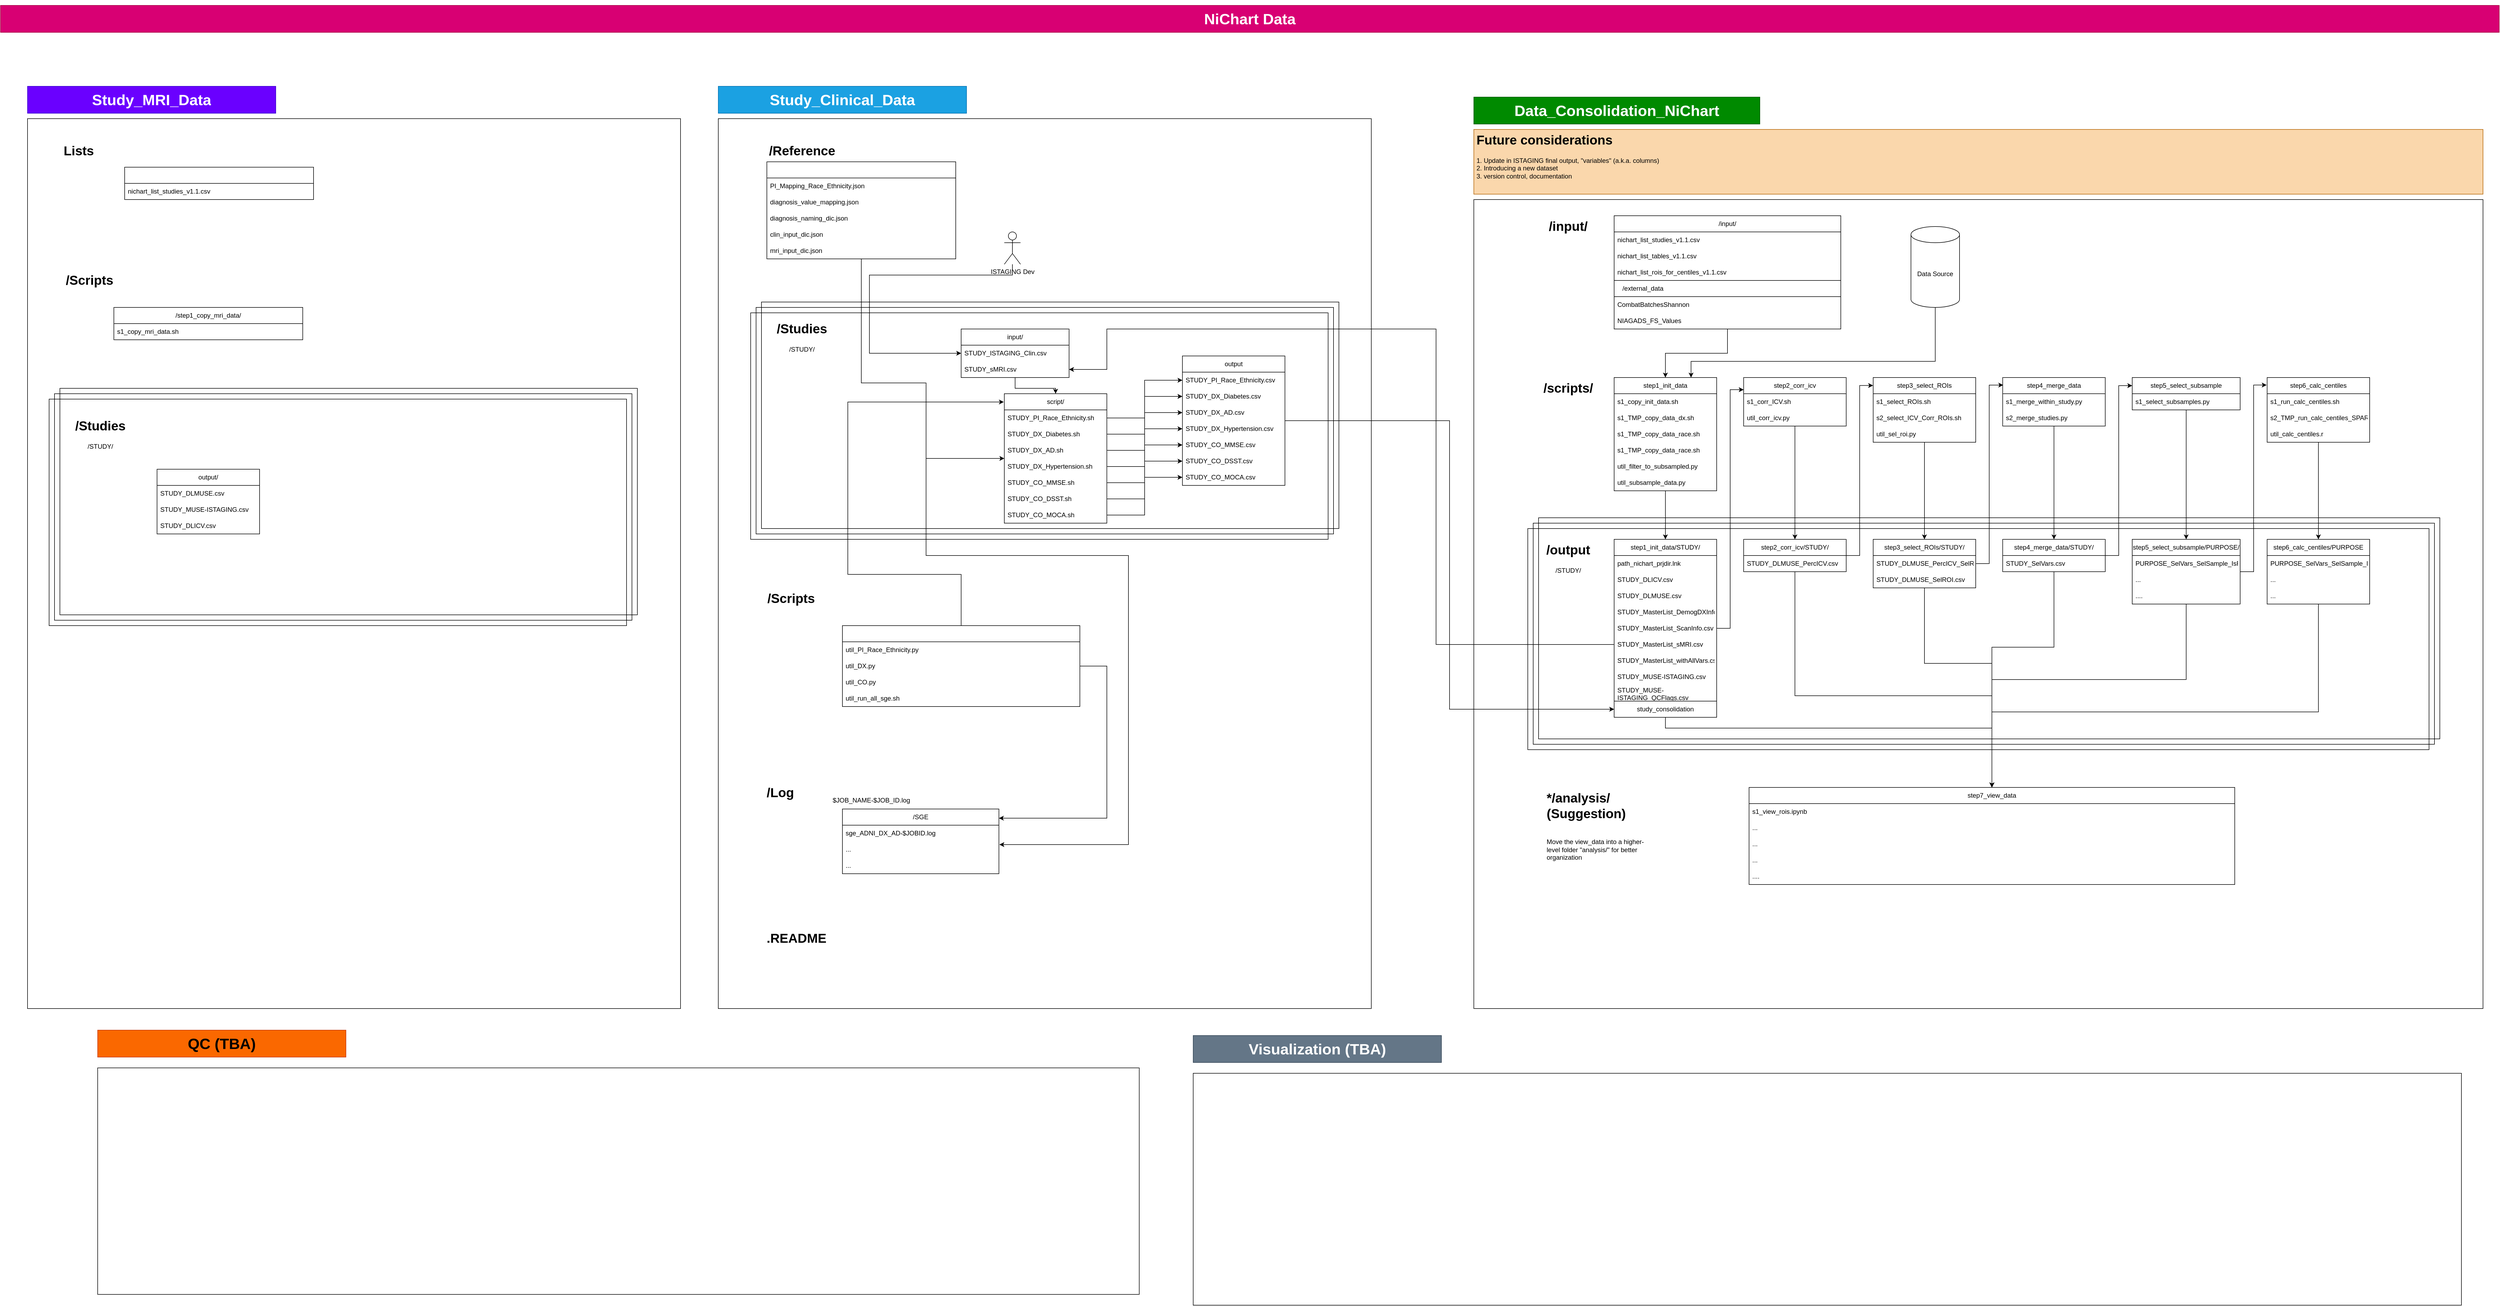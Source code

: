 <mxfile version="23.1.1" type="github" pages="5">
  <diagram name="01/09/2024" id="y8oGPV4EwSTwor7iHyCA">
    <mxGraphModel dx="8342" dy="3240" grid="1" gridSize="10" guides="0" tooltips="1" connect="1" arrows="1" fold="1" page="0" pageScale="1" pageWidth="850" pageHeight="1100" math="0" shadow="0">
      <root>
        <mxCell id="MGHCly5THKdZCKQGrQwM-0" />
        <mxCell id="MGHCly5THKdZCKQGrQwM-1" parent="MGHCly5THKdZCKQGrQwM-0" />
        <mxCell id="MGHCly5THKdZCKQGrQwM-2" value="" style="rounded=0;whiteSpace=wrap;html=1;fillColor=none;" parent="MGHCly5THKdZCKQGrQwM-1" vertex="1">
          <mxGeometry x="-1760" y="-290" width="1210" height="1650" as="geometry" />
        </mxCell>
        <mxCell id="MGHCly5THKdZCKQGrQwM-3" value="" style="rounded=0;whiteSpace=wrap;html=1;fillColor=none;" parent="MGHCly5THKdZCKQGrQwM-1" vertex="1">
          <mxGeometry x="-1680" y="50" width="1070" height="420" as="geometry" />
        </mxCell>
        <mxCell id="MGHCly5THKdZCKQGrQwM-4" value="" style="rounded=0;whiteSpace=wrap;html=1;fillColor=none;" parent="MGHCly5THKdZCKQGrQwM-1" vertex="1">
          <mxGeometry x="-1690" y="60" width="1070" height="420" as="geometry" />
        </mxCell>
        <mxCell id="MGHCly5THKdZCKQGrQwM-5" value="" style="rounded=0;whiteSpace=wrap;html=1;fillColor=none;" parent="MGHCly5THKdZCKQGrQwM-1" vertex="1">
          <mxGeometry x="-360" y="-140" width="1870" height="1500" as="geometry" />
        </mxCell>
        <mxCell id="MGHCly5THKdZCKQGrQwM-6" value="" style="rounded=0;whiteSpace=wrap;html=1;fillColor=none;" parent="MGHCly5THKdZCKQGrQwM-1" vertex="1">
          <mxGeometry x="-1700" y="70" width="1070" height="420" as="geometry" />
        </mxCell>
        <mxCell id="MGHCly5THKdZCKQGrQwM-7" value="" style="rounded=0;whiteSpace=wrap;html=1;fillColor=none;" parent="MGHCly5THKdZCKQGrQwM-1" vertex="1">
          <mxGeometry x="-240" y="450" width="1670" height="410" as="geometry" />
        </mxCell>
        <mxCell id="MGHCly5THKdZCKQGrQwM-8" value="" style="rounded=0;whiteSpace=wrap;html=1;fillColor=none;" parent="MGHCly5THKdZCKQGrQwM-1" vertex="1">
          <mxGeometry x="-250" y="460" width="1670" height="410" as="geometry" />
        </mxCell>
        <mxCell id="MGHCly5THKdZCKQGrQwM-9" value="" style="rounded=0;whiteSpace=wrap;html=1;fillColor=none;" parent="MGHCly5THKdZCKQGrQwM-1" vertex="1">
          <mxGeometry x="-260" y="470" width="1670" height="410" as="geometry" />
        </mxCell>
        <mxCell id="MGHCly5THKdZCKQGrQwM-10" value="&lt;h1&gt;/scripts/&lt;/h1&gt;" style="text;html=1;strokeColor=none;fillColor=none;spacing=5;spacingTop=-20;whiteSpace=wrap;overflow=hidden;rounded=0;align=center;" parent="MGHCly5THKdZCKQGrQwM-1" vertex="1">
          <mxGeometry x="-250" y="190" width="130" height="40" as="geometry" />
        </mxCell>
        <mxCell id="MGHCly5THKdZCKQGrQwM-11" style="edgeStyle=orthogonalEdgeStyle;rounded=0;orthogonalLoop=1;jettySize=auto;html=1;" parent="MGHCly5THKdZCKQGrQwM-1" source="MGHCly5THKdZCKQGrQwM-12" target="MGHCly5THKdZCKQGrQwM-49" edge="1">
          <mxGeometry relative="1" as="geometry" />
        </mxCell>
        <mxCell id="MGHCly5THKdZCKQGrQwM-12" value="step1_init_data" style="swimlane;fontStyle=0;childLayout=stackLayout;horizontal=1;startSize=30;horizontalStack=0;resizeParent=1;resizeParentMax=0;resizeLast=0;collapsible=1;marginBottom=0;whiteSpace=wrap;html=1;" parent="MGHCly5THKdZCKQGrQwM-1" vertex="1">
          <mxGeometry x="-100" y="190" width="190" height="210" as="geometry" />
        </mxCell>
        <mxCell id="MGHCly5THKdZCKQGrQwM-13" value="s1_copy_init_data.sh" style="text;strokeColor=none;fillColor=none;align=left;verticalAlign=middle;spacingLeft=4;spacingRight=4;overflow=hidden;points=[[0,0.5],[1,0.5]];portConstraint=eastwest;rotatable=0;whiteSpace=wrap;html=1;" parent="MGHCly5THKdZCKQGrQwM-12" vertex="1">
          <mxGeometry y="30" width="190" height="30" as="geometry" />
        </mxCell>
        <mxCell id="MGHCly5THKdZCKQGrQwM-14" value="s1_TMP_copy_data_dx.sh" style="text;strokeColor=none;fillColor=none;align=left;verticalAlign=middle;spacingLeft=4;spacingRight=4;overflow=hidden;points=[[0,0.5],[1,0.5]];portConstraint=eastwest;rotatable=0;whiteSpace=wrap;html=1;" parent="MGHCly5THKdZCKQGrQwM-12" vertex="1">
          <mxGeometry y="60" width="190" height="30" as="geometry" />
        </mxCell>
        <mxCell id="MGHCly5THKdZCKQGrQwM-15" value="s1_TMP_copy_data_race.sh" style="text;strokeColor=none;fillColor=none;align=left;verticalAlign=middle;spacingLeft=4;spacingRight=4;overflow=hidden;points=[[0,0.5],[1,0.5]];portConstraint=eastwest;rotatable=0;whiteSpace=wrap;html=1;" parent="MGHCly5THKdZCKQGrQwM-12" vertex="1">
          <mxGeometry y="90" width="190" height="30" as="geometry" />
        </mxCell>
        <mxCell id="MGHCly5THKdZCKQGrQwM-16" value="s1_TMP_copy_data_race.sh" style="text;strokeColor=none;fillColor=none;align=left;verticalAlign=middle;spacingLeft=4;spacingRight=4;overflow=hidden;points=[[0,0.5],[1,0.5]];portConstraint=eastwest;rotatable=0;whiteSpace=wrap;html=1;" parent="MGHCly5THKdZCKQGrQwM-12" vertex="1">
          <mxGeometry y="120" width="190" height="30" as="geometry" />
        </mxCell>
        <mxCell id="MGHCly5THKdZCKQGrQwM-17" value="util_filter_to_subsampled.py" style="text;strokeColor=none;fillColor=none;align=left;verticalAlign=middle;spacingLeft=4;spacingRight=4;overflow=hidden;points=[[0,0.5],[1,0.5]];portConstraint=eastwest;rotatable=0;whiteSpace=wrap;html=1;" parent="MGHCly5THKdZCKQGrQwM-12" vertex="1">
          <mxGeometry y="150" width="190" height="30" as="geometry" />
        </mxCell>
        <mxCell id="MGHCly5THKdZCKQGrQwM-18" value="util_subsample_data.py" style="text;strokeColor=none;fillColor=none;align=left;verticalAlign=middle;spacingLeft=4;spacingRight=4;overflow=hidden;points=[[0,0.5],[1,0.5]];portConstraint=eastwest;rotatable=0;whiteSpace=wrap;html=1;" parent="MGHCly5THKdZCKQGrQwM-12" vertex="1">
          <mxGeometry y="180" width="190" height="30" as="geometry" />
        </mxCell>
        <mxCell id="MGHCly5THKdZCKQGrQwM-19" style="edgeStyle=orthogonalEdgeStyle;rounded=0;orthogonalLoop=1;jettySize=auto;html=1;entryX=0.5;entryY=0;entryDx=0;entryDy=0;" parent="MGHCly5THKdZCKQGrQwM-1" source="MGHCly5THKdZCKQGrQwM-20" target="MGHCly5THKdZCKQGrQwM-68" edge="1">
          <mxGeometry relative="1" as="geometry" />
        </mxCell>
        <mxCell id="MGHCly5THKdZCKQGrQwM-20" value="step2_corr_icv" style="swimlane;fontStyle=0;childLayout=stackLayout;horizontal=1;startSize=30;horizontalStack=0;resizeParent=1;resizeParentMax=0;resizeLast=0;collapsible=1;marginBottom=0;whiteSpace=wrap;html=1;" parent="MGHCly5THKdZCKQGrQwM-1" vertex="1">
          <mxGeometry x="140" y="190" width="190" height="90" as="geometry" />
        </mxCell>
        <mxCell id="MGHCly5THKdZCKQGrQwM-21" value="s1_corr_ICV.sh" style="text;strokeColor=none;fillColor=none;align=left;verticalAlign=middle;spacingLeft=4;spacingRight=4;overflow=hidden;points=[[0,0.5],[1,0.5]];portConstraint=eastwest;rotatable=0;whiteSpace=wrap;html=1;" parent="MGHCly5THKdZCKQGrQwM-20" vertex="1">
          <mxGeometry y="30" width="190" height="30" as="geometry" />
        </mxCell>
        <mxCell id="MGHCly5THKdZCKQGrQwM-22" value="util_corr_icv.py" style="text;strokeColor=none;fillColor=none;align=left;verticalAlign=middle;spacingLeft=4;spacingRight=4;overflow=hidden;points=[[0,0.5],[1,0.5]];portConstraint=eastwest;rotatable=0;whiteSpace=wrap;html=1;" parent="MGHCly5THKdZCKQGrQwM-20" vertex="1">
          <mxGeometry y="60" width="190" height="30" as="geometry" />
        </mxCell>
        <mxCell id="MGHCly5THKdZCKQGrQwM-23" style="edgeStyle=orthogonalEdgeStyle;rounded=0;orthogonalLoop=1;jettySize=auto;html=1;" parent="MGHCly5THKdZCKQGrQwM-1" source="MGHCly5THKdZCKQGrQwM-24" target="MGHCly5THKdZCKQGrQwM-71" edge="1">
          <mxGeometry relative="1" as="geometry" />
        </mxCell>
        <mxCell id="MGHCly5THKdZCKQGrQwM-24" value="step3_select_ROIs" style="swimlane;fontStyle=0;childLayout=stackLayout;horizontal=1;startSize=30;horizontalStack=0;resizeParent=1;resizeParentMax=0;resizeLast=0;collapsible=1;marginBottom=0;whiteSpace=wrap;html=1;" parent="MGHCly5THKdZCKQGrQwM-1" vertex="1">
          <mxGeometry x="380" y="190" width="190" height="120" as="geometry" />
        </mxCell>
        <mxCell id="MGHCly5THKdZCKQGrQwM-25" value="s1_select_ROIs.sh" style="text;strokeColor=none;fillColor=none;align=left;verticalAlign=middle;spacingLeft=4;spacingRight=4;overflow=hidden;points=[[0,0.5],[1,0.5]];portConstraint=eastwest;rotatable=0;whiteSpace=wrap;html=1;" parent="MGHCly5THKdZCKQGrQwM-24" vertex="1">
          <mxGeometry y="30" width="190" height="30" as="geometry" />
        </mxCell>
        <mxCell id="MGHCly5THKdZCKQGrQwM-26" value="s2_select_ICV_Corr_ROIs.sh" style="text;strokeColor=none;fillColor=none;align=left;verticalAlign=middle;spacingLeft=4;spacingRight=4;overflow=hidden;points=[[0,0.5],[1,0.5]];portConstraint=eastwest;rotatable=0;whiteSpace=wrap;html=1;" parent="MGHCly5THKdZCKQGrQwM-24" vertex="1">
          <mxGeometry y="60" width="190" height="30" as="geometry" />
        </mxCell>
        <mxCell id="MGHCly5THKdZCKQGrQwM-27" value="util_sel_roi.py" style="text;strokeColor=none;fillColor=none;align=left;verticalAlign=middle;spacingLeft=4;spacingRight=4;overflow=hidden;points=[[0,0.5],[1,0.5]];portConstraint=eastwest;rotatable=0;whiteSpace=wrap;html=1;" parent="MGHCly5THKdZCKQGrQwM-24" vertex="1">
          <mxGeometry y="90" width="190" height="30" as="geometry" />
        </mxCell>
        <mxCell id="MGHCly5THKdZCKQGrQwM-28" style="edgeStyle=orthogonalEdgeStyle;rounded=0;orthogonalLoop=1;jettySize=auto;html=1;entryX=0.5;entryY=0;entryDx=0;entryDy=0;" parent="MGHCly5THKdZCKQGrQwM-1" source="MGHCly5THKdZCKQGrQwM-29" target="MGHCly5THKdZCKQGrQwM-76" edge="1">
          <mxGeometry relative="1" as="geometry" />
        </mxCell>
        <mxCell id="MGHCly5THKdZCKQGrQwM-29" value="step4_merge_data" style="swimlane;fontStyle=0;childLayout=stackLayout;horizontal=1;startSize=30;horizontalStack=0;resizeParent=1;resizeParentMax=0;resizeLast=0;collapsible=1;marginBottom=0;whiteSpace=wrap;html=1;" parent="MGHCly5THKdZCKQGrQwM-1" vertex="1">
          <mxGeometry x="620" y="190" width="190" height="90" as="geometry" />
        </mxCell>
        <mxCell id="MGHCly5THKdZCKQGrQwM-30" value="s1_merge_within_study.py" style="text;strokeColor=none;fillColor=none;align=left;verticalAlign=middle;spacingLeft=4;spacingRight=4;overflow=hidden;points=[[0,0.5],[1,0.5]];portConstraint=eastwest;rotatable=0;whiteSpace=wrap;html=1;" parent="MGHCly5THKdZCKQGrQwM-29" vertex="1">
          <mxGeometry y="30" width="190" height="30" as="geometry" />
        </mxCell>
        <mxCell id="MGHCly5THKdZCKQGrQwM-31" value="s2_merge_studies.py" style="text;strokeColor=none;fillColor=none;align=left;verticalAlign=middle;spacingLeft=4;spacingRight=4;overflow=hidden;points=[[0,0.5],[1,0.5]];portConstraint=eastwest;rotatable=0;whiteSpace=wrap;html=1;" parent="MGHCly5THKdZCKQGrQwM-29" vertex="1">
          <mxGeometry y="60" width="190" height="30" as="geometry" />
        </mxCell>
        <mxCell id="MGHCly5THKdZCKQGrQwM-32" style="edgeStyle=orthogonalEdgeStyle;rounded=0;orthogonalLoop=1;jettySize=auto;html=1;" parent="MGHCly5THKdZCKQGrQwM-1" source="MGHCly5THKdZCKQGrQwM-33" target="MGHCly5THKdZCKQGrQwM-79" edge="1">
          <mxGeometry relative="1" as="geometry" />
        </mxCell>
        <mxCell id="MGHCly5THKdZCKQGrQwM-33" value="step5_select_subsample" style="swimlane;fontStyle=0;childLayout=stackLayout;horizontal=1;startSize=30;horizontalStack=0;resizeParent=1;resizeParentMax=0;resizeLast=0;collapsible=1;marginBottom=0;whiteSpace=wrap;html=1;" parent="MGHCly5THKdZCKQGrQwM-1" vertex="1">
          <mxGeometry x="860" y="190" width="200" height="60" as="geometry" />
        </mxCell>
        <mxCell id="MGHCly5THKdZCKQGrQwM-34" value="s1_select_subsamples.py" style="text;strokeColor=none;fillColor=none;align=left;verticalAlign=middle;spacingLeft=4;spacingRight=4;overflow=hidden;points=[[0,0.5],[1,0.5]];portConstraint=eastwest;rotatable=0;whiteSpace=wrap;html=1;" parent="MGHCly5THKdZCKQGrQwM-33" vertex="1">
          <mxGeometry y="30" width="200" height="30" as="geometry" />
        </mxCell>
        <mxCell id="MGHCly5THKdZCKQGrQwM-35" style="edgeStyle=orthogonalEdgeStyle;rounded=0;orthogonalLoop=1;jettySize=auto;html=1;" parent="MGHCly5THKdZCKQGrQwM-1" source="MGHCly5THKdZCKQGrQwM-36" target="MGHCly5THKdZCKQGrQwM-84" edge="1">
          <mxGeometry relative="1" as="geometry" />
        </mxCell>
        <mxCell id="MGHCly5THKdZCKQGrQwM-36" value="step6_calc_centiles" style="swimlane;fontStyle=0;childLayout=stackLayout;horizontal=1;startSize=30;horizontalStack=0;resizeParent=1;resizeParentMax=0;resizeLast=0;collapsible=1;marginBottom=0;whiteSpace=wrap;html=1;" parent="MGHCly5THKdZCKQGrQwM-1" vertex="1">
          <mxGeometry x="1110" y="190" width="190" height="120" as="geometry" />
        </mxCell>
        <mxCell id="MGHCly5THKdZCKQGrQwM-37" value="s1_run_calc_centiles.sh" style="text;strokeColor=none;fillColor=none;align=left;verticalAlign=middle;spacingLeft=4;spacingRight=4;overflow=hidden;points=[[0,0.5],[1,0.5]];portConstraint=eastwest;rotatable=0;whiteSpace=wrap;html=1;" parent="MGHCly5THKdZCKQGrQwM-36" vertex="1">
          <mxGeometry y="30" width="190" height="30" as="geometry" />
        </mxCell>
        <mxCell id="MGHCly5THKdZCKQGrQwM-38" value="s2_TMP_run_calc_centiles_SPARE.sh" style="text;strokeColor=none;fillColor=none;align=left;verticalAlign=middle;spacingLeft=4;spacingRight=4;overflow=hidden;points=[[0,0.5],[1,0.5]];portConstraint=eastwest;rotatable=0;whiteSpace=wrap;html=1;" parent="MGHCly5THKdZCKQGrQwM-36" vertex="1">
          <mxGeometry y="60" width="190" height="30" as="geometry" />
        </mxCell>
        <mxCell id="MGHCly5THKdZCKQGrQwM-39" value="util_calc_centiles.r" style="text;strokeColor=none;fillColor=none;align=left;verticalAlign=middle;spacingLeft=4;spacingRight=4;overflow=hidden;points=[[0,0.5],[1,0.5]];portConstraint=eastwest;rotatable=0;whiteSpace=wrap;html=1;" parent="MGHCly5THKdZCKQGrQwM-36" vertex="1">
          <mxGeometry y="90" width="190" height="30" as="geometry" />
        </mxCell>
        <mxCell id="MGHCly5THKdZCKQGrQwM-40" value="step7_view_data" style="swimlane;fontStyle=0;childLayout=stackLayout;horizontal=1;startSize=30;horizontalStack=0;resizeParent=1;resizeParentMax=0;resizeLast=0;collapsible=1;marginBottom=0;whiteSpace=wrap;html=1;" parent="MGHCly5THKdZCKQGrQwM-1" vertex="1">
          <mxGeometry x="150" y="950" width="900" height="180" as="geometry" />
        </mxCell>
        <mxCell id="MGHCly5THKdZCKQGrQwM-41" value="s1_view_rois.ipynb" style="text;strokeColor=none;fillColor=none;align=left;verticalAlign=middle;spacingLeft=4;spacingRight=4;overflow=hidden;points=[[0,0.5],[1,0.5]];portConstraint=eastwest;rotatable=0;whiteSpace=wrap;html=1;" parent="MGHCly5THKdZCKQGrQwM-40" vertex="1">
          <mxGeometry y="30" width="900" height="30" as="geometry" />
        </mxCell>
        <mxCell id="MGHCly5THKdZCKQGrQwM-42" value="..." style="text;strokeColor=none;fillColor=none;align=left;verticalAlign=middle;spacingLeft=4;spacingRight=4;overflow=hidden;points=[[0,0.5],[1,0.5]];portConstraint=eastwest;rotatable=0;whiteSpace=wrap;html=1;" parent="MGHCly5THKdZCKQGrQwM-40" vertex="1">
          <mxGeometry y="60" width="900" height="30" as="geometry" />
        </mxCell>
        <mxCell id="MGHCly5THKdZCKQGrQwM-43" value="..." style="text;strokeColor=none;fillColor=none;align=left;verticalAlign=middle;spacingLeft=4;spacingRight=4;overflow=hidden;points=[[0,0.5],[1,0.5]];portConstraint=eastwest;rotatable=0;whiteSpace=wrap;html=1;" parent="MGHCly5THKdZCKQGrQwM-40" vertex="1">
          <mxGeometry y="90" width="900" height="30" as="geometry" />
        </mxCell>
        <mxCell id="MGHCly5THKdZCKQGrQwM-44" value="..." style="text;strokeColor=none;fillColor=none;align=left;verticalAlign=middle;spacingLeft=4;spacingRight=4;overflow=hidden;points=[[0,0.5],[1,0.5]];portConstraint=eastwest;rotatable=0;whiteSpace=wrap;html=1;" parent="MGHCly5THKdZCKQGrQwM-40" vertex="1">
          <mxGeometry y="120" width="900" height="30" as="geometry" />
        </mxCell>
        <mxCell id="MGHCly5THKdZCKQGrQwM-45" value="...." style="text;strokeColor=none;fillColor=none;align=left;verticalAlign=middle;spacingLeft=4;spacingRight=4;overflow=hidden;points=[[0,0.5],[1,0.5]];portConstraint=eastwest;rotatable=0;whiteSpace=wrap;html=1;" parent="MGHCly5THKdZCKQGrQwM-40" vertex="1">
          <mxGeometry y="150" width="900" height="30" as="geometry" />
        </mxCell>
        <mxCell id="MGHCly5THKdZCKQGrQwM-46" value="&lt;h1&gt;/output&lt;/h1&gt;&lt;div&gt;/STUDY/&lt;/div&gt;" style="text;html=1;strokeColor=none;fillColor=none;spacing=5;spacingTop=-20;whiteSpace=wrap;overflow=hidden;rounded=0;align=center;" parent="MGHCly5THKdZCKQGrQwM-1" vertex="1">
          <mxGeometry x="-250" y="490" width="130" height="130" as="geometry" />
        </mxCell>
        <mxCell id="MGHCly5THKdZCKQGrQwM-47" style="edgeStyle=orthogonalEdgeStyle;rounded=0;orthogonalLoop=1;jettySize=auto;html=1;entryX=0;entryY=0.25;entryDx=0;entryDy=0;" parent="MGHCly5THKdZCKQGrQwM-1" source="MGHCly5THKdZCKQGrQwM-49" target="MGHCly5THKdZCKQGrQwM-20" edge="1">
          <mxGeometry relative="1" as="geometry" />
        </mxCell>
        <mxCell id="MGHCly5THKdZCKQGrQwM-48" style="edgeStyle=orthogonalEdgeStyle;rounded=0;orthogonalLoop=1;jettySize=auto;html=1;" parent="MGHCly5THKdZCKQGrQwM-1" source="MGHCly5THKdZCKQGrQwM-49" target="MGHCly5THKdZCKQGrQwM-40" edge="1">
          <mxGeometry relative="1" as="geometry">
            <Array as="points">
              <mxPoint x="-5" y="840" />
              <mxPoint x="600" y="840" />
            </Array>
          </mxGeometry>
        </mxCell>
        <mxCell id="MGHCly5THKdZCKQGrQwM-49" value="step1_init_data/STUDY/" style="swimlane;fontStyle=0;childLayout=stackLayout;horizontal=1;startSize=30;horizontalStack=0;resizeParent=1;resizeParentMax=0;resizeLast=0;collapsible=1;marginBottom=0;whiteSpace=wrap;html=1;labelBackgroundColor=none;fillStyle=solid;fillColor=default;" parent="MGHCly5THKdZCKQGrQwM-1" vertex="1">
          <mxGeometry x="-100" y="490" width="190" height="330" as="geometry">
            <mxRectangle x="-100" y="490" width="170" height="30" as="alternateBounds" />
          </mxGeometry>
        </mxCell>
        <mxCell id="MGHCly5THKdZCKQGrQwM-50" value="path_nichart_prjdir.lnk" style="text;strokeColor=none;fillColor=none;align=left;verticalAlign=middle;spacingLeft=4;spacingRight=4;overflow=hidden;points=[[0,0.5],[1,0.5]];portConstraint=eastwest;rotatable=0;whiteSpace=wrap;html=1;" parent="MGHCly5THKdZCKQGrQwM-49" vertex="1">
          <mxGeometry y="30" width="190" height="30" as="geometry" />
        </mxCell>
        <mxCell id="MGHCly5THKdZCKQGrQwM-51" value="STUDY_DLICV.csv" style="text;strokeColor=none;fillColor=none;align=left;verticalAlign=middle;spacingLeft=4;spacingRight=4;overflow=hidden;points=[[0,0.5],[1,0.5]];portConstraint=eastwest;rotatable=0;whiteSpace=wrap;html=1;" parent="MGHCly5THKdZCKQGrQwM-49" vertex="1">
          <mxGeometry y="60" width="190" height="30" as="geometry" />
        </mxCell>
        <mxCell id="MGHCly5THKdZCKQGrQwM-52" value="STUDY_DLMUSE.csv" style="text;strokeColor=none;fillColor=none;align=left;verticalAlign=middle;spacingLeft=4;spacingRight=4;overflow=hidden;points=[[0,0.5],[1,0.5]];portConstraint=eastwest;rotatable=0;whiteSpace=wrap;html=1;" parent="MGHCly5THKdZCKQGrQwM-49" vertex="1">
          <mxGeometry y="90" width="190" height="30" as="geometry" />
        </mxCell>
        <mxCell id="MGHCly5THKdZCKQGrQwM-53" value="STUDY_MasterList_DemogDXInfo.csv" style="text;strokeColor=none;fillColor=none;align=left;verticalAlign=middle;spacingLeft=4;spacingRight=4;overflow=hidden;points=[[0,0.5],[1,0.5]];portConstraint=eastwest;rotatable=0;whiteSpace=wrap;html=1;" parent="MGHCly5THKdZCKQGrQwM-49" vertex="1">
          <mxGeometry y="120" width="190" height="30" as="geometry" />
        </mxCell>
        <mxCell id="MGHCly5THKdZCKQGrQwM-54" value="STUDY_MasterList_ScanInfo.csv" style="text;strokeColor=none;fillColor=none;align=left;verticalAlign=middle;spacingLeft=4;spacingRight=4;overflow=hidden;points=[[0,0.5],[1,0.5]];portConstraint=eastwest;rotatable=0;whiteSpace=wrap;html=1;" parent="MGHCly5THKdZCKQGrQwM-49" vertex="1">
          <mxGeometry y="150" width="190" height="30" as="geometry" />
        </mxCell>
        <mxCell id="MGHCly5THKdZCKQGrQwM-55" value="STUDY_MasterList_sMRI.csv" style="text;strokeColor=none;fillColor=none;align=left;verticalAlign=middle;spacingLeft=4;spacingRight=4;overflow=hidden;points=[[0,0.5],[1,0.5]];portConstraint=eastwest;rotatable=0;whiteSpace=wrap;html=1;" parent="MGHCly5THKdZCKQGrQwM-49" vertex="1">
          <mxGeometry y="180" width="190" height="30" as="geometry" />
        </mxCell>
        <mxCell id="MGHCly5THKdZCKQGrQwM-56" value="STUDY_MasterList_withAllVars.csv" style="text;strokeColor=none;fillColor=none;align=left;verticalAlign=middle;spacingLeft=4;spacingRight=4;overflow=hidden;points=[[0,0.5],[1,0.5]];portConstraint=eastwest;rotatable=0;whiteSpace=wrap;html=1;" parent="MGHCly5THKdZCKQGrQwM-49" vertex="1">
          <mxGeometry y="210" width="190" height="30" as="geometry" />
        </mxCell>
        <mxCell id="MGHCly5THKdZCKQGrQwM-57" value="STUDY_MUSE-ISTAGING.csv" style="text;strokeColor=none;fillColor=none;align=left;verticalAlign=middle;spacingLeft=4;spacingRight=4;overflow=hidden;points=[[0,0.5],[1,0.5]];portConstraint=eastwest;rotatable=0;whiteSpace=wrap;html=1;" parent="MGHCly5THKdZCKQGrQwM-49" vertex="1">
          <mxGeometry y="240" width="190" height="30" as="geometry" />
        </mxCell>
        <mxCell id="MGHCly5THKdZCKQGrQwM-58" value="STUDY_MUSE-ISTAGING_QCFlags.csv" style="text;strokeColor=none;fillColor=none;align=left;verticalAlign=middle;spacingLeft=4;spacingRight=4;overflow=hidden;points=[[0,0.5],[1,0.5]];portConstraint=eastwest;rotatable=0;whiteSpace=wrap;html=1;" parent="MGHCly5THKdZCKQGrQwM-49" vertex="1">
          <mxGeometry y="270" width="190" height="30" as="geometry" />
        </mxCell>
        <mxCell id="MGHCly5THKdZCKQGrQwM-59" value="study_consolidation" style="swimlane;fontStyle=0;childLayout=stackLayout;horizontal=1;startSize=30;horizontalStack=0;resizeParent=1;resizeParentMax=0;resizeLast=0;collapsible=1;marginBottom=0;whiteSpace=wrap;html=1;" parent="MGHCly5THKdZCKQGrQwM-49" vertex="1" collapsed="1">
          <mxGeometry y="300" width="190" height="30" as="geometry">
            <mxRectangle y="300" width="190" height="240" as="alternateBounds" />
          </mxGeometry>
        </mxCell>
        <mxCell id="MGHCly5THKdZCKQGrQwM-60" value="STUDY_PI_Race_Ethnicity.csv" style="text;strokeColor=none;fillColor=none;align=left;verticalAlign=middle;spacingLeft=4;spacingRight=4;overflow=hidden;points=[[0,0.5],[1,0.5]];portConstraint=eastwest;rotatable=0;whiteSpace=wrap;html=1;" parent="MGHCly5THKdZCKQGrQwM-59" vertex="1">
          <mxGeometry y="30" width="190" height="30" as="geometry" />
        </mxCell>
        <mxCell id="MGHCly5THKdZCKQGrQwM-61" value="STUDY_DX_Diabetes.csv" style="text;strokeColor=none;fillColor=none;align=left;verticalAlign=middle;spacingLeft=4;spacingRight=4;overflow=hidden;points=[[0,0.5],[1,0.5]];portConstraint=eastwest;rotatable=0;whiteSpace=wrap;html=1;" parent="MGHCly5THKdZCKQGrQwM-59" vertex="1">
          <mxGeometry y="60" width="190" height="30" as="geometry" />
        </mxCell>
        <mxCell id="MGHCly5THKdZCKQGrQwM-62" value="STUDY_DX_AD.csv" style="text;strokeColor=none;fillColor=none;align=left;verticalAlign=middle;spacingLeft=4;spacingRight=4;overflow=hidden;points=[[0,0.5],[1,0.5]];portConstraint=eastwest;rotatable=0;whiteSpace=wrap;html=1;" parent="MGHCly5THKdZCKQGrQwM-59" vertex="1">
          <mxGeometry y="90" width="190" height="30" as="geometry" />
        </mxCell>
        <mxCell id="MGHCly5THKdZCKQGrQwM-63" value="STUDY_DX_Hypertension.csv" style="text;strokeColor=none;fillColor=none;align=left;verticalAlign=middle;spacingLeft=4;spacingRight=4;overflow=hidden;points=[[0,0.5],[1,0.5]];portConstraint=eastwest;rotatable=0;whiteSpace=wrap;html=1;" parent="MGHCly5THKdZCKQGrQwM-59" vertex="1">
          <mxGeometry y="120" width="190" height="30" as="geometry" />
        </mxCell>
        <mxCell id="MGHCly5THKdZCKQGrQwM-64" value="STUDY_CO_MMSE.csv" style="text;strokeColor=none;fillColor=none;align=left;verticalAlign=middle;spacingLeft=4;spacingRight=4;overflow=hidden;points=[[0,0.5],[1,0.5]];portConstraint=eastwest;rotatable=0;whiteSpace=wrap;html=1;" parent="MGHCly5THKdZCKQGrQwM-59" vertex="1">
          <mxGeometry y="150" width="190" height="30" as="geometry" />
        </mxCell>
        <mxCell id="MGHCly5THKdZCKQGrQwM-65" value="STUDY_CO_DSST.csv" style="text;strokeColor=none;fillColor=none;align=left;verticalAlign=middle;spacingLeft=4;spacingRight=4;overflow=hidden;points=[[0,0.5],[1,0.5]];portConstraint=eastwest;rotatable=0;whiteSpace=wrap;html=1;" parent="MGHCly5THKdZCKQGrQwM-59" vertex="1">
          <mxGeometry y="180" width="190" height="30" as="geometry" />
        </mxCell>
        <mxCell id="MGHCly5THKdZCKQGrQwM-66" value="STUDY_CO_MOCA.csv" style="text;strokeColor=none;fillColor=none;align=left;verticalAlign=middle;spacingLeft=4;spacingRight=4;overflow=hidden;points=[[0,0.5],[1,0.5]];portConstraint=eastwest;rotatable=0;whiteSpace=wrap;html=1;" parent="MGHCly5THKdZCKQGrQwM-59" vertex="1">
          <mxGeometry y="210" width="190" height="30" as="geometry" />
        </mxCell>
        <mxCell id="MGHCly5THKdZCKQGrQwM-67" style="edgeStyle=orthogonalEdgeStyle;rounded=0;orthogonalLoop=1;jettySize=auto;html=1;" parent="MGHCly5THKdZCKQGrQwM-1" source="MGHCly5THKdZCKQGrQwM-68" edge="1">
          <mxGeometry relative="1" as="geometry">
            <mxPoint x="600" y="950" as="targetPoint" />
            <Array as="points">
              <mxPoint x="235" y="780" />
              <mxPoint x="600" y="780" />
            </Array>
          </mxGeometry>
        </mxCell>
        <mxCell id="MGHCly5THKdZCKQGrQwM-68" value="step2_corr_icv/STUDY/" style="swimlane;fontStyle=0;childLayout=stackLayout;horizontal=1;startSize=30;horizontalStack=0;resizeParent=1;resizeParentMax=0;resizeLast=0;collapsible=1;marginBottom=0;whiteSpace=wrap;html=1;" parent="MGHCly5THKdZCKQGrQwM-1" vertex="1">
          <mxGeometry x="140" y="490" width="190" height="60" as="geometry" />
        </mxCell>
        <mxCell id="MGHCly5THKdZCKQGrQwM-69" value="STUDY_DLMUSE_PercICV.csv" style="text;strokeColor=none;fillColor=none;align=left;verticalAlign=middle;spacingLeft=4;spacingRight=4;overflow=hidden;points=[[0,0.5],[1,0.5]];portConstraint=eastwest;rotatable=0;whiteSpace=wrap;html=1;" parent="MGHCly5THKdZCKQGrQwM-68" vertex="1">
          <mxGeometry y="30" width="190" height="30" as="geometry" />
        </mxCell>
        <mxCell id="MGHCly5THKdZCKQGrQwM-70" style="edgeStyle=orthogonalEdgeStyle;rounded=0;orthogonalLoop=1;jettySize=auto;html=1;" parent="MGHCly5THKdZCKQGrQwM-1" source="MGHCly5THKdZCKQGrQwM-71" edge="1">
          <mxGeometry relative="1" as="geometry">
            <mxPoint x="600" y="950" as="targetPoint" />
            <Array as="points">
              <mxPoint x="475" y="720" />
              <mxPoint x="600" y="720" />
              <mxPoint x="600" y="900" />
            </Array>
          </mxGeometry>
        </mxCell>
        <mxCell id="MGHCly5THKdZCKQGrQwM-71" value="step3_select_ROIs/STUDY/" style="swimlane;fontStyle=0;childLayout=stackLayout;horizontal=1;startSize=30;horizontalStack=0;resizeParent=1;resizeParentMax=0;resizeLast=0;collapsible=1;marginBottom=0;html=1;whiteSpace=wrap;" parent="MGHCly5THKdZCKQGrQwM-1" vertex="1">
          <mxGeometry x="380" y="490" width="190" height="90" as="geometry" />
        </mxCell>
        <mxCell id="MGHCly5THKdZCKQGrQwM-72" value="STUDY_DLMUSE_PercICV_SelROI.csv&lt;br&gt;" style="text;strokeColor=none;fillColor=none;align=left;verticalAlign=middle;spacingLeft=4;spacingRight=4;overflow=hidden;points=[[0,0.5],[1,0.5]];portConstraint=eastwest;rotatable=0;html=1;whiteSpace=wrap;shadow=0;rounded=0;" parent="MGHCly5THKdZCKQGrQwM-71" vertex="1">
          <mxGeometry y="30" width="190" height="30" as="geometry" />
        </mxCell>
        <mxCell id="MGHCly5THKdZCKQGrQwM-73" value="STUDY_DLMUSE_SelROI.csv" style="text;strokeColor=none;fillColor=none;align=left;verticalAlign=middle;spacingLeft=4;spacingRight=4;overflow=hidden;points=[[0,0.5],[1,0.5]];portConstraint=eastwest;rotatable=0;whiteSpace=wrap;html=1;" parent="MGHCly5THKdZCKQGrQwM-71" vertex="1">
          <mxGeometry y="60" width="190" height="30" as="geometry" />
        </mxCell>
        <mxCell id="MGHCly5THKdZCKQGrQwM-74" style="edgeStyle=orthogonalEdgeStyle;rounded=0;orthogonalLoop=1;jettySize=auto;html=1;entryX=0;entryY=0.25;entryDx=0;entryDy=0;" parent="MGHCly5THKdZCKQGrQwM-1" source="MGHCly5THKdZCKQGrQwM-76" target="MGHCly5THKdZCKQGrQwM-33" edge="1">
          <mxGeometry relative="1" as="geometry" />
        </mxCell>
        <mxCell id="MGHCly5THKdZCKQGrQwM-75" style="edgeStyle=orthogonalEdgeStyle;rounded=0;orthogonalLoop=1;jettySize=auto;html=1;" parent="MGHCly5THKdZCKQGrQwM-1" source="MGHCly5THKdZCKQGrQwM-76" edge="1">
          <mxGeometry relative="1" as="geometry">
            <mxPoint x="600" y="950" as="targetPoint" />
            <Array as="points">
              <mxPoint x="715" y="690" />
              <mxPoint x="600" y="690" />
              <mxPoint x="600" y="900" />
            </Array>
          </mxGeometry>
        </mxCell>
        <mxCell id="MGHCly5THKdZCKQGrQwM-76" value="step4_merge_data/STUDY/" style="swimlane;fontStyle=0;childLayout=stackLayout;horizontal=1;startSize=30;horizontalStack=0;resizeParent=1;resizeParentMax=0;resizeLast=0;collapsible=1;marginBottom=0;whiteSpace=wrap;html=1;" parent="MGHCly5THKdZCKQGrQwM-1" vertex="1">
          <mxGeometry x="620" y="490" width="190" height="60" as="geometry" />
        </mxCell>
        <mxCell id="MGHCly5THKdZCKQGrQwM-77" value="STUDY_SelVars.csv" style="text;strokeColor=none;fillColor=none;align=left;verticalAlign=middle;spacingLeft=4;spacingRight=4;overflow=hidden;points=[[0,0.5],[1,0.5]];portConstraint=eastwest;rotatable=0;whiteSpace=wrap;html=1;" parent="MGHCly5THKdZCKQGrQwM-76" vertex="1">
          <mxGeometry y="30" width="190" height="30" as="geometry" />
        </mxCell>
        <mxCell id="MGHCly5THKdZCKQGrQwM-78" style="edgeStyle=orthogonalEdgeStyle;rounded=0;orthogonalLoop=1;jettySize=auto;html=1;" parent="MGHCly5THKdZCKQGrQwM-1" source="MGHCly5THKdZCKQGrQwM-79" edge="1">
          <mxGeometry relative="1" as="geometry">
            <mxPoint x="600" y="950" as="targetPoint" />
            <Array as="points">
              <mxPoint x="960" y="750" />
              <mxPoint x="600" y="750" />
              <mxPoint x="600" y="900" />
            </Array>
          </mxGeometry>
        </mxCell>
        <mxCell id="MGHCly5THKdZCKQGrQwM-79" value="step5_select_subsample/PURPOSE/" style="swimlane;fontStyle=0;childLayout=stackLayout;horizontal=1;startSize=30;horizontalStack=0;resizeParent=1;resizeParentMax=0;resizeLast=0;collapsible=1;marginBottom=0;whiteSpace=wrap;html=1;" parent="MGHCly5THKdZCKQGrQwM-1" vertex="1">
          <mxGeometry x="860" y="490" width="200" height="120" as="geometry" />
        </mxCell>
        <mxCell id="MGHCly5THKdZCKQGrQwM-80" value="PURPOSE_SelVars_SelSample_IsF_X_DXAD_X.csv" style="text;strokeColor=none;fillColor=none;align=left;verticalAlign=middle;spacingLeft=4;spacingRight=4;overflow=hidden;points=[[0,0.5],[1,0.5]];portConstraint=eastwest;rotatable=0;html=1;whiteSpace=wrap;" parent="MGHCly5THKdZCKQGrQwM-79" vertex="1">
          <mxGeometry y="30" width="200" height="30" as="geometry" />
        </mxCell>
        <mxCell id="MGHCly5THKdZCKQGrQwM-81" value="..." style="text;strokeColor=none;fillColor=none;align=left;verticalAlign=middle;spacingLeft=4;spacingRight=4;overflow=hidden;points=[[0,0.5],[1,0.5]];portConstraint=eastwest;rotatable=0;whiteSpace=wrap;html=1;" parent="MGHCly5THKdZCKQGrQwM-79" vertex="1">
          <mxGeometry y="60" width="200" height="30" as="geometry" />
        </mxCell>
        <mxCell id="MGHCly5THKdZCKQGrQwM-82" value="...." style="text;strokeColor=none;fillColor=none;align=left;verticalAlign=middle;spacingLeft=4;spacingRight=4;overflow=hidden;points=[[0,0.5],[1,0.5]];portConstraint=eastwest;rotatable=0;whiteSpace=wrap;html=1;" parent="MGHCly5THKdZCKQGrQwM-79" vertex="1">
          <mxGeometry y="90" width="200" height="30" as="geometry" />
        </mxCell>
        <mxCell id="MGHCly5THKdZCKQGrQwM-83" style="edgeStyle=orthogonalEdgeStyle;rounded=0;orthogonalLoop=1;jettySize=auto;html=1;" parent="MGHCly5THKdZCKQGrQwM-1" source="MGHCly5THKdZCKQGrQwM-84" edge="1">
          <mxGeometry relative="1" as="geometry">
            <mxPoint x="600" y="950" as="targetPoint" />
            <Array as="points">
              <mxPoint x="1205" y="810" />
              <mxPoint x="600" y="810" />
              <mxPoint x="600" y="900" />
            </Array>
          </mxGeometry>
        </mxCell>
        <mxCell id="MGHCly5THKdZCKQGrQwM-84" value="step6_calc_centiles/PURPOSE" style="swimlane;fontStyle=0;childLayout=stackLayout;horizontal=1;startSize=30;horizontalStack=0;resizeParent=1;resizeParentMax=0;resizeLast=0;collapsible=1;marginBottom=0;whiteSpace=wrap;html=1;" parent="MGHCly5THKdZCKQGrQwM-1" vertex="1">
          <mxGeometry x="1110" y="490" width="190" height="120" as="geometry" />
        </mxCell>
        <mxCell id="MGHCly5THKdZCKQGrQwM-85" value="PURPOSE_SelVars_SelSample_IsF_X_DXAD_X_Centiles.csv" style="text;strokeColor=none;fillColor=none;align=left;verticalAlign=middle;spacingLeft=4;spacingRight=4;overflow=hidden;points=[[0,0.5],[1,0.5]];portConstraint=eastwest;rotatable=0;whiteSpace=wrap;html=1;" parent="MGHCly5THKdZCKQGrQwM-84" vertex="1">
          <mxGeometry y="30" width="190" height="30" as="geometry" />
        </mxCell>
        <mxCell id="MGHCly5THKdZCKQGrQwM-86" value="..." style="text;strokeColor=none;fillColor=none;align=left;verticalAlign=middle;spacingLeft=4;spacingRight=4;overflow=hidden;points=[[0,0.5],[1,0.5]];portConstraint=eastwest;rotatable=0;whiteSpace=wrap;html=1;" parent="MGHCly5THKdZCKQGrQwM-84" vertex="1">
          <mxGeometry y="60" width="190" height="30" as="geometry" />
        </mxCell>
        <mxCell id="MGHCly5THKdZCKQGrQwM-87" value="..." style="text;strokeColor=none;fillColor=none;align=left;verticalAlign=middle;spacingLeft=4;spacingRight=4;overflow=hidden;points=[[0,0.5],[1,0.5]];portConstraint=eastwest;rotatable=0;whiteSpace=wrap;html=1;" parent="MGHCly5THKdZCKQGrQwM-84" vertex="1">
          <mxGeometry y="90" width="190" height="30" as="geometry" />
        </mxCell>
        <mxCell id="MGHCly5THKdZCKQGrQwM-88" value="&lt;h1&gt;Future considerations&lt;/h1&gt;&lt;div&gt;1. Update in ISTAGING final output, &quot;variables&quot; (a.k.a. columns)&lt;/div&gt;&lt;div&gt;2. Introducing a new dataset&lt;/div&gt;&lt;div&gt;3. version control, documentation&lt;/div&gt;" style="text;html=1;strokeColor=#b46504;fillColor=#fad7ac;spacing=5;spacingTop=-20;whiteSpace=wrap;overflow=hidden;rounded=0;labelBackgroundColor=none;labelBorderColor=none;fontColor=#000000;" parent="MGHCly5THKdZCKQGrQwM-1" vertex="1">
          <mxGeometry x="-360" y="-270" width="1870" height="120" as="geometry" />
        </mxCell>
        <mxCell id="MGHCly5THKdZCKQGrQwM-89" value="&lt;h1&gt;/input/&lt;/h1&gt;" style="text;html=1;strokeColor=none;fillColor=none;spacing=5;spacingTop=-20;whiteSpace=wrap;overflow=hidden;rounded=0;align=center;" parent="MGHCly5THKdZCKQGrQwM-1" vertex="1">
          <mxGeometry x="-250" y="-110" width="130" height="40" as="geometry" />
        </mxCell>
        <mxCell id="MGHCly5THKdZCKQGrQwM-90" style="edgeStyle=orthogonalEdgeStyle;rounded=0;orthogonalLoop=1;jettySize=auto;html=1;" parent="MGHCly5THKdZCKQGrQwM-1" source="MGHCly5THKdZCKQGrQwM-91" target="MGHCly5THKdZCKQGrQwM-12" edge="1">
          <mxGeometry relative="1" as="geometry" />
        </mxCell>
        <mxCell id="MGHCly5THKdZCKQGrQwM-91" value="/input/" style="swimlane;fontStyle=0;childLayout=stackLayout;horizontal=1;startSize=30;horizontalStack=0;resizeParent=1;resizeParentMax=0;resizeLast=0;collapsible=1;marginBottom=0;whiteSpace=wrap;html=1;" parent="MGHCly5THKdZCKQGrQwM-1" vertex="1">
          <mxGeometry x="-100" y="-110" width="420" height="210" as="geometry">
            <mxRectangle x="-100" y="-110" width="70" height="30" as="alternateBounds" />
          </mxGeometry>
        </mxCell>
        <mxCell id="MGHCly5THKdZCKQGrQwM-92" value="nichart_list_studies_v1.1.csv" style="text;strokeColor=none;fillColor=none;align=left;verticalAlign=middle;spacingLeft=4;spacingRight=4;overflow=hidden;points=[[0,0.5],[1,0.5]];portConstraint=eastwest;rotatable=0;whiteSpace=wrap;html=1;" parent="MGHCly5THKdZCKQGrQwM-91" vertex="1">
          <mxGeometry y="30" width="420" height="30" as="geometry" />
        </mxCell>
        <mxCell id="MGHCly5THKdZCKQGrQwM-93" value="nichart_list_tables_v1.1.csv" style="text;strokeColor=none;fillColor=none;align=left;verticalAlign=middle;spacingLeft=4;spacingRight=4;overflow=hidden;points=[[0,0.5],[1,0.5]];portConstraint=eastwest;rotatable=0;whiteSpace=wrap;html=1;" parent="MGHCly5THKdZCKQGrQwM-91" vertex="1">
          <mxGeometry y="60" width="420" height="30" as="geometry" />
        </mxCell>
        <mxCell id="MGHCly5THKdZCKQGrQwM-94" value="nichart_list_rois_for_centiles_v1.1.csv" style="text;strokeColor=none;fillColor=none;align=left;verticalAlign=middle;spacingLeft=4;spacingRight=4;overflow=hidden;points=[[0,0.5],[1,0.5]];portConstraint=eastwest;rotatable=0;whiteSpace=wrap;html=1;" parent="MGHCly5THKdZCKQGrQwM-91" vertex="1">
          <mxGeometry y="90" width="420" height="30" as="geometry" />
        </mxCell>
        <mxCell id="MGHCly5THKdZCKQGrQwM-95" value="&amp;nbsp; &amp;nbsp; /external_data" style="swimlane;fontStyle=0;childLayout=stackLayout;horizontal=1;startSize=30;horizontalStack=0;resizeParent=1;resizeParentMax=0;resizeLast=0;collapsible=1;marginBottom=0;whiteSpace=wrap;html=1;align=left;" parent="MGHCly5THKdZCKQGrQwM-91" vertex="1">
          <mxGeometry y="120" width="420" height="90" as="geometry">
            <mxRectangle y="120" width="420" height="30" as="alternateBounds" />
          </mxGeometry>
        </mxCell>
        <mxCell id="MGHCly5THKdZCKQGrQwM-96" value="CombatBatchesShannon" style="text;strokeColor=none;fillColor=none;align=left;verticalAlign=middle;spacingLeft=4;spacingRight=4;overflow=hidden;points=[[0,0.5],[1,0.5]];portConstraint=eastwest;rotatable=0;whiteSpace=wrap;html=1;" parent="MGHCly5THKdZCKQGrQwM-95" vertex="1">
          <mxGeometry y="30" width="420" height="30" as="geometry" />
        </mxCell>
        <mxCell id="MGHCly5THKdZCKQGrQwM-97" value="NIAGADS_FS_Values" style="text;strokeColor=none;fillColor=none;align=left;verticalAlign=middle;spacingLeft=4;spacingRight=4;overflow=hidden;points=[[0,0.5],[1,0.5]];portConstraint=eastwest;rotatable=0;whiteSpace=wrap;html=1;" parent="MGHCly5THKdZCKQGrQwM-95" vertex="1">
          <mxGeometry y="60" width="420" height="30" as="geometry" />
        </mxCell>
        <mxCell id="MGHCly5THKdZCKQGrQwM-98" style="edgeStyle=orthogonalEdgeStyle;rounded=0;orthogonalLoop=1;jettySize=auto;html=1;entryX=-0.001;entryY=0.123;entryDx=0;entryDy=0;entryPerimeter=0;" parent="MGHCly5THKdZCKQGrQwM-1" source="MGHCly5THKdZCKQGrQwM-68" target="MGHCly5THKdZCKQGrQwM-24" edge="1">
          <mxGeometry relative="1" as="geometry" />
        </mxCell>
        <mxCell id="MGHCly5THKdZCKQGrQwM-99" style="edgeStyle=orthogonalEdgeStyle;rounded=0;orthogonalLoop=1;jettySize=auto;html=1;entryX=0.005;entryY=0.155;entryDx=0;entryDy=0;entryPerimeter=0;" parent="MGHCly5THKdZCKQGrQwM-1" source="MGHCly5THKdZCKQGrQwM-71" target="MGHCly5THKdZCKQGrQwM-29" edge="1">
          <mxGeometry relative="1" as="geometry" />
        </mxCell>
        <mxCell id="MGHCly5THKdZCKQGrQwM-100" style="edgeStyle=orthogonalEdgeStyle;rounded=0;orthogonalLoop=1;jettySize=auto;html=1;entryX=-0.005;entryY=0.116;entryDx=0;entryDy=0;entryPerimeter=0;" parent="MGHCly5THKdZCKQGrQwM-1" source="MGHCly5THKdZCKQGrQwM-79" target="MGHCly5THKdZCKQGrQwM-36" edge="1">
          <mxGeometry relative="1" as="geometry" />
        </mxCell>
        <mxCell id="MGHCly5THKdZCKQGrQwM-101" style="edgeStyle=orthogonalEdgeStyle;rounded=0;orthogonalLoop=1;jettySize=auto;html=1;entryX=0.75;entryY=0;entryDx=0;entryDy=0;" parent="MGHCly5THKdZCKQGrQwM-1" source="MGHCly5THKdZCKQGrQwM-102" target="MGHCly5THKdZCKQGrQwM-12" edge="1">
          <mxGeometry relative="1" as="geometry">
            <Array as="points">
              <mxPoint x="495" y="160" />
              <mxPoint x="42" y="160" />
            </Array>
          </mxGeometry>
        </mxCell>
        <mxCell id="MGHCly5THKdZCKQGrQwM-102" value="Data Source" style="shape=cylinder3;whiteSpace=wrap;html=1;boundedLbl=1;backgroundOutline=1;size=15;" parent="MGHCly5THKdZCKQGrQwM-1" vertex="1">
          <mxGeometry x="450" y="-90" width="90" height="150" as="geometry" />
        </mxCell>
        <mxCell id="MGHCly5THKdZCKQGrQwM-103" value="&lt;h1&gt;*/analysis/ (Suggestion)&lt;/h1&gt;&lt;div&gt;&lt;br&gt;&lt;/div&gt;&lt;div&gt;Move the view_data into a higher-level folder &quot;analysis/&quot; for better organization&lt;/div&gt;" style="text;html=1;strokeColor=none;fillColor=none;spacing=5;spacingTop=-20;whiteSpace=wrap;overflow=hidden;rounded=0;" parent="MGHCly5THKdZCKQGrQwM-1" vertex="1">
          <mxGeometry x="-230" y="950" width="200" height="180" as="geometry" />
        </mxCell>
        <mxCell id="MGHCly5THKdZCKQGrQwM-104" value="&lt;h1 style=&quot;font-size: 28px;&quot;&gt;Data_Consolidation_NiChart&lt;/h1&gt;" style="text;html=1;strokeColor=#005700;fillColor=#008a00;spacing=5;spacingTop=-20;whiteSpace=wrap;overflow=hidden;rounded=0;fontColor=#ffffff;fontSize=28;align=center;verticalAlign=top;" parent="MGHCly5THKdZCKQGrQwM-1" vertex="1">
          <mxGeometry x="-360" y="-330" width="530" height="50" as="geometry" />
        </mxCell>
        <mxCell id="MGHCly5THKdZCKQGrQwM-105" value="&lt;h1&gt;/Studies&lt;/h1&gt;&lt;div&gt;/STUDY/&lt;/div&gt;" style="text;html=1;strokeColor=none;fillColor=none;spacing=5;spacingTop=-20;whiteSpace=wrap;overflow=hidden;rounded=0;align=center;" parent="MGHCly5THKdZCKQGrQwM-1" vertex="1">
          <mxGeometry x="-1670" y="80" width="130" height="80" as="geometry" />
        </mxCell>
        <mxCell id="MGHCly5THKdZCKQGrQwM-106" value="&lt;h1 style=&quot;font-size: 28px;&quot;&gt;Study_Clinical_Data&lt;br&gt;&lt;/h1&gt;" style="text;html=1;strokeColor=#006EAF;fillColor=#1ba1e2;spacing=5;spacingTop=-20;whiteSpace=wrap;overflow=hidden;rounded=0;fontColor=#ffffff;fontSize=28;align=center;verticalAlign=top;" parent="MGHCly5THKdZCKQGrQwM-1" vertex="1">
          <mxGeometry x="-1760" y="-350" width="460" height="50" as="geometry" />
        </mxCell>
        <mxCell id="MGHCly5THKdZCKQGrQwM-107" value="&lt;h1&gt;/Reference&lt;/h1&gt;" style="text;html=1;strokeColor=none;fillColor=none;spacing=5;spacingTop=-20;whiteSpace=wrap;overflow=hidden;rounded=0;align=center;" parent="MGHCly5THKdZCKQGrQwM-1" vertex="1">
          <mxGeometry x="-1670" y="-250" width="130" height="40" as="geometry" />
        </mxCell>
        <mxCell id="MGHCly5THKdZCKQGrQwM-108" style="edgeStyle=orthogonalEdgeStyle;rounded=0;orthogonalLoop=1;jettySize=auto;html=1;entryX=0.5;entryY=0;entryDx=0;entryDy=0;" parent="MGHCly5THKdZCKQGrQwM-1" source="MGHCly5THKdZCKQGrQwM-109" target="MGHCly5THKdZCKQGrQwM-112" edge="1">
          <mxGeometry relative="1" as="geometry" />
        </mxCell>
        <mxCell id="MGHCly5THKdZCKQGrQwM-109" value="input/" style="swimlane;fontStyle=0;childLayout=stackLayout;horizontal=1;startSize=30;horizontalStack=0;resizeParent=1;resizeParentMax=0;resizeLast=0;collapsible=1;marginBottom=0;whiteSpace=wrap;html=1;" parent="MGHCly5THKdZCKQGrQwM-1" vertex="1">
          <mxGeometry x="-1310" y="100" width="200" height="90" as="geometry" />
        </mxCell>
        <mxCell id="MGHCly5THKdZCKQGrQwM-110" value="STUDY_ISTAGING_Clin.csv" style="text;strokeColor=none;fillColor=none;align=left;verticalAlign=middle;spacingLeft=4;spacingRight=4;overflow=hidden;points=[[0,0.5],[1,0.5]];portConstraint=eastwest;rotatable=0;whiteSpace=wrap;html=1;" parent="MGHCly5THKdZCKQGrQwM-109" vertex="1">
          <mxGeometry y="30" width="200" height="30" as="geometry" />
        </mxCell>
        <mxCell id="MGHCly5THKdZCKQGrQwM-111" value="STUDY_sMRI.csv" style="text;strokeColor=none;fillColor=none;align=left;verticalAlign=middle;spacingLeft=4;spacingRight=4;overflow=hidden;points=[[0,0.5],[1,0.5]];portConstraint=eastwest;rotatable=0;whiteSpace=wrap;html=1;" parent="MGHCly5THKdZCKQGrQwM-109" vertex="1">
          <mxGeometry y="60" width="200" height="30" as="geometry" />
        </mxCell>
        <mxCell id="MGHCly5THKdZCKQGrQwM-112" value="script/" style="swimlane;fontStyle=0;childLayout=stackLayout;horizontal=1;startSize=30;horizontalStack=0;resizeParent=1;resizeParentMax=0;resizeLast=0;collapsible=1;marginBottom=0;whiteSpace=wrap;html=1;" parent="MGHCly5THKdZCKQGrQwM-1" vertex="1">
          <mxGeometry x="-1230" y="220" width="190" height="240" as="geometry">
            <mxRectangle y="300" width="190" height="30" as="alternateBounds" />
          </mxGeometry>
        </mxCell>
        <mxCell id="MGHCly5THKdZCKQGrQwM-113" value="STUDY_PI_Race_Ethnicity.sh" style="text;strokeColor=none;fillColor=none;align=left;verticalAlign=middle;spacingLeft=4;spacingRight=4;overflow=hidden;points=[[0,0.5],[1,0.5]];portConstraint=eastwest;rotatable=0;whiteSpace=wrap;html=1;" parent="MGHCly5THKdZCKQGrQwM-112" vertex="1">
          <mxGeometry y="30" width="190" height="30" as="geometry" />
        </mxCell>
        <mxCell id="MGHCly5THKdZCKQGrQwM-114" value="STUDY_DX_Diabetes.sh" style="text;strokeColor=none;fillColor=none;align=left;verticalAlign=middle;spacingLeft=4;spacingRight=4;overflow=hidden;points=[[0,0.5],[1,0.5]];portConstraint=eastwest;rotatable=0;whiteSpace=wrap;html=1;" parent="MGHCly5THKdZCKQGrQwM-112" vertex="1">
          <mxGeometry y="60" width="190" height="30" as="geometry" />
        </mxCell>
        <mxCell id="MGHCly5THKdZCKQGrQwM-115" value="STUDY_DX_AD.sh" style="text;strokeColor=none;fillColor=none;align=left;verticalAlign=middle;spacingLeft=4;spacingRight=4;overflow=hidden;points=[[0,0.5],[1,0.5]];portConstraint=eastwest;rotatable=0;whiteSpace=wrap;html=1;" parent="MGHCly5THKdZCKQGrQwM-112" vertex="1">
          <mxGeometry y="90" width="190" height="30" as="geometry" />
        </mxCell>
        <mxCell id="MGHCly5THKdZCKQGrQwM-116" value="STUDY_DX_Hypertension.sh" style="text;strokeColor=none;fillColor=none;align=left;verticalAlign=middle;spacingLeft=4;spacingRight=4;overflow=hidden;points=[[0,0.5],[1,0.5]];portConstraint=eastwest;rotatable=0;whiteSpace=wrap;html=1;" parent="MGHCly5THKdZCKQGrQwM-112" vertex="1">
          <mxGeometry y="120" width="190" height="30" as="geometry" />
        </mxCell>
        <mxCell id="MGHCly5THKdZCKQGrQwM-117" value="STUDY_CO_MMSE.sh" style="text;strokeColor=none;fillColor=none;align=left;verticalAlign=middle;spacingLeft=4;spacingRight=4;overflow=hidden;points=[[0,0.5],[1,0.5]];portConstraint=eastwest;rotatable=0;whiteSpace=wrap;html=1;" parent="MGHCly5THKdZCKQGrQwM-112" vertex="1">
          <mxGeometry y="150" width="190" height="30" as="geometry" />
        </mxCell>
        <mxCell id="MGHCly5THKdZCKQGrQwM-118" value="STUDY_CO_DSST.sh" style="text;strokeColor=none;fillColor=none;align=left;verticalAlign=middle;spacingLeft=4;spacingRight=4;overflow=hidden;points=[[0,0.5],[1,0.5]];portConstraint=eastwest;rotatable=0;whiteSpace=wrap;html=1;" parent="MGHCly5THKdZCKQGrQwM-112" vertex="1">
          <mxGeometry y="180" width="190" height="30" as="geometry" />
        </mxCell>
        <mxCell id="MGHCly5THKdZCKQGrQwM-119" value="STUDY_CO_MOCA.sh" style="text;strokeColor=none;fillColor=none;align=left;verticalAlign=middle;spacingLeft=4;spacingRight=4;overflow=hidden;points=[[0,0.5],[1,0.5]];portConstraint=eastwest;rotatable=0;whiteSpace=wrap;html=1;" parent="MGHCly5THKdZCKQGrQwM-112" vertex="1">
          <mxGeometry y="210" width="190" height="30" as="geometry" />
        </mxCell>
        <mxCell id="MGHCly5THKdZCKQGrQwM-120" style="edgeStyle=orthogonalEdgeStyle;rounded=0;orthogonalLoop=1;jettySize=auto;html=1;" parent="MGHCly5THKdZCKQGrQwM-1" source="MGHCly5THKdZCKQGrQwM-121" target="MGHCly5THKdZCKQGrQwM-112" edge="1">
          <mxGeometry relative="1" as="geometry">
            <Array as="points">
              <mxPoint x="-1495" y="200" />
              <mxPoint x="-1375" y="200" />
            </Array>
          </mxGeometry>
        </mxCell>
        <mxCell id="MGHCly5THKdZCKQGrQwM-121" value="" style="swimlane;fontStyle=0;childLayout=stackLayout;horizontal=1;startSize=30;horizontalStack=0;resizeParent=1;resizeParentMax=0;resizeLast=0;collapsible=1;marginBottom=0;whiteSpace=wrap;html=1;" parent="MGHCly5THKdZCKQGrQwM-1" vertex="1">
          <mxGeometry x="-1670" y="-210" width="350" height="180" as="geometry" />
        </mxCell>
        <mxCell id="MGHCly5THKdZCKQGrQwM-122" value="PI_Mapping_Race_Ethnicity.json" style="text;strokeColor=none;fillColor=none;align=left;verticalAlign=middle;spacingLeft=4;spacingRight=4;overflow=hidden;points=[[0,0.5],[1,0.5]];portConstraint=eastwest;rotatable=0;whiteSpace=wrap;html=1;" parent="MGHCly5THKdZCKQGrQwM-121" vertex="1">
          <mxGeometry y="30" width="350" height="30" as="geometry" />
        </mxCell>
        <mxCell id="MGHCly5THKdZCKQGrQwM-123" value="diagnosis_value_mapping.json" style="text;strokeColor=none;fillColor=none;align=left;verticalAlign=middle;spacingLeft=4;spacingRight=4;overflow=hidden;points=[[0,0.5],[1,0.5]];portConstraint=eastwest;rotatable=0;whiteSpace=wrap;html=1;" parent="MGHCly5THKdZCKQGrQwM-121" vertex="1">
          <mxGeometry y="60" width="350" height="30" as="geometry" />
        </mxCell>
        <mxCell id="MGHCly5THKdZCKQGrQwM-124" value="diagnosis_naming_dic.json" style="text;strokeColor=none;fillColor=none;align=left;verticalAlign=middle;spacingLeft=4;spacingRight=4;overflow=hidden;points=[[0,0.5],[1,0.5]];portConstraint=eastwest;rotatable=0;whiteSpace=wrap;html=1;" parent="MGHCly5THKdZCKQGrQwM-121" vertex="1">
          <mxGeometry y="90" width="350" height="30" as="geometry" />
        </mxCell>
        <mxCell id="TMtB8ryjKX-xcjScra65-24" value="clin_input_dic.json" style="text;strokeColor=none;fillColor=none;align=left;verticalAlign=middle;spacingLeft=4;spacingRight=4;overflow=hidden;points=[[0,0.5],[1,0.5]];portConstraint=eastwest;rotatable=0;whiteSpace=wrap;html=1;" parent="MGHCly5THKdZCKQGrQwM-121" vertex="1">
          <mxGeometry y="120" width="350" height="30" as="geometry" />
        </mxCell>
        <mxCell id="TMtB8ryjKX-xcjScra65-25" value="mri_input_dic.json" style="text;strokeColor=none;fillColor=none;align=left;verticalAlign=middle;spacingLeft=4;spacingRight=4;overflow=hidden;points=[[0,0.5],[1,0.5]];portConstraint=eastwest;rotatable=0;whiteSpace=wrap;html=1;" parent="MGHCly5THKdZCKQGrQwM-121" vertex="1">
          <mxGeometry y="150" width="350" height="30" as="geometry" />
        </mxCell>
        <mxCell id="MGHCly5THKdZCKQGrQwM-125" value="" style="swimlane;fontStyle=0;childLayout=stackLayout;horizontal=1;startSize=30;horizontalStack=0;resizeParent=1;resizeParentMax=0;resizeLast=0;collapsible=1;marginBottom=0;whiteSpace=wrap;html=1;" parent="MGHCly5THKdZCKQGrQwM-1" vertex="1">
          <mxGeometry x="-1530" y="650" width="440" height="150" as="geometry" />
        </mxCell>
        <mxCell id="MGHCly5THKdZCKQGrQwM-126" value="util_PI_Race_Ethnicity.py" style="text;strokeColor=none;fillColor=none;align=left;verticalAlign=middle;spacingLeft=4;spacingRight=4;overflow=hidden;points=[[0,0.5],[1,0.5]];portConstraint=eastwest;rotatable=0;whiteSpace=wrap;html=1;" parent="MGHCly5THKdZCKQGrQwM-125" vertex="1">
          <mxGeometry y="30" width="440" height="30" as="geometry" />
        </mxCell>
        <mxCell id="MGHCly5THKdZCKQGrQwM-127" value="util_DX.py" style="text;strokeColor=none;fillColor=none;align=left;verticalAlign=middle;spacingLeft=4;spacingRight=4;overflow=hidden;points=[[0,0.5],[1,0.5]];portConstraint=eastwest;rotatable=0;whiteSpace=wrap;html=1;" parent="MGHCly5THKdZCKQGrQwM-125" vertex="1">
          <mxGeometry y="60" width="440" height="30" as="geometry" />
        </mxCell>
        <mxCell id="MGHCly5THKdZCKQGrQwM-128" value="util_CO.py" style="text;strokeColor=none;fillColor=none;align=left;verticalAlign=middle;spacingLeft=4;spacingRight=4;overflow=hidden;points=[[0,0.5],[1,0.5]];portConstraint=eastwest;rotatable=0;whiteSpace=wrap;html=1;" parent="MGHCly5THKdZCKQGrQwM-125" vertex="1">
          <mxGeometry y="90" width="440" height="30" as="geometry" />
        </mxCell>
        <mxCell id="MGHCly5THKdZCKQGrQwM-129" value="util_run_all_sge.sh" style="text;strokeColor=none;fillColor=none;align=left;verticalAlign=middle;spacingLeft=4;spacingRight=4;overflow=hidden;points=[[0,0.5],[1,0.5]];portConstraint=eastwest;rotatable=0;whiteSpace=wrap;html=1;" parent="MGHCly5THKdZCKQGrQwM-125" vertex="1">
          <mxGeometry y="120" width="440" height="30" as="geometry" />
        </mxCell>
        <mxCell id="MGHCly5THKdZCKQGrQwM-130" value="&lt;h1&gt;/Scripts&lt;/h1&gt;" style="text;html=1;strokeColor=none;fillColor=none;spacing=5;spacingTop=-20;whiteSpace=wrap;overflow=hidden;rounded=0;align=center;" parent="MGHCly5THKdZCKQGrQwM-1" vertex="1">
          <mxGeometry x="-1690" y="580" width="130" height="40" as="geometry" />
        </mxCell>
        <mxCell id="MGHCly5THKdZCKQGrQwM-131" value="&lt;h1&gt;/Log&lt;/h1&gt;" style="text;html=1;strokeColor=none;fillColor=none;spacing=5;spacingTop=-20;whiteSpace=wrap;overflow=hidden;rounded=0;align=center;" parent="MGHCly5THKdZCKQGrQwM-1" vertex="1">
          <mxGeometry x="-1730" y="940" width="170" height="40" as="geometry" />
        </mxCell>
        <mxCell id="MGHCly5THKdZCKQGrQwM-132" value="&lt;h1&gt;.README&lt;/h1&gt;" style="text;html=1;strokeColor=none;fillColor=none;spacing=5;spacingTop=-20;whiteSpace=wrap;overflow=hidden;rounded=0;align=center;" parent="MGHCly5THKdZCKQGrQwM-1" vertex="1">
          <mxGeometry x="-1700" y="1210" width="170" height="40" as="geometry" />
        </mxCell>
        <mxCell id="MGHCly5THKdZCKQGrQwM-133" value="/SGE" style="swimlane;fontStyle=0;childLayout=stackLayout;horizontal=1;startSize=30;horizontalStack=0;resizeParent=1;resizeParentMax=0;resizeLast=0;collapsible=1;marginBottom=0;whiteSpace=wrap;html=1;" parent="MGHCly5THKdZCKQGrQwM-1" vertex="1">
          <mxGeometry x="-1530" y="990" width="290" height="120" as="geometry" />
        </mxCell>
        <mxCell id="MGHCly5THKdZCKQGrQwM-134" value="sge_ADNI_DX_AD-$JOBID.log" style="text;strokeColor=none;fillColor=none;align=left;verticalAlign=middle;spacingLeft=4;spacingRight=4;overflow=hidden;points=[[0,0.5],[1,0.5]];portConstraint=eastwest;rotatable=0;whiteSpace=wrap;html=1;" parent="MGHCly5THKdZCKQGrQwM-133" vertex="1">
          <mxGeometry y="30" width="290" height="30" as="geometry" />
        </mxCell>
        <mxCell id="MGHCly5THKdZCKQGrQwM-135" value="..." style="text;strokeColor=none;fillColor=none;align=left;verticalAlign=middle;spacingLeft=4;spacingRight=4;overflow=hidden;points=[[0,0.5],[1,0.5]];portConstraint=eastwest;rotatable=0;whiteSpace=wrap;html=1;" parent="MGHCly5THKdZCKQGrQwM-133" vertex="1">
          <mxGeometry y="60" width="290" height="30" as="geometry" />
        </mxCell>
        <mxCell id="MGHCly5THKdZCKQGrQwM-136" value="..." style="text;strokeColor=none;fillColor=none;align=left;verticalAlign=middle;spacingLeft=4;spacingRight=4;overflow=hidden;points=[[0,0.5],[1,0.5]];portConstraint=eastwest;rotatable=0;whiteSpace=wrap;html=1;" parent="MGHCly5THKdZCKQGrQwM-133" vertex="1">
          <mxGeometry y="90" width="290" height="30" as="geometry" />
        </mxCell>
        <mxCell id="MGHCly5THKdZCKQGrQwM-137" style="edgeStyle=orthogonalEdgeStyle;rounded=0;orthogonalLoop=1;jettySize=auto;html=1;entryX=0;entryY=0.5;entryDx=0;entryDy=0;" parent="MGHCly5THKdZCKQGrQwM-1" source="MGHCly5THKdZCKQGrQwM-138" target="MGHCly5THKdZCKQGrQwM-59" edge="1">
          <mxGeometry relative="1" as="geometry" />
        </mxCell>
        <mxCell id="MGHCly5THKdZCKQGrQwM-138" value="output" style="swimlane;fontStyle=0;childLayout=stackLayout;horizontal=1;startSize=30;horizontalStack=0;resizeParent=1;resizeParentMax=0;resizeLast=0;collapsible=1;marginBottom=0;whiteSpace=wrap;html=1;" parent="MGHCly5THKdZCKQGrQwM-1" vertex="1">
          <mxGeometry x="-900" y="150" width="190" height="240" as="geometry">
            <mxRectangle y="300" width="190" height="30" as="alternateBounds" />
          </mxGeometry>
        </mxCell>
        <mxCell id="MGHCly5THKdZCKQGrQwM-139" value="STUDY_PI_Race_Ethnicity.csv" style="text;strokeColor=none;fillColor=none;align=left;verticalAlign=middle;spacingLeft=4;spacingRight=4;overflow=hidden;points=[[0,0.5],[1,0.5]];portConstraint=eastwest;rotatable=0;whiteSpace=wrap;html=1;" parent="MGHCly5THKdZCKQGrQwM-138" vertex="1">
          <mxGeometry y="30" width="190" height="30" as="geometry" />
        </mxCell>
        <mxCell id="MGHCly5THKdZCKQGrQwM-140" value="STUDY_DX_Diabetes.csv" style="text;strokeColor=none;fillColor=none;align=left;verticalAlign=middle;spacingLeft=4;spacingRight=4;overflow=hidden;points=[[0,0.5],[1,0.5]];portConstraint=eastwest;rotatable=0;whiteSpace=wrap;html=1;" parent="MGHCly5THKdZCKQGrQwM-138" vertex="1">
          <mxGeometry y="60" width="190" height="30" as="geometry" />
        </mxCell>
        <mxCell id="MGHCly5THKdZCKQGrQwM-141" value="STUDY_DX_AD.csv" style="text;strokeColor=none;fillColor=none;align=left;verticalAlign=middle;spacingLeft=4;spacingRight=4;overflow=hidden;points=[[0,0.5],[1,0.5]];portConstraint=eastwest;rotatable=0;whiteSpace=wrap;html=1;" parent="MGHCly5THKdZCKQGrQwM-138" vertex="1">
          <mxGeometry y="90" width="190" height="30" as="geometry" />
        </mxCell>
        <mxCell id="MGHCly5THKdZCKQGrQwM-142" value="STUDY_DX_Hypertension.csv" style="text;strokeColor=none;fillColor=none;align=left;verticalAlign=middle;spacingLeft=4;spacingRight=4;overflow=hidden;points=[[0,0.5],[1,0.5]];portConstraint=eastwest;rotatable=0;whiteSpace=wrap;html=1;" parent="MGHCly5THKdZCKQGrQwM-138" vertex="1">
          <mxGeometry y="120" width="190" height="30" as="geometry" />
        </mxCell>
        <mxCell id="MGHCly5THKdZCKQGrQwM-143" value="STUDY_CO_MMSE.csv" style="text;strokeColor=none;fillColor=none;align=left;verticalAlign=middle;spacingLeft=4;spacingRight=4;overflow=hidden;points=[[0,0.5],[1,0.5]];portConstraint=eastwest;rotatable=0;whiteSpace=wrap;html=1;" parent="MGHCly5THKdZCKQGrQwM-138" vertex="1">
          <mxGeometry y="150" width="190" height="30" as="geometry" />
        </mxCell>
        <mxCell id="MGHCly5THKdZCKQGrQwM-144" value="STUDY_CO_DSST.csv" style="text;strokeColor=none;fillColor=none;align=left;verticalAlign=middle;spacingLeft=4;spacingRight=4;overflow=hidden;points=[[0,0.5],[1,0.5]];portConstraint=eastwest;rotatable=0;whiteSpace=wrap;html=1;" parent="MGHCly5THKdZCKQGrQwM-138" vertex="1">
          <mxGeometry y="180" width="190" height="30" as="geometry" />
        </mxCell>
        <mxCell id="MGHCly5THKdZCKQGrQwM-145" value="STUDY_CO_MOCA.csv" style="text;strokeColor=none;fillColor=none;align=left;verticalAlign=middle;spacingLeft=4;spacingRight=4;overflow=hidden;points=[[0,0.5],[1,0.5]];portConstraint=eastwest;rotatable=0;whiteSpace=wrap;html=1;" parent="MGHCly5THKdZCKQGrQwM-138" vertex="1">
          <mxGeometry y="210" width="190" height="30" as="geometry" />
        </mxCell>
        <mxCell id="MGHCly5THKdZCKQGrQwM-146" style="edgeStyle=orthogonalEdgeStyle;rounded=0;orthogonalLoop=1;jettySize=auto;html=1;entryX=0;entryY=0.5;entryDx=0;entryDy=0;" parent="MGHCly5THKdZCKQGrQwM-1" source="MGHCly5THKdZCKQGrQwM-113" target="MGHCly5THKdZCKQGrQwM-139" edge="1">
          <mxGeometry relative="1" as="geometry" />
        </mxCell>
        <mxCell id="MGHCly5THKdZCKQGrQwM-147" style="edgeStyle=orthogonalEdgeStyle;rounded=0;orthogonalLoop=1;jettySize=auto;html=1;entryX=0;entryY=0.5;entryDx=0;entryDy=0;" parent="MGHCly5THKdZCKQGrQwM-1" source="MGHCly5THKdZCKQGrQwM-114" target="MGHCly5THKdZCKQGrQwM-140" edge="1">
          <mxGeometry relative="1" as="geometry" />
        </mxCell>
        <mxCell id="MGHCly5THKdZCKQGrQwM-148" style="edgeStyle=orthogonalEdgeStyle;rounded=0;orthogonalLoop=1;jettySize=auto;html=1;entryX=0;entryY=0.5;entryDx=0;entryDy=0;" parent="MGHCly5THKdZCKQGrQwM-1" source="MGHCly5THKdZCKQGrQwM-115" target="MGHCly5THKdZCKQGrQwM-141" edge="1">
          <mxGeometry relative="1" as="geometry" />
        </mxCell>
        <mxCell id="MGHCly5THKdZCKQGrQwM-149" style="edgeStyle=orthogonalEdgeStyle;rounded=0;orthogonalLoop=1;jettySize=auto;html=1;entryX=0;entryY=0.5;entryDx=0;entryDy=0;" parent="MGHCly5THKdZCKQGrQwM-1" source="MGHCly5THKdZCKQGrQwM-116" target="MGHCly5THKdZCKQGrQwM-142" edge="1">
          <mxGeometry relative="1" as="geometry" />
        </mxCell>
        <mxCell id="MGHCly5THKdZCKQGrQwM-150" style="edgeStyle=orthogonalEdgeStyle;rounded=0;orthogonalLoop=1;jettySize=auto;html=1;entryX=0;entryY=0.5;entryDx=0;entryDy=0;" parent="MGHCly5THKdZCKQGrQwM-1" source="MGHCly5THKdZCKQGrQwM-117" target="MGHCly5THKdZCKQGrQwM-143" edge="1">
          <mxGeometry relative="1" as="geometry" />
        </mxCell>
        <mxCell id="MGHCly5THKdZCKQGrQwM-151" style="edgeStyle=orthogonalEdgeStyle;rounded=0;orthogonalLoop=1;jettySize=auto;html=1;entryX=0;entryY=0.5;entryDx=0;entryDy=0;" parent="MGHCly5THKdZCKQGrQwM-1" source="MGHCly5THKdZCKQGrQwM-118" target="MGHCly5THKdZCKQGrQwM-144" edge="1">
          <mxGeometry relative="1" as="geometry" />
        </mxCell>
        <mxCell id="MGHCly5THKdZCKQGrQwM-152" style="edgeStyle=orthogonalEdgeStyle;rounded=0;orthogonalLoop=1;jettySize=auto;html=1;entryX=0;entryY=0.5;entryDx=0;entryDy=0;" parent="MGHCly5THKdZCKQGrQwM-1" source="MGHCly5THKdZCKQGrQwM-119" target="MGHCly5THKdZCKQGrQwM-145" edge="1">
          <mxGeometry relative="1" as="geometry" />
        </mxCell>
        <mxCell id="MGHCly5THKdZCKQGrQwM-153" style="edgeStyle=orthogonalEdgeStyle;rounded=0;orthogonalLoop=1;jettySize=auto;html=1;entryX=-0.005;entryY=0.064;entryDx=0;entryDy=0;entryPerimeter=0;" parent="MGHCly5THKdZCKQGrQwM-1" source="MGHCly5THKdZCKQGrQwM-125" target="MGHCly5THKdZCKQGrQwM-112" edge="1">
          <mxGeometry relative="1" as="geometry">
            <Array as="points">
              <mxPoint x="-1310" y="555" />
              <mxPoint x="-1520" y="555" />
              <mxPoint x="-1520" y="235" />
            </Array>
          </mxGeometry>
        </mxCell>
        <mxCell id="MGHCly5THKdZCKQGrQwM-154" value="$JOB_NAME-$JOB_ID.log" style="text;whiteSpace=wrap;" parent="MGHCly5THKdZCKQGrQwM-1" vertex="1">
          <mxGeometry x="-1550" y="960" width="180" height="40" as="geometry" />
        </mxCell>
        <mxCell id="MGHCly5THKdZCKQGrQwM-155" value="&lt;h1 style=&quot;font-size: 28px;&quot;&gt;NiChart Data&lt;/h1&gt;" style="text;html=1;strokeColor=#A50040;fillColor=#d80073;spacing=5;spacingTop=-20;whiteSpace=wrap;overflow=hidden;rounded=0;fontColor=#ffffff;fontSize=28;align=center;verticalAlign=top;" parent="MGHCly5THKdZCKQGrQwM-1" vertex="1">
          <mxGeometry x="-3090" y="-500" width="4630" height="50" as="geometry" />
        </mxCell>
        <mxCell id="MGHCly5THKdZCKQGrQwM-156" style="edgeStyle=orthogonalEdgeStyle;rounded=0;orthogonalLoop=1;jettySize=auto;html=1;entryX=0;entryY=0.5;entryDx=0;entryDy=0;" parent="MGHCly5THKdZCKQGrQwM-1" source="MGHCly5THKdZCKQGrQwM-157" target="MGHCly5THKdZCKQGrQwM-110" edge="1">
          <mxGeometry relative="1" as="geometry">
            <Array as="points">
              <mxPoint x="-1480" />
              <mxPoint x="-1480" y="145" />
            </Array>
          </mxGeometry>
        </mxCell>
        <mxCell id="MGHCly5THKdZCKQGrQwM-157" value="ISTAGING Dev" style="shape=umlActor;verticalLabelPosition=bottom;verticalAlign=top;html=1;outlineConnect=0;" parent="MGHCly5THKdZCKQGrQwM-1" vertex="1">
          <mxGeometry x="-1230" y="-80" width="30" height="60" as="geometry" />
        </mxCell>
        <mxCell id="MGHCly5THKdZCKQGrQwM-158" style="edgeStyle=orthogonalEdgeStyle;rounded=0;orthogonalLoop=1;jettySize=auto;html=1;entryX=1.003;entryY=0.2;entryDx=0;entryDy=0;entryPerimeter=0;" parent="MGHCly5THKdZCKQGrQwM-1" source="MGHCly5THKdZCKQGrQwM-112" target="MGHCly5THKdZCKQGrQwM-135" edge="1">
          <mxGeometry relative="1" as="geometry">
            <Array as="points">
              <mxPoint x="-1375" y="520" />
              <mxPoint x="-1000" y="520" />
              <mxPoint x="-1000" y="1056" />
            </Array>
          </mxGeometry>
        </mxCell>
        <mxCell id="MGHCly5THKdZCKQGrQwM-159" style="edgeStyle=orthogonalEdgeStyle;rounded=0;orthogonalLoop=1;jettySize=auto;html=1;entryX=1;entryY=0.142;entryDx=0;entryDy=0;entryPerimeter=0;" parent="MGHCly5THKdZCKQGrQwM-1" source="MGHCly5THKdZCKQGrQwM-125" target="MGHCly5THKdZCKQGrQwM-133" edge="1">
          <mxGeometry relative="1" as="geometry">
            <Array as="points">
              <mxPoint x="-1040" y="725" />
              <mxPoint x="-1040" y="1007" />
            </Array>
          </mxGeometry>
        </mxCell>
        <mxCell id="MGHCly5THKdZCKQGrQwM-160" value="&lt;h1 style=&quot;font-size: 28px;&quot;&gt;Study_MRI_Data&lt;br&gt;&lt;/h1&gt;" style="text;html=1;strokeColor=#3700CC;fillColor=#6a00ff;spacing=5;spacingTop=-20;whiteSpace=wrap;overflow=hidden;rounded=0;fontSize=28;align=center;verticalAlign=top;fontColor=#ffffff;" parent="MGHCly5THKdZCKQGrQwM-1" vertex="1">
          <mxGeometry x="-3040" y="-350" width="460" height="50" as="geometry" />
        </mxCell>
        <mxCell id="MGHCly5THKdZCKQGrQwM-161" value="" style="rounded=0;whiteSpace=wrap;html=1;fillColor=none;" parent="MGHCly5THKdZCKQGrQwM-1" vertex="1">
          <mxGeometry x="-3040" y="-290" width="1210" height="1650" as="geometry" />
        </mxCell>
        <mxCell id="MGHCly5THKdZCKQGrQwM-162" value="" style="rounded=0;whiteSpace=wrap;html=1;fillColor=none;" parent="MGHCly5THKdZCKQGrQwM-1" vertex="1">
          <mxGeometry x="-2910" y="1470" width="1930" height="420" as="geometry" />
        </mxCell>
        <mxCell id="MGHCly5THKdZCKQGrQwM-163" value="" style="rounded=0;whiteSpace=wrap;html=1;fillColor=none;" parent="MGHCly5THKdZCKQGrQwM-1" vertex="1">
          <mxGeometry x="-880" y="1480" width="2350" height="430" as="geometry" />
        </mxCell>
        <mxCell id="MGHCly5THKdZCKQGrQwM-164" value="&lt;h1 style=&quot;font-size: 28px;&quot;&gt;QC (TBA)&lt;br&gt;&lt;/h1&gt;" style="text;html=1;strokeColor=#C73500;fillColor=#fa6800;spacing=5;spacingTop=-20;whiteSpace=wrap;overflow=hidden;rounded=0;fontSize=28;align=center;verticalAlign=top;fontColor=#000000;" parent="MGHCly5THKdZCKQGrQwM-1" vertex="1">
          <mxGeometry x="-2910" y="1400" width="460" height="50" as="geometry" />
        </mxCell>
        <mxCell id="MGHCly5THKdZCKQGrQwM-165" value="&lt;h1 style=&quot;font-size: 28px;&quot;&gt;Visualization (TBA)&lt;br&gt;&lt;/h1&gt;" style="text;html=1;strokeColor=#314354;fillColor=#647687;spacing=5;spacingTop=-20;whiteSpace=wrap;overflow=hidden;rounded=0;fontColor=#ffffff;fontSize=28;align=center;verticalAlign=top;" parent="MGHCly5THKdZCKQGrQwM-1" vertex="1">
          <mxGeometry x="-880" y="1410" width="460" height="50" as="geometry" />
        </mxCell>
        <mxCell id="MGHCly5THKdZCKQGrQwM-166" style="edgeStyle=orthogonalEdgeStyle;rounded=0;orthogonalLoop=1;jettySize=auto;html=1;entryX=1;entryY=0.5;entryDx=0;entryDy=0;" parent="MGHCly5THKdZCKQGrQwM-1" source="MGHCly5THKdZCKQGrQwM-55" target="MGHCly5THKdZCKQGrQwM-111" edge="1">
          <mxGeometry relative="1" as="geometry">
            <Array as="points">
              <mxPoint x="-430" y="685" />
              <mxPoint x="-430" y="100" />
              <mxPoint x="-1040" y="100" />
              <mxPoint x="-1040" y="175" />
            </Array>
          </mxGeometry>
        </mxCell>
        <mxCell id="TMtB8ryjKX-xcjScra65-0" value="&lt;h1&gt;/Studies&lt;/h1&gt;&lt;div&gt;/STUDY/&lt;/div&gt;" style="text;html=1;strokeColor=none;fillColor=none;spacing=5;spacingTop=-20;whiteSpace=wrap;overflow=hidden;rounded=0;align=center;" parent="MGHCly5THKdZCKQGrQwM-1" vertex="1">
          <mxGeometry x="-2970" y="260" width="130" height="80" as="geometry" />
        </mxCell>
        <mxCell id="TMtB8ryjKX-xcjScra65-1" value="&lt;h1&gt;/Scripts&lt;/h1&gt;" style="text;html=1;strokeColor=none;fillColor=none;spacing=5;spacingTop=-20;whiteSpace=wrap;overflow=hidden;rounded=0;align=center;" parent="MGHCly5THKdZCKQGrQwM-1" vertex="1">
          <mxGeometry x="-2990" y="-10" width="130" height="40" as="geometry" />
        </mxCell>
        <mxCell id="TMtB8ryjKX-xcjScra65-2" value="&lt;h1&gt;Lists&lt;/h1&gt;" style="text;html=1;strokeColor=none;fillColor=none;spacing=5;spacingTop=-20;whiteSpace=wrap;overflow=hidden;rounded=0;align=center;" parent="MGHCly5THKdZCKQGrQwM-1" vertex="1">
          <mxGeometry x="-3010" y="-250" width="130" height="40" as="geometry" />
        </mxCell>
        <mxCell id="TMtB8ryjKX-xcjScra65-3" value="" style="swimlane;fontStyle=0;childLayout=stackLayout;horizontal=1;startSize=30;horizontalStack=0;resizeParent=1;resizeParentMax=0;resizeLast=0;collapsible=1;marginBottom=0;whiteSpace=wrap;html=1;" parent="MGHCly5THKdZCKQGrQwM-1" vertex="1">
          <mxGeometry x="-2860" y="-200" width="350" height="60" as="geometry" />
        </mxCell>
        <mxCell id="TMtB8ryjKX-xcjScra65-4" value="nichart_list_studies_v1.1.csv" style="text;strokeColor=none;fillColor=none;align=left;verticalAlign=middle;spacingLeft=4;spacingRight=4;overflow=hidden;points=[[0,0.5],[1,0.5]];portConstraint=eastwest;rotatable=0;whiteSpace=wrap;html=1;" parent="TMtB8ryjKX-xcjScra65-3" vertex="1">
          <mxGeometry y="30" width="350" height="30" as="geometry" />
        </mxCell>
        <mxCell id="TMtB8ryjKX-xcjScra65-8" value="/step1_copy_mri_data/" style="swimlane;fontStyle=0;childLayout=stackLayout;horizontal=1;startSize=30;horizontalStack=0;resizeParent=1;resizeParentMax=0;resizeLast=0;collapsible=1;marginBottom=0;whiteSpace=wrap;html=1;" parent="MGHCly5THKdZCKQGrQwM-1" vertex="1">
          <mxGeometry x="-2880" y="60" width="350" height="60" as="geometry" />
        </mxCell>
        <mxCell id="TMtB8ryjKX-xcjScra65-9" value="s1_copy_mri_data.sh" style="text;strokeColor=none;fillColor=none;align=left;verticalAlign=middle;spacingLeft=4;spacingRight=4;overflow=hidden;points=[[0,0.5],[1,0.5]];portConstraint=eastwest;rotatable=0;whiteSpace=wrap;html=1;" parent="TMtB8ryjKX-xcjScra65-8" vertex="1">
          <mxGeometry y="30" width="350" height="30" as="geometry" />
        </mxCell>
        <mxCell id="TMtB8ryjKX-xcjScra65-10" value="" style="rounded=0;whiteSpace=wrap;html=1;fillColor=none;" parent="MGHCly5THKdZCKQGrQwM-1" vertex="1">
          <mxGeometry x="-2980" y="210" width="1070" height="420" as="geometry" />
        </mxCell>
        <mxCell id="TMtB8ryjKX-xcjScra65-11" value="" style="rounded=0;whiteSpace=wrap;html=1;fillColor=none;" parent="MGHCly5THKdZCKQGrQwM-1" vertex="1">
          <mxGeometry x="-2990" y="220" width="1070" height="420" as="geometry" />
        </mxCell>
        <mxCell id="TMtB8ryjKX-xcjScra65-12" value="" style="rounded=0;whiteSpace=wrap;html=1;fillColor=none;" parent="MGHCly5THKdZCKQGrQwM-1" vertex="1">
          <mxGeometry x="-3000" y="230" width="1070" height="420" as="geometry" />
        </mxCell>
        <mxCell id="TMtB8ryjKX-xcjScra65-14" value="output/" style="swimlane;fontStyle=0;childLayout=stackLayout;horizontal=1;startSize=30;horizontalStack=0;resizeParent=1;resizeParentMax=0;resizeLast=0;collapsible=1;marginBottom=0;whiteSpace=wrap;html=1;" parent="MGHCly5THKdZCKQGrQwM-1" vertex="1">
          <mxGeometry x="-2800" y="360" width="190" height="120" as="geometry">
            <mxRectangle y="300" width="190" height="30" as="alternateBounds" />
          </mxGeometry>
        </mxCell>
        <mxCell id="TMtB8ryjKX-xcjScra65-15" value="STUDY_DLMUSE.csv" style="text;strokeColor=none;fillColor=none;align=left;verticalAlign=middle;spacingLeft=4;spacingRight=4;overflow=hidden;points=[[0,0.5],[1,0.5]];portConstraint=eastwest;rotatable=0;whiteSpace=wrap;html=1;" parent="TMtB8ryjKX-xcjScra65-14" vertex="1">
          <mxGeometry y="30" width="190" height="30" as="geometry" />
        </mxCell>
        <mxCell id="TMtB8ryjKX-xcjScra65-22" value="STUDY_MUSE-ISTAGING.csv" style="text;strokeColor=none;fillColor=none;align=left;verticalAlign=middle;spacingLeft=4;spacingRight=4;overflow=hidden;points=[[0,0.5],[1,0.5]];portConstraint=eastwest;rotatable=0;whiteSpace=wrap;html=1;" parent="TMtB8ryjKX-xcjScra65-14" vertex="1">
          <mxGeometry y="60" width="190" height="30" as="geometry" />
        </mxCell>
        <mxCell id="TMtB8ryjKX-xcjScra65-23" value="STUDY_DLICV.csv" style="text;strokeColor=none;fillColor=none;align=left;verticalAlign=middle;spacingLeft=4;spacingRight=4;overflow=hidden;points=[[0,0.5],[1,0.5]];portConstraint=eastwest;rotatable=0;whiteSpace=wrap;html=1;" parent="TMtB8ryjKX-xcjScra65-14" vertex="1">
          <mxGeometry y="90" width="190" height="30" as="geometry" />
        </mxCell>
      </root>
    </mxGraphModel>
  </diagram>
  <diagram name="01/08/2024" id="WLOk4u_5OPQNqHrPPpch">
    <mxGraphModel dx="6148" dy="2374" grid="1" gridSize="10" guides="0" tooltips="1" connect="1" arrows="1" fold="1" page="0" pageScale="1" pageWidth="850" pageHeight="1100" math="0" shadow="0">
      <root>
        <mxCell id="JizWmze1jYsH5_6IcGjA-0" />
        <mxCell id="JizWmze1jYsH5_6IcGjA-1" parent="JizWmze1jYsH5_6IcGjA-0" />
        <mxCell id="JizWmze1jYsH5_6IcGjA-3" value="" style="rounded=0;whiteSpace=wrap;html=1;fillColor=none;" parent="JizWmze1jYsH5_6IcGjA-1" vertex="1">
          <mxGeometry x="-1770" y="-290" width="1210" height="1650" as="geometry" />
        </mxCell>
        <mxCell id="JizWmze1jYsH5_6IcGjA-4" value="" style="rounded=0;whiteSpace=wrap;html=1;fillColor=none;" parent="JizWmze1jYsH5_6IcGjA-1" vertex="1">
          <mxGeometry x="-1680" y="50" width="1070" height="420" as="geometry" />
        </mxCell>
        <mxCell id="JizWmze1jYsH5_6IcGjA-5" value="" style="rounded=0;whiteSpace=wrap;html=1;fillColor=none;" parent="JizWmze1jYsH5_6IcGjA-1" vertex="1">
          <mxGeometry x="-1690" y="60" width="1070" height="420" as="geometry" />
        </mxCell>
        <mxCell id="JizWmze1jYsH5_6IcGjA-6" value="" style="rounded=0;whiteSpace=wrap;html=1;fillColor=none;" parent="JizWmze1jYsH5_6IcGjA-1" vertex="1">
          <mxGeometry x="-360" y="-140" width="1870" height="1500" as="geometry" />
        </mxCell>
        <mxCell id="JizWmze1jYsH5_6IcGjA-7" value="" style="rounded=0;whiteSpace=wrap;html=1;fillColor=none;" parent="JizWmze1jYsH5_6IcGjA-1" vertex="1">
          <mxGeometry x="-1700" y="70" width="1070" height="420" as="geometry" />
        </mxCell>
        <mxCell id="JizWmze1jYsH5_6IcGjA-8" value="" style="rounded=0;whiteSpace=wrap;html=1;fillColor=none;" parent="JizWmze1jYsH5_6IcGjA-1" vertex="1">
          <mxGeometry x="-240" y="450" width="1670" height="410" as="geometry" />
        </mxCell>
        <mxCell id="JizWmze1jYsH5_6IcGjA-9" value="" style="rounded=0;whiteSpace=wrap;html=1;fillColor=none;" parent="JizWmze1jYsH5_6IcGjA-1" vertex="1">
          <mxGeometry x="-250" y="460" width="1670" height="410" as="geometry" />
        </mxCell>
        <mxCell id="JizWmze1jYsH5_6IcGjA-10" value="" style="rounded=0;whiteSpace=wrap;html=1;fillColor=none;" parent="JizWmze1jYsH5_6IcGjA-1" vertex="1">
          <mxGeometry x="-260" y="470" width="1670" height="410" as="geometry" />
        </mxCell>
        <mxCell id="JizWmze1jYsH5_6IcGjA-11" value="&lt;h1&gt;/scripts/&lt;/h1&gt;" style="text;html=1;strokeColor=none;fillColor=none;spacing=5;spacingTop=-20;whiteSpace=wrap;overflow=hidden;rounded=0;align=center;" parent="JizWmze1jYsH5_6IcGjA-1" vertex="1">
          <mxGeometry x="-250" y="190" width="130" height="40" as="geometry" />
        </mxCell>
        <mxCell id="JizWmze1jYsH5_6IcGjA-12" style="edgeStyle=orthogonalEdgeStyle;rounded=0;orthogonalLoop=1;jettySize=auto;html=1;" parent="JizWmze1jYsH5_6IcGjA-1" source="JizWmze1jYsH5_6IcGjA-13" target="JizWmze1jYsH5_6IcGjA-50" edge="1">
          <mxGeometry relative="1" as="geometry" />
        </mxCell>
        <mxCell id="JizWmze1jYsH5_6IcGjA-13" value="step1_init_data" style="swimlane;fontStyle=0;childLayout=stackLayout;horizontal=1;startSize=30;horizontalStack=0;resizeParent=1;resizeParentMax=0;resizeLast=0;collapsible=1;marginBottom=0;whiteSpace=wrap;html=1;" parent="JizWmze1jYsH5_6IcGjA-1" vertex="1">
          <mxGeometry x="-100" y="190" width="190" height="210" as="geometry" />
        </mxCell>
        <mxCell id="JizWmze1jYsH5_6IcGjA-14" value="s1_copy_init_data.sh" style="text;strokeColor=none;fillColor=none;align=left;verticalAlign=middle;spacingLeft=4;spacingRight=4;overflow=hidden;points=[[0,0.5],[1,0.5]];portConstraint=eastwest;rotatable=0;whiteSpace=wrap;html=1;" parent="JizWmze1jYsH5_6IcGjA-13" vertex="1">
          <mxGeometry y="30" width="190" height="30" as="geometry" />
        </mxCell>
        <mxCell id="JizWmze1jYsH5_6IcGjA-15" value="s1_TMP_copy_data_dx.sh" style="text;strokeColor=none;fillColor=none;align=left;verticalAlign=middle;spacingLeft=4;spacingRight=4;overflow=hidden;points=[[0,0.5],[1,0.5]];portConstraint=eastwest;rotatable=0;whiteSpace=wrap;html=1;" parent="JizWmze1jYsH5_6IcGjA-13" vertex="1">
          <mxGeometry y="60" width="190" height="30" as="geometry" />
        </mxCell>
        <mxCell id="JizWmze1jYsH5_6IcGjA-16" value="s1_TMP_copy_data_race.sh" style="text;strokeColor=none;fillColor=none;align=left;verticalAlign=middle;spacingLeft=4;spacingRight=4;overflow=hidden;points=[[0,0.5],[1,0.5]];portConstraint=eastwest;rotatable=0;whiteSpace=wrap;html=1;" parent="JizWmze1jYsH5_6IcGjA-13" vertex="1">
          <mxGeometry y="90" width="190" height="30" as="geometry" />
        </mxCell>
        <mxCell id="JizWmze1jYsH5_6IcGjA-17" value="s1_TMP_copy_data_race.sh" style="text;strokeColor=none;fillColor=none;align=left;verticalAlign=middle;spacingLeft=4;spacingRight=4;overflow=hidden;points=[[0,0.5],[1,0.5]];portConstraint=eastwest;rotatable=0;whiteSpace=wrap;html=1;" parent="JizWmze1jYsH5_6IcGjA-13" vertex="1">
          <mxGeometry y="120" width="190" height="30" as="geometry" />
        </mxCell>
        <mxCell id="JizWmze1jYsH5_6IcGjA-18" value="util_filter_to_subsampled.py" style="text;strokeColor=none;fillColor=none;align=left;verticalAlign=middle;spacingLeft=4;spacingRight=4;overflow=hidden;points=[[0,0.5],[1,0.5]];portConstraint=eastwest;rotatable=0;whiteSpace=wrap;html=1;" parent="JizWmze1jYsH5_6IcGjA-13" vertex="1">
          <mxGeometry y="150" width="190" height="30" as="geometry" />
        </mxCell>
        <mxCell id="JizWmze1jYsH5_6IcGjA-19" value="util_subsample_data.py" style="text;strokeColor=none;fillColor=none;align=left;verticalAlign=middle;spacingLeft=4;spacingRight=4;overflow=hidden;points=[[0,0.5],[1,0.5]];portConstraint=eastwest;rotatable=0;whiteSpace=wrap;html=1;" parent="JizWmze1jYsH5_6IcGjA-13" vertex="1">
          <mxGeometry y="180" width="190" height="30" as="geometry" />
        </mxCell>
        <mxCell id="JizWmze1jYsH5_6IcGjA-20" style="edgeStyle=orthogonalEdgeStyle;rounded=0;orthogonalLoop=1;jettySize=auto;html=1;entryX=0.5;entryY=0;entryDx=0;entryDy=0;" parent="JizWmze1jYsH5_6IcGjA-1" source="JizWmze1jYsH5_6IcGjA-21" target="JizWmze1jYsH5_6IcGjA-69" edge="1">
          <mxGeometry relative="1" as="geometry" />
        </mxCell>
        <mxCell id="JizWmze1jYsH5_6IcGjA-21" value="step2_corr_icv" style="swimlane;fontStyle=0;childLayout=stackLayout;horizontal=1;startSize=30;horizontalStack=0;resizeParent=1;resizeParentMax=0;resizeLast=0;collapsible=1;marginBottom=0;whiteSpace=wrap;html=1;" parent="JizWmze1jYsH5_6IcGjA-1" vertex="1">
          <mxGeometry x="140" y="190" width="190" height="90" as="geometry" />
        </mxCell>
        <mxCell id="JizWmze1jYsH5_6IcGjA-22" value="s1_corr_ICV.sh" style="text;strokeColor=none;fillColor=none;align=left;verticalAlign=middle;spacingLeft=4;spacingRight=4;overflow=hidden;points=[[0,0.5],[1,0.5]];portConstraint=eastwest;rotatable=0;whiteSpace=wrap;html=1;" parent="JizWmze1jYsH5_6IcGjA-21" vertex="1">
          <mxGeometry y="30" width="190" height="30" as="geometry" />
        </mxCell>
        <mxCell id="JizWmze1jYsH5_6IcGjA-23" value="util_corr_icv.py" style="text;strokeColor=none;fillColor=none;align=left;verticalAlign=middle;spacingLeft=4;spacingRight=4;overflow=hidden;points=[[0,0.5],[1,0.5]];portConstraint=eastwest;rotatable=0;whiteSpace=wrap;html=1;" parent="JizWmze1jYsH5_6IcGjA-21" vertex="1">
          <mxGeometry y="60" width="190" height="30" as="geometry" />
        </mxCell>
        <mxCell id="JizWmze1jYsH5_6IcGjA-24" style="edgeStyle=orthogonalEdgeStyle;rounded=0;orthogonalLoop=1;jettySize=auto;html=1;" parent="JizWmze1jYsH5_6IcGjA-1" source="JizWmze1jYsH5_6IcGjA-25" target="JizWmze1jYsH5_6IcGjA-72" edge="1">
          <mxGeometry relative="1" as="geometry" />
        </mxCell>
        <mxCell id="JizWmze1jYsH5_6IcGjA-25" value="step3_select_ROIs" style="swimlane;fontStyle=0;childLayout=stackLayout;horizontal=1;startSize=30;horizontalStack=0;resizeParent=1;resizeParentMax=0;resizeLast=0;collapsible=1;marginBottom=0;whiteSpace=wrap;html=1;" parent="JizWmze1jYsH5_6IcGjA-1" vertex="1">
          <mxGeometry x="380" y="190" width="190" height="120" as="geometry" />
        </mxCell>
        <mxCell id="JizWmze1jYsH5_6IcGjA-26" value="s1_select_ROIs.sh" style="text;strokeColor=none;fillColor=none;align=left;verticalAlign=middle;spacingLeft=4;spacingRight=4;overflow=hidden;points=[[0,0.5],[1,0.5]];portConstraint=eastwest;rotatable=0;whiteSpace=wrap;html=1;" parent="JizWmze1jYsH5_6IcGjA-25" vertex="1">
          <mxGeometry y="30" width="190" height="30" as="geometry" />
        </mxCell>
        <mxCell id="JizWmze1jYsH5_6IcGjA-27" value="s2_select_ICV_Corr_ROIs.sh" style="text;strokeColor=none;fillColor=none;align=left;verticalAlign=middle;spacingLeft=4;spacingRight=4;overflow=hidden;points=[[0,0.5],[1,0.5]];portConstraint=eastwest;rotatable=0;whiteSpace=wrap;html=1;" parent="JizWmze1jYsH5_6IcGjA-25" vertex="1">
          <mxGeometry y="60" width="190" height="30" as="geometry" />
        </mxCell>
        <mxCell id="JizWmze1jYsH5_6IcGjA-28" value="util_sel_roi.py" style="text;strokeColor=none;fillColor=none;align=left;verticalAlign=middle;spacingLeft=4;spacingRight=4;overflow=hidden;points=[[0,0.5],[1,0.5]];portConstraint=eastwest;rotatable=0;whiteSpace=wrap;html=1;" parent="JizWmze1jYsH5_6IcGjA-25" vertex="1">
          <mxGeometry y="90" width="190" height="30" as="geometry" />
        </mxCell>
        <mxCell id="JizWmze1jYsH5_6IcGjA-29" style="edgeStyle=orthogonalEdgeStyle;rounded=0;orthogonalLoop=1;jettySize=auto;html=1;entryX=0.5;entryY=0;entryDx=0;entryDy=0;" parent="JizWmze1jYsH5_6IcGjA-1" source="JizWmze1jYsH5_6IcGjA-30" target="JizWmze1jYsH5_6IcGjA-77" edge="1">
          <mxGeometry relative="1" as="geometry" />
        </mxCell>
        <mxCell id="JizWmze1jYsH5_6IcGjA-30" value="step4_merge_data" style="swimlane;fontStyle=0;childLayout=stackLayout;horizontal=1;startSize=30;horizontalStack=0;resizeParent=1;resizeParentMax=0;resizeLast=0;collapsible=1;marginBottom=0;whiteSpace=wrap;html=1;" parent="JizWmze1jYsH5_6IcGjA-1" vertex="1">
          <mxGeometry x="620" y="190" width="190" height="90" as="geometry" />
        </mxCell>
        <mxCell id="JizWmze1jYsH5_6IcGjA-31" value="s1_merge_within_study.py" style="text;strokeColor=none;fillColor=none;align=left;verticalAlign=middle;spacingLeft=4;spacingRight=4;overflow=hidden;points=[[0,0.5],[1,0.5]];portConstraint=eastwest;rotatable=0;whiteSpace=wrap;html=1;" parent="JizWmze1jYsH5_6IcGjA-30" vertex="1">
          <mxGeometry y="30" width="190" height="30" as="geometry" />
        </mxCell>
        <mxCell id="JizWmze1jYsH5_6IcGjA-32" value="s2_merge_studies.py" style="text;strokeColor=none;fillColor=none;align=left;verticalAlign=middle;spacingLeft=4;spacingRight=4;overflow=hidden;points=[[0,0.5],[1,0.5]];portConstraint=eastwest;rotatable=0;whiteSpace=wrap;html=1;" parent="JizWmze1jYsH5_6IcGjA-30" vertex="1">
          <mxGeometry y="60" width="190" height="30" as="geometry" />
        </mxCell>
        <mxCell id="JizWmze1jYsH5_6IcGjA-33" style="edgeStyle=orthogonalEdgeStyle;rounded=0;orthogonalLoop=1;jettySize=auto;html=1;" parent="JizWmze1jYsH5_6IcGjA-1" source="JizWmze1jYsH5_6IcGjA-34" target="JizWmze1jYsH5_6IcGjA-80" edge="1">
          <mxGeometry relative="1" as="geometry" />
        </mxCell>
        <mxCell id="JizWmze1jYsH5_6IcGjA-34" value="step5_select_subsample" style="swimlane;fontStyle=0;childLayout=stackLayout;horizontal=1;startSize=30;horizontalStack=0;resizeParent=1;resizeParentMax=0;resizeLast=0;collapsible=1;marginBottom=0;whiteSpace=wrap;html=1;" parent="JizWmze1jYsH5_6IcGjA-1" vertex="1">
          <mxGeometry x="860" y="190" width="200" height="60" as="geometry" />
        </mxCell>
        <mxCell id="JizWmze1jYsH5_6IcGjA-35" value="s1_select_subsamples.py" style="text;strokeColor=none;fillColor=none;align=left;verticalAlign=middle;spacingLeft=4;spacingRight=4;overflow=hidden;points=[[0,0.5],[1,0.5]];portConstraint=eastwest;rotatable=0;whiteSpace=wrap;html=1;" parent="JizWmze1jYsH5_6IcGjA-34" vertex="1">
          <mxGeometry y="30" width="200" height="30" as="geometry" />
        </mxCell>
        <mxCell id="JizWmze1jYsH5_6IcGjA-36" style="edgeStyle=orthogonalEdgeStyle;rounded=0;orthogonalLoop=1;jettySize=auto;html=1;" parent="JizWmze1jYsH5_6IcGjA-1" source="JizWmze1jYsH5_6IcGjA-37" target="JizWmze1jYsH5_6IcGjA-85" edge="1">
          <mxGeometry relative="1" as="geometry" />
        </mxCell>
        <mxCell id="JizWmze1jYsH5_6IcGjA-37" value="step6_calc_centiles" style="swimlane;fontStyle=0;childLayout=stackLayout;horizontal=1;startSize=30;horizontalStack=0;resizeParent=1;resizeParentMax=0;resizeLast=0;collapsible=1;marginBottom=0;whiteSpace=wrap;html=1;" parent="JizWmze1jYsH5_6IcGjA-1" vertex="1">
          <mxGeometry x="1110" y="190" width="190" height="120" as="geometry" />
        </mxCell>
        <mxCell id="JizWmze1jYsH5_6IcGjA-38" value="s1_run_calc_centiles.sh" style="text;strokeColor=none;fillColor=none;align=left;verticalAlign=middle;spacingLeft=4;spacingRight=4;overflow=hidden;points=[[0,0.5],[1,0.5]];portConstraint=eastwest;rotatable=0;whiteSpace=wrap;html=1;" parent="JizWmze1jYsH5_6IcGjA-37" vertex="1">
          <mxGeometry y="30" width="190" height="30" as="geometry" />
        </mxCell>
        <mxCell id="JizWmze1jYsH5_6IcGjA-39" value="s2_TMP_run_calc_centiles_SPARE.sh" style="text;strokeColor=none;fillColor=none;align=left;verticalAlign=middle;spacingLeft=4;spacingRight=4;overflow=hidden;points=[[0,0.5],[1,0.5]];portConstraint=eastwest;rotatable=0;whiteSpace=wrap;html=1;" parent="JizWmze1jYsH5_6IcGjA-37" vertex="1">
          <mxGeometry y="60" width="190" height="30" as="geometry" />
        </mxCell>
        <mxCell id="JizWmze1jYsH5_6IcGjA-40" value="util_calc_centiles.r" style="text;strokeColor=none;fillColor=none;align=left;verticalAlign=middle;spacingLeft=4;spacingRight=4;overflow=hidden;points=[[0,0.5],[1,0.5]];portConstraint=eastwest;rotatable=0;whiteSpace=wrap;html=1;" parent="JizWmze1jYsH5_6IcGjA-37" vertex="1">
          <mxGeometry y="90" width="190" height="30" as="geometry" />
        </mxCell>
        <mxCell id="JizWmze1jYsH5_6IcGjA-41" value="step7_view_data" style="swimlane;fontStyle=0;childLayout=stackLayout;horizontal=1;startSize=30;horizontalStack=0;resizeParent=1;resizeParentMax=0;resizeLast=0;collapsible=1;marginBottom=0;whiteSpace=wrap;html=1;" parent="JizWmze1jYsH5_6IcGjA-1" vertex="1">
          <mxGeometry x="150" y="950" width="900" height="180" as="geometry" />
        </mxCell>
        <mxCell id="JizWmze1jYsH5_6IcGjA-42" value="s1_view_rois.ipynb" style="text;strokeColor=none;fillColor=none;align=left;verticalAlign=middle;spacingLeft=4;spacingRight=4;overflow=hidden;points=[[0,0.5],[1,0.5]];portConstraint=eastwest;rotatable=0;whiteSpace=wrap;html=1;" parent="JizWmze1jYsH5_6IcGjA-41" vertex="1">
          <mxGeometry y="30" width="900" height="30" as="geometry" />
        </mxCell>
        <mxCell id="JizWmze1jYsH5_6IcGjA-43" value="..." style="text;strokeColor=none;fillColor=none;align=left;verticalAlign=middle;spacingLeft=4;spacingRight=4;overflow=hidden;points=[[0,0.5],[1,0.5]];portConstraint=eastwest;rotatable=0;whiteSpace=wrap;html=1;" parent="JizWmze1jYsH5_6IcGjA-41" vertex="1">
          <mxGeometry y="60" width="900" height="30" as="geometry" />
        </mxCell>
        <mxCell id="JizWmze1jYsH5_6IcGjA-44" value="..." style="text;strokeColor=none;fillColor=none;align=left;verticalAlign=middle;spacingLeft=4;spacingRight=4;overflow=hidden;points=[[0,0.5],[1,0.5]];portConstraint=eastwest;rotatable=0;whiteSpace=wrap;html=1;" parent="JizWmze1jYsH5_6IcGjA-41" vertex="1">
          <mxGeometry y="90" width="900" height="30" as="geometry" />
        </mxCell>
        <mxCell id="JizWmze1jYsH5_6IcGjA-45" value="..." style="text;strokeColor=none;fillColor=none;align=left;verticalAlign=middle;spacingLeft=4;spacingRight=4;overflow=hidden;points=[[0,0.5],[1,0.5]];portConstraint=eastwest;rotatable=0;whiteSpace=wrap;html=1;" parent="JizWmze1jYsH5_6IcGjA-41" vertex="1">
          <mxGeometry y="120" width="900" height="30" as="geometry" />
        </mxCell>
        <mxCell id="JizWmze1jYsH5_6IcGjA-46" value="...." style="text;strokeColor=none;fillColor=none;align=left;verticalAlign=middle;spacingLeft=4;spacingRight=4;overflow=hidden;points=[[0,0.5],[1,0.5]];portConstraint=eastwest;rotatable=0;whiteSpace=wrap;html=1;" parent="JizWmze1jYsH5_6IcGjA-41" vertex="1">
          <mxGeometry y="150" width="900" height="30" as="geometry" />
        </mxCell>
        <mxCell id="JizWmze1jYsH5_6IcGjA-47" value="&lt;h1&gt;/output&lt;/h1&gt;&lt;div&gt;/STUDY/&lt;/div&gt;" style="text;html=1;strokeColor=none;fillColor=none;spacing=5;spacingTop=-20;whiteSpace=wrap;overflow=hidden;rounded=0;align=center;" parent="JizWmze1jYsH5_6IcGjA-1" vertex="1">
          <mxGeometry x="-250" y="490" width="130" height="130" as="geometry" />
        </mxCell>
        <mxCell id="JizWmze1jYsH5_6IcGjA-48" style="edgeStyle=orthogonalEdgeStyle;rounded=0;orthogonalLoop=1;jettySize=auto;html=1;entryX=0;entryY=0.25;entryDx=0;entryDy=0;" parent="JizWmze1jYsH5_6IcGjA-1" source="JizWmze1jYsH5_6IcGjA-50" target="JizWmze1jYsH5_6IcGjA-21" edge="1">
          <mxGeometry relative="1" as="geometry" />
        </mxCell>
        <mxCell id="JizWmze1jYsH5_6IcGjA-49" style="edgeStyle=orthogonalEdgeStyle;rounded=0;orthogonalLoop=1;jettySize=auto;html=1;" parent="JizWmze1jYsH5_6IcGjA-1" source="JizWmze1jYsH5_6IcGjA-50" target="JizWmze1jYsH5_6IcGjA-41" edge="1">
          <mxGeometry relative="1" as="geometry">
            <Array as="points">
              <mxPoint x="-5" y="840" />
              <mxPoint x="600" y="840" />
            </Array>
          </mxGeometry>
        </mxCell>
        <mxCell id="JizWmze1jYsH5_6IcGjA-50" value="step1_init_data/STUDY/" style="swimlane;fontStyle=0;childLayout=stackLayout;horizontal=1;startSize=30;horizontalStack=0;resizeParent=1;resizeParentMax=0;resizeLast=0;collapsible=1;marginBottom=0;whiteSpace=wrap;html=1;labelBackgroundColor=none;fillStyle=solid;fillColor=default;" parent="JizWmze1jYsH5_6IcGjA-1" vertex="1">
          <mxGeometry x="-100" y="490" width="190" height="330" as="geometry">
            <mxRectangle x="-100" y="490" width="170" height="30" as="alternateBounds" />
          </mxGeometry>
        </mxCell>
        <mxCell id="JizWmze1jYsH5_6IcGjA-51" value="path_nichart_prjdir.lnk" style="text;strokeColor=none;fillColor=none;align=left;verticalAlign=middle;spacingLeft=4;spacingRight=4;overflow=hidden;points=[[0,0.5],[1,0.5]];portConstraint=eastwest;rotatable=0;whiteSpace=wrap;html=1;" parent="JizWmze1jYsH5_6IcGjA-50" vertex="1">
          <mxGeometry y="30" width="190" height="30" as="geometry" />
        </mxCell>
        <mxCell id="JizWmze1jYsH5_6IcGjA-52" value="STUDY_DLICV.csv" style="text;strokeColor=none;fillColor=none;align=left;verticalAlign=middle;spacingLeft=4;spacingRight=4;overflow=hidden;points=[[0,0.5],[1,0.5]];portConstraint=eastwest;rotatable=0;whiteSpace=wrap;html=1;" parent="JizWmze1jYsH5_6IcGjA-50" vertex="1">
          <mxGeometry y="60" width="190" height="30" as="geometry" />
        </mxCell>
        <mxCell id="JizWmze1jYsH5_6IcGjA-53" value="STUDY_DLMUSE.csv" style="text;strokeColor=none;fillColor=none;align=left;verticalAlign=middle;spacingLeft=4;spacingRight=4;overflow=hidden;points=[[0,0.5],[1,0.5]];portConstraint=eastwest;rotatable=0;whiteSpace=wrap;html=1;" parent="JizWmze1jYsH5_6IcGjA-50" vertex="1">
          <mxGeometry y="90" width="190" height="30" as="geometry" />
        </mxCell>
        <mxCell id="JizWmze1jYsH5_6IcGjA-54" value="STUDY_MasterList_DemogDXInfo.csv" style="text;strokeColor=none;fillColor=none;align=left;verticalAlign=middle;spacingLeft=4;spacingRight=4;overflow=hidden;points=[[0,0.5],[1,0.5]];portConstraint=eastwest;rotatable=0;whiteSpace=wrap;html=1;" parent="JizWmze1jYsH5_6IcGjA-50" vertex="1">
          <mxGeometry y="120" width="190" height="30" as="geometry" />
        </mxCell>
        <mxCell id="JizWmze1jYsH5_6IcGjA-55" value="STUDY_MasterList_ScanInfo.csv" style="text;strokeColor=none;fillColor=none;align=left;verticalAlign=middle;spacingLeft=4;spacingRight=4;overflow=hidden;points=[[0,0.5],[1,0.5]];portConstraint=eastwest;rotatable=0;whiteSpace=wrap;html=1;" parent="JizWmze1jYsH5_6IcGjA-50" vertex="1">
          <mxGeometry y="150" width="190" height="30" as="geometry" />
        </mxCell>
        <mxCell id="JizWmze1jYsH5_6IcGjA-56" value="STUDY_MasterList_sMRI.csv" style="text;strokeColor=none;fillColor=none;align=left;verticalAlign=middle;spacingLeft=4;spacingRight=4;overflow=hidden;points=[[0,0.5],[1,0.5]];portConstraint=eastwest;rotatable=0;whiteSpace=wrap;html=1;" parent="JizWmze1jYsH5_6IcGjA-50" vertex="1">
          <mxGeometry y="180" width="190" height="30" as="geometry" />
        </mxCell>
        <mxCell id="JizWmze1jYsH5_6IcGjA-57" value="STUDY_MasterList_withAllVars.csv" style="text;strokeColor=none;fillColor=none;align=left;verticalAlign=middle;spacingLeft=4;spacingRight=4;overflow=hidden;points=[[0,0.5],[1,0.5]];portConstraint=eastwest;rotatable=0;whiteSpace=wrap;html=1;" parent="JizWmze1jYsH5_6IcGjA-50" vertex="1">
          <mxGeometry y="210" width="190" height="30" as="geometry" />
        </mxCell>
        <mxCell id="JizWmze1jYsH5_6IcGjA-58" value="STUDY_MUSE-ISTAGING.csv" style="text;strokeColor=none;fillColor=none;align=left;verticalAlign=middle;spacingLeft=4;spacingRight=4;overflow=hidden;points=[[0,0.5],[1,0.5]];portConstraint=eastwest;rotatable=0;whiteSpace=wrap;html=1;" parent="JizWmze1jYsH5_6IcGjA-50" vertex="1">
          <mxGeometry y="240" width="190" height="30" as="geometry" />
        </mxCell>
        <mxCell id="JizWmze1jYsH5_6IcGjA-59" value="STUDY_MUSE-ISTAGING_QCFlags.csv" style="text;strokeColor=none;fillColor=none;align=left;verticalAlign=middle;spacingLeft=4;spacingRight=4;overflow=hidden;points=[[0,0.5],[1,0.5]];portConstraint=eastwest;rotatable=0;whiteSpace=wrap;html=1;" parent="JizWmze1jYsH5_6IcGjA-50" vertex="1">
          <mxGeometry y="270" width="190" height="30" as="geometry" />
        </mxCell>
        <mxCell id="JizWmze1jYsH5_6IcGjA-60" value="study_consolidation" style="swimlane;fontStyle=0;childLayout=stackLayout;horizontal=1;startSize=30;horizontalStack=0;resizeParent=1;resizeParentMax=0;resizeLast=0;collapsible=1;marginBottom=0;whiteSpace=wrap;html=1;" parent="JizWmze1jYsH5_6IcGjA-50" vertex="1" collapsed="1">
          <mxGeometry y="300" width="190" height="30" as="geometry">
            <mxRectangle y="300" width="190" height="240" as="alternateBounds" />
          </mxGeometry>
        </mxCell>
        <mxCell id="JizWmze1jYsH5_6IcGjA-61" value="STUDY_PI_Race_Ethnicity.csv" style="text;strokeColor=none;fillColor=none;align=left;verticalAlign=middle;spacingLeft=4;spacingRight=4;overflow=hidden;points=[[0,0.5],[1,0.5]];portConstraint=eastwest;rotatable=0;whiteSpace=wrap;html=1;" parent="JizWmze1jYsH5_6IcGjA-60" vertex="1">
          <mxGeometry y="30" width="190" height="30" as="geometry" />
        </mxCell>
        <mxCell id="JizWmze1jYsH5_6IcGjA-62" value="STUDY_DX_Diabetes.csv" style="text;strokeColor=none;fillColor=none;align=left;verticalAlign=middle;spacingLeft=4;spacingRight=4;overflow=hidden;points=[[0,0.5],[1,0.5]];portConstraint=eastwest;rotatable=0;whiteSpace=wrap;html=1;" parent="JizWmze1jYsH5_6IcGjA-60" vertex="1">
          <mxGeometry y="60" width="190" height="30" as="geometry" />
        </mxCell>
        <mxCell id="JizWmze1jYsH5_6IcGjA-63" value="STUDY_DX_AD.csv" style="text;strokeColor=none;fillColor=none;align=left;verticalAlign=middle;spacingLeft=4;spacingRight=4;overflow=hidden;points=[[0,0.5],[1,0.5]];portConstraint=eastwest;rotatable=0;whiteSpace=wrap;html=1;" parent="JizWmze1jYsH5_6IcGjA-60" vertex="1">
          <mxGeometry y="90" width="190" height="30" as="geometry" />
        </mxCell>
        <mxCell id="JizWmze1jYsH5_6IcGjA-64" value="STUDY_DX_Hypertension.csv" style="text;strokeColor=none;fillColor=none;align=left;verticalAlign=middle;spacingLeft=4;spacingRight=4;overflow=hidden;points=[[0,0.5],[1,0.5]];portConstraint=eastwest;rotatable=0;whiteSpace=wrap;html=1;" parent="JizWmze1jYsH5_6IcGjA-60" vertex="1">
          <mxGeometry y="120" width="190" height="30" as="geometry" />
        </mxCell>
        <mxCell id="JizWmze1jYsH5_6IcGjA-65" value="STUDY_CO_MMSE.csv" style="text;strokeColor=none;fillColor=none;align=left;verticalAlign=middle;spacingLeft=4;spacingRight=4;overflow=hidden;points=[[0,0.5],[1,0.5]];portConstraint=eastwest;rotatable=0;whiteSpace=wrap;html=1;" parent="JizWmze1jYsH5_6IcGjA-60" vertex="1">
          <mxGeometry y="150" width="190" height="30" as="geometry" />
        </mxCell>
        <mxCell id="JizWmze1jYsH5_6IcGjA-66" value="STUDY_CO_DSST.csv" style="text;strokeColor=none;fillColor=none;align=left;verticalAlign=middle;spacingLeft=4;spacingRight=4;overflow=hidden;points=[[0,0.5],[1,0.5]];portConstraint=eastwest;rotatable=0;whiteSpace=wrap;html=1;" parent="JizWmze1jYsH5_6IcGjA-60" vertex="1">
          <mxGeometry y="180" width="190" height="30" as="geometry" />
        </mxCell>
        <mxCell id="JizWmze1jYsH5_6IcGjA-67" value="STUDY_CO_MOCA.csv" style="text;strokeColor=none;fillColor=none;align=left;verticalAlign=middle;spacingLeft=4;spacingRight=4;overflow=hidden;points=[[0,0.5],[1,0.5]];portConstraint=eastwest;rotatable=0;whiteSpace=wrap;html=1;" parent="JizWmze1jYsH5_6IcGjA-60" vertex="1">
          <mxGeometry y="210" width="190" height="30" as="geometry" />
        </mxCell>
        <mxCell id="JizWmze1jYsH5_6IcGjA-68" style="edgeStyle=orthogonalEdgeStyle;rounded=0;orthogonalLoop=1;jettySize=auto;html=1;" parent="JizWmze1jYsH5_6IcGjA-1" source="JizWmze1jYsH5_6IcGjA-69" edge="1">
          <mxGeometry relative="1" as="geometry">
            <mxPoint x="600" y="950" as="targetPoint" />
            <Array as="points">
              <mxPoint x="235" y="780" />
              <mxPoint x="600" y="780" />
            </Array>
          </mxGeometry>
        </mxCell>
        <mxCell id="JizWmze1jYsH5_6IcGjA-69" value="step2_corr_icv/STUDY/" style="swimlane;fontStyle=0;childLayout=stackLayout;horizontal=1;startSize=30;horizontalStack=0;resizeParent=1;resizeParentMax=0;resizeLast=0;collapsible=1;marginBottom=0;whiteSpace=wrap;html=1;" parent="JizWmze1jYsH5_6IcGjA-1" vertex="1">
          <mxGeometry x="140" y="490" width="190" height="60" as="geometry" />
        </mxCell>
        <mxCell id="JizWmze1jYsH5_6IcGjA-70" value="STUDY_DLMUSE_PercICV.csv" style="text;strokeColor=none;fillColor=none;align=left;verticalAlign=middle;spacingLeft=4;spacingRight=4;overflow=hidden;points=[[0,0.5],[1,0.5]];portConstraint=eastwest;rotatable=0;whiteSpace=wrap;html=1;" parent="JizWmze1jYsH5_6IcGjA-69" vertex="1">
          <mxGeometry y="30" width="190" height="30" as="geometry" />
        </mxCell>
        <mxCell id="JizWmze1jYsH5_6IcGjA-71" style="edgeStyle=orthogonalEdgeStyle;rounded=0;orthogonalLoop=1;jettySize=auto;html=1;" parent="JizWmze1jYsH5_6IcGjA-1" source="JizWmze1jYsH5_6IcGjA-72" edge="1">
          <mxGeometry relative="1" as="geometry">
            <mxPoint x="600" y="950" as="targetPoint" />
            <Array as="points">
              <mxPoint x="475" y="720" />
              <mxPoint x="600" y="720" />
              <mxPoint x="600" y="900" />
            </Array>
          </mxGeometry>
        </mxCell>
        <mxCell id="JizWmze1jYsH5_6IcGjA-72" value="step3_select_ROIs/STUDY/" style="swimlane;fontStyle=0;childLayout=stackLayout;horizontal=1;startSize=30;horizontalStack=0;resizeParent=1;resizeParentMax=0;resizeLast=0;collapsible=1;marginBottom=0;html=1;whiteSpace=wrap;" parent="JizWmze1jYsH5_6IcGjA-1" vertex="1">
          <mxGeometry x="380" y="490" width="190" height="90" as="geometry" />
        </mxCell>
        <mxCell id="JizWmze1jYsH5_6IcGjA-73" value="STUDY_DLMUSE_PercICV_SelROI.csv&lt;br&gt;" style="text;strokeColor=none;fillColor=none;align=left;verticalAlign=middle;spacingLeft=4;spacingRight=4;overflow=hidden;points=[[0,0.5],[1,0.5]];portConstraint=eastwest;rotatable=0;html=1;whiteSpace=wrap;shadow=0;rounded=0;" parent="JizWmze1jYsH5_6IcGjA-72" vertex="1">
          <mxGeometry y="30" width="190" height="30" as="geometry" />
        </mxCell>
        <mxCell id="JizWmze1jYsH5_6IcGjA-74" value="STUDY_DLMUSE_SelROI.csv" style="text;strokeColor=none;fillColor=none;align=left;verticalAlign=middle;spacingLeft=4;spacingRight=4;overflow=hidden;points=[[0,0.5],[1,0.5]];portConstraint=eastwest;rotatable=0;whiteSpace=wrap;html=1;" parent="JizWmze1jYsH5_6IcGjA-72" vertex="1">
          <mxGeometry y="60" width="190" height="30" as="geometry" />
        </mxCell>
        <mxCell id="JizWmze1jYsH5_6IcGjA-75" style="edgeStyle=orthogonalEdgeStyle;rounded=0;orthogonalLoop=1;jettySize=auto;html=1;entryX=0;entryY=0.25;entryDx=0;entryDy=0;" parent="JizWmze1jYsH5_6IcGjA-1" source="JizWmze1jYsH5_6IcGjA-77" target="JizWmze1jYsH5_6IcGjA-34" edge="1">
          <mxGeometry relative="1" as="geometry" />
        </mxCell>
        <mxCell id="JizWmze1jYsH5_6IcGjA-76" style="edgeStyle=orthogonalEdgeStyle;rounded=0;orthogonalLoop=1;jettySize=auto;html=1;" parent="JizWmze1jYsH5_6IcGjA-1" source="JizWmze1jYsH5_6IcGjA-77" edge="1">
          <mxGeometry relative="1" as="geometry">
            <mxPoint x="600" y="950" as="targetPoint" />
            <Array as="points">
              <mxPoint x="715" y="690" />
              <mxPoint x="600" y="690" />
              <mxPoint x="600" y="900" />
            </Array>
          </mxGeometry>
        </mxCell>
        <mxCell id="JizWmze1jYsH5_6IcGjA-77" value="step4_merge_data/STUDY/" style="swimlane;fontStyle=0;childLayout=stackLayout;horizontal=1;startSize=30;horizontalStack=0;resizeParent=1;resizeParentMax=0;resizeLast=0;collapsible=1;marginBottom=0;whiteSpace=wrap;html=1;" parent="JizWmze1jYsH5_6IcGjA-1" vertex="1">
          <mxGeometry x="620" y="490" width="190" height="60" as="geometry" />
        </mxCell>
        <mxCell id="JizWmze1jYsH5_6IcGjA-78" value="STUDY_SelVars.csv" style="text;strokeColor=none;fillColor=none;align=left;verticalAlign=middle;spacingLeft=4;spacingRight=4;overflow=hidden;points=[[0,0.5],[1,0.5]];portConstraint=eastwest;rotatable=0;whiteSpace=wrap;html=1;" parent="JizWmze1jYsH5_6IcGjA-77" vertex="1">
          <mxGeometry y="30" width="190" height="30" as="geometry" />
        </mxCell>
        <mxCell id="JizWmze1jYsH5_6IcGjA-79" style="edgeStyle=orthogonalEdgeStyle;rounded=0;orthogonalLoop=1;jettySize=auto;html=1;" parent="JizWmze1jYsH5_6IcGjA-1" source="JizWmze1jYsH5_6IcGjA-80" edge="1">
          <mxGeometry relative="1" as="geometry">
            <mxPoint x="600" y="950" as="targetPoint" />
            <Array as="points">
              <mxPoint x="960" y="750" />
              <mxPoint x="600" y="750" />
              <mxPoint x="600" y="900" />
            </Array>
          </mxGeometry>
        </mxCell>
        <mxCell id="JizWmze1jYsH5_6IcGjA-80" value="step5_select_subsample/PURPOSE/" style="swimlane;fontStyle=0;childLayout=stackLayout;horizontal=1;startSize=30;horizontalStack=0;resizeParent=1;resizeParentMax=0;resizeLast=0;collapsible=1;marginBottom=0;whiteSpace=wrap;html=1;" parent="JizWmze1jYsH5_6IcGjA-1" vertex="1">
          <mxGeometry x="860" y="490" width="200" height="120" as="geometry" />
        </mxCell>
        <mxCell id="JizWmze1jYsH5_6IcGjA-81" value="PURPOSE_SelVars_SelSample_IsF_X_DXAD_X.csv" style="text;strokeColor=none;fillColor=none;align=left;verticalAlign=middle;spacingLeft=4;spacingRight=4;overflow=hidden;points=[[0,0.5],[1,0.5]];portConstraint=eastwest;rotatable=0;html=1;whiteSpace=wrap;" parent="JizWmze1jYsH5_6IcGjA-80" vertex="1">
          <mxGeometry y="30" width="200" height="30" as="geometry" />
        </mxCell>
        <mxCell id="JizWmze1jYsH5_6IcGjA-82" value="..." style="text;strokeColor=none;fillColor=none;align=left;verticalAlign=middle;spacingLeft=4;spacingRight=4;overflow=hidden;points=[[0,0.5],[1,0.5]];portConstraint=eastwest;rotatable=0;whiteSpace=wrap;html=1;" parent="JizWmze1jYsH5_6IcGjA-80" vertex="1">
          <mxGeometry y="60" width="200" height="30" as="geometry" />
        </mxCell>
        <mxCell id="JizWmze1jYsH5_6IcGjA-83" value="...." style="text;strokeColor=none;fillColor=none;align=left;verticalAlign=middle;spacingLeft=4;spacingRight=4;overflow=hidden;points=[[0,0.5],[1,0.5]];portConstraint=eastwest;rotatable=0;whiteSpace=wrap;html=1;" parent="JizWmze1jYsH5_6IcGjA-80" vertex="1">
          <mxGeometry y="90" width="200" height="30" as="geometry" />
        </mxCell>
        <mxCell id="JizWmze1jYsH5_6IcGjA-84" style="edgeStyle=orthogonalEdgeStyle;rounded=0;orthogonalLoop=1;jettySize=auto;html=1;" parent="JizWmze1jYsH5_6IcGjA-1" source="JizWmze1jYsH5_6IcGjA-85" edge="1">
          <mxGeometry relative="1" as="geometry">
            <mxPoint x="600" y="950" as="targetPoint" />
            <Array as="points">
              <mxPoint x="1205" y="810" />
              <mxPoint x="600" y="810" />
              <mxPoint x="600" y="900" />
            </Array>
          </mxGeometry>
        </mxCell>
        <mxCell id="JizWmze1jYsH5_6IcGjA-85" value="step6_calc_centiles/PURPOSE" style="swimlane;fontStyle=0;childLayout=stackLayout;horizontal=1;startSize=30;horizontalStack=0;resizeParent=1;resizeParentMax=0;resizeLast=0;collapsible=1;marginBottom=0;whiteSpace=wrap;html=1;" parent="JizWmze1jYsH5_6IcGjA-1" vertex="1">
          <mxGeometry x="1110" y="490" width="190" height="120" as="geometry" />
        </mxCell>
        <mxCell id="JizWmze1jYsH5_6IcGjA-86" value="PURPOSE_SelVars_SelSample_IsF_X_DXAD_X_Centiles.csv" style="text;strokeColor=none;fillColor=none;align=left;verticalAlign=middle;spacingLeft=4;spacingRight=4;overflow=hidden;points=[[0,0.5],[1,0.5]];portConstraint=eastwest;rotatable=0;whiteSpace=wrap;html=1;" parent="JizWmze1jYsH5_6IcGjA-85" vertex="1">
          <mxGeometry y="30" width="190" height="30" as="geometry" />
        </mxCell>
        <mxCell id="JizWmze1jYsH5_6IcGjA-87" value="..." style="text;strokeColor=none;fillColor=none;align=left;verticalAlign=middle;spacingLeft=4;spacingRight=4;overflow=hidden;points=[[0,0.5],[1,0.5]];portConstraint=eastwest;rotatable=0;whiteSpace=wrap;html=1;" parent="JizWmze1jYsH5_6IcGjA-85" vertex="1">
          <mxGeometry y="60" width="190" height="30" as="geometry" />
        </mxCell>
        <mxCell id="JizWmze1jYsH5_6IcGjA-88" value="..." style="text;strokeColor=none;fillColor=none;align=left;verticalAlign=middle;spacingLeft=4;spacingRight=4;overflow=hidden;points=[[0,0.5],[1,0.5]];portConstraint=eastwest;rotatable=0;whiteSpace=wrap;html=1;" parent="JizWmze1jYsH5_6IcGjA-85" vertex="1">
          <mxGeometry y="90" width="190" height="30" as="geometry" />
        </mxCell>
        <mxCell id="JizWmze1jYsH5_6IcGjA-89" value="&lt;h1&gt;Future considerations&lt;/h1&gt;&lt;div&gt;1. Update in ISTAGING final output, &quot;variables&quot; (a.k.a. columns)&lt;/div&gt;&lt;div&gt;2. Introducing a new dataset&lt;/div&gt;&lt;div&gt;3. version control, documentation&lt;/div&gt;" style="text;html=1;strokeColor=#b46504;fillColor=#fad7ac;spacing=5;spacingTop=-20;whiteSpace=wrap;overflow=hidden;rounded=0;labelBackgroundColor=none;labelBorderColor=none;fontColor=#000000;" parent="JizWmze1jYsH5_6IcGjA-1" vertex="1">
          <mxGeometry x="-360" y="-270" width="1870" height="120" as="geometry" />
        </mxCell>
        <mxCell id="JizWmze1jYsH5_6IcGjA-90" value="&lt;h1&gt;/input/&lt;/h1&gt;" style="text;html=1;strokeColor=none;fillColor=none;spacing=5;spacingTop=-20;whiteSpace=wrap;overflow=hidden;rounded=0;align=center;" parent="JizWmze1jYsH5_6IcGjA-1" vertex="1">
          <mxGeometry x="-250" y="-110" width="130" height="40" as="geometry" />
        </mxCell>
        <mxCell id="JizWmze1jYsH5_6IcGjA-91" style="edgeStyle=orthogonalEdgeStyle;rounded=0;orthogonalLoop=1;jettySize=auto;html=1;" parent="JizWmze1jYsH5_6IcGjA-1" source="JizWmze1jYsH5_6IcGjA-92" target="JizWmze1jYsH5_6IcGjA-13" edge="1">
          <mxGeometry relative="1" as="geometry" />
        </mxCell>
        <mxCell id="JizWmze1jYsH5_6IcGjA-92" value="/input/" style="swimlane;fontStyle=0;childLayout=stackLayout;horizontal=1;startSize=30;horizontalStack=0;resizeParent=1;resizeParentMax=0;resizeLast=0;collapsible=1;marginBottom=0;whiteSpace=wrap;html=1;" parent="JizWmze1jYsH5_6IcGjA-1" vertex="1">
          <mxGeometry x="-100" y="-110" width="420" height="210" as="geometry">
            <mxRectangle x="-100" y="-110" width="70" height="30" as="alternateBounds" />
          </mxGeometry>
        </mxCell>
        <mxCell id="JizWmze1jYsH5_6IcGjA-93" value="nichart_list_studies_v1.1.csv" style="text;strokeColor=none;fillColor=none;align=left;verticalAlign=middle;spacingLeft=4;spacingRight=4;overflow=hidden;points=[[0,0.5],[1,0.5]];portConstraint=eastwest;rotatable=0;whiteSpace=wrap;html=1;" parent="JizWmze1jYsH5_6IcGjA-92" vertex="1">
          <mxGeometry y="30" width="420" height="30" as="geometry" />
        </mxCell>
        <mxCell id="JizWmze1jYsH5_6IcGjA-94" value="nichart_list_tables_v1.1.csv" style="text;strokeColor=none;fillColor=none;align=left;verticalAlign=middle;spacingLeft=4;spacingRight=4;overflow=hidden;points=[[0,0.5],[1,0.5]];portConstraint=eastwest;rotatable=0;whiteSpace=wrap;html=1;" parent="JizWmze1jYsH5_6IcGjA-92" vertex="1">
          <mxGeometry y="60" width="420" height="30" as="geometry" />
        </mxCell>
        <mxCell id="JizWmze1jYsH5_6IcGjA-95" value="nichart_list_rois_for_centiles_v1.1.csv" style="text;strokeColor=none;fillColor=none;align=left;verticalAlign=middle;spacingLeft=4;spacingRight=4;overflow=hidden;points=[[0,0.5],[1,0.5]];portConstraint=eastwest;rotatable=0;whiteSpace=wrap;html=1;" parent="JizWmze1jYsH5_6IcGjA-92" vertex="1">
          <mxGeometry y="90" width="420" height="30" as="geometry" />
        </mxCell>
        <mxCell id="JizWmze1jYsH5_6IcGjA-96" value="&amp;nbsp; &amp;nbsp; /external_data" style="swimlane;fontStyle=0;childLayout=stackLayout;horizontal=1;startSize=30;horizontalStack=0;resizeParent=1;resizeParentMax=0;resizeLast=0;collapsible=1;marginBottom=0;whiteSpace=wrap;html=1;align=left;" parent="JizWmze1jYsH5_6IcGjA-92" vertex="1">
          <mxGeometry y="120" width="420" height="90" as="geometry">
            <mxRectangle y="120" width="420" height="30" as="alternateBounds" />
          </mxGeometry>
        </mxCell>
        <mxCell id="JizWmze1jYsH5_6IcGjA-97" value="CombatBatchesShannon" style="text;strokeColor=none;fillColor=none;align=left;verticalAlign=middle;spacingLeft=4;spacingRight=4;overflow=hidden;points=[[0,0.5],[1,0.5]];portConstraint=eastwest;rotatable=0;whiteSpace=wrap;html=1;" parent="JizWmze1jYsH5_6IcGjA-96" vertex="1">
          <mxGeometry y="30" width="420" height="30" as="geometry" />
        </mxCell>
        <mxCell id="JizWmze1jYsH5_6IcGjA-98" value="NIAGADS_FS_Values" style="text;strokeColor=none;fillColor=none;align=left;verticalAlign=middle;spacingLeft=4;spacingRight=4;overflow=hidden;points=[[0,0.5],[1,0.5]];portConstraint=eastwest;rotatable=0;whiteSpace=wrap;html=1;" parent="JizWmze1jYsH5_6IcGjA-96" vertex="1">
          <mxGeometry y="60" width="420" height="30" as="geometry" />
        </mxCell>
        <mxCell id="JizWmze1jYsH5_6IcGjA-99" style="edgeStyle=orthogonalEdgeStyle;rounded=0;orthogonalLoop=1;jettySize=auto;html=1;entryX=-0.001;entryY=0.123;entryDx=0;entryDy=0;entryPerimeter=0;" parent="JizWmze1jYsH5_6IcGjA-1" source="JizWmze1jYsH5_6IcGjA-69" target="JizWmze1jYsH5_6IcGjA-25" edge="1">
          <mxGeometry relative="1" as="geometry" />
        </mxCell>
        <mxCell id="JizWmze1jYsH5_6IcGjA-100" style="edgeStyle=orthogonalEdgeStyle;rounded=0;orthogonalLoop=1;jettySize=auto;html=1;entryX=0.005;entryY=0.155;entryDx=0;entryDy=0;entryPerimeter=0;" parent="JizWmze1jYsH5_6IcGjA-1" source="JizWmze1jYsH5_6IcGjA-72" target="JizWmze1jYsH5_6IcGjA-30" edge="1">
          <mxGeometry relative="1" as="geometry" />
        </mxCell>
        <mxCell id="JizWmze1jYsH5_6IcGjA-101" style="edgeStyle=orthogonalEdgeStyle;rounded=0;orthogonalLoop=1;jettySize=auto;html=1;entryX=-0.005;entryY=0.116;entryDx=0;entryDy=0;entryPerimeter=0;" parent="JizWmze1jYsH5_6IcGjA-1" source="JizWmze1jYsH5_6IcGjA-80" target="JizWmze1jYsH5_6IcGjA-37" edge="1">
          <mxGeometry relative="1" as="geometry" />
        </mxCell>
        <mxCell id="JizWmze1jYsH5_6IcGjA-102" style="edgeStyle=orthogonalEdgeStyle;rounded=0;orthogonalLoop=1;jettySize=auto;html=1;entryX=0.75;entryY=0;entryDx=0;entryDy=0;" parent="JizWmze1jYsH5_6IcGjA-1" source="JizWmze1jYsH5_6IcGjA-103" target="JizWmze1jYsH5_6IcGjA-13" edge="1">
          <mxGeometry relative="1" as="geometry">
            <Array as="points">
              <mxPoint x="495" y="160" />
              <mxPoint x="42" y="160" />
            </Array>
          </mxGeometry>
        </mxCell>
        <mxCell id="JizWmze1jYsH5_6IcGjA-103" value="Data Source" style="shape=cylinder3;whiteSpace=wrap;html=1;boundedLbl=1;backgroundOutline=1;size=15;" parent="JizWmze1jYsH5_6IcGjA-1" vertex="1">
          <mxGeometry x="450" y="-90" width="90" height="150" as="geometry" />
        </mxCell>
        <mxCell id="JizWmze1jYsH5_6IcGjA-104" value="&lt;h1&gt;*/analysis/ (Suggestion)&lt;/h1&gt;&lt;div&gt;&lt;br&gt;&lt;/div&gt;&lt;div&gt;Move the view_data into a higher-level folder &quot;analysis/&quot; for better organization&lt;/div&gt;" style="text;html=1;strokeColor=none;fillColor=none;spacing=5;spacingTop=-20;whiteSpace=wrap;overflow=hidden;rounded=0;" parent="JizWmze1jYsH5_6IcGjA-1" vertex="1">
          <mxGeometry x="-230" y="950" width="200" height="180" as="geometry" />
        </mxCell>
        <mxCell id="JizWmze1jYsH5_6IcGjA-105" value="&lt;h1 style=&quot;font-size: 28px;&quot;&gt;Data_Consolidation_NiChart&lt;/h1&gt;" style="text;html=1;strokeColor=#005700;fillColor=#008a00;spacing=5;spacingTop=-20;whiteSpace=wrap;overflow=hidden;rounded=0;fontColor=#ffffff;fontSize=28;align=center;verticalAlign=top;" parent="JizWmze1jYsH5_6IcGjA-1" vertex="1">
          <mxGeometry x="-360" y="-330" width="530" height="50" as="geometry" />
        </mxCell>
        <mxCell id="JizWmze1jYsH5_6IcGjA-106" value="&lt;h1&gt;/Studies&lt;/h1&gt;&lt;div&gt;/STUDY/&lt;/div&gt;" style="text;html=1;strokeColor=none;fillColor=none;spacing=5;spacingTop=-20;whiteSpace=wrap;overflow=hidden;rounded=0;align=center;" parent="JizWmze1jYsH5_6IcGjA-1" vertex="1">
          <mxGeometry x="-1670" y="80" width="130" height="80" as="geometry" />
        </mxCell>
        <mxCell id="JizWmze1jYsH5_6IcGjA-107" value="&lt;h1 style=&quot;font-size: 28px;&quot;&gt;Clinical_Data_Study&lt;br&gt;&lt;/h1&gt;" style="text;html=1;strokeColor=#006EAF;fillColor=#1ba1e2;spacing=5;spacingTop=-20;whiteSpace=wrap;overflow=hidden;rounded=0;fontColor=#ffffff;fontSize=28;align=center;verticalAlign=top;" parent="JizWmze1jYsH5_6IcGjA-1" vertex="1">
          <mxGeometry x="-1760" y="-350" width="460" height="50" as="geometry" />
        </mxCell>
        <mxCell id="JizWmze1jYsH5_6IcGjA-108" value="&lt;h1&gt;/Reference&lt;/h1&gt;" style="text;html=1;strokeColor=none;fillColor=none;spacing=5;spacingTop=-20;whiteSpace=wrap;overflow=hidden;rounded=0;align=center;" parent="JizWmze1jYsH5_6IcGjA-1" vertex="1">
          <mxGeometry x="-1670" y="-250" width="130" height="40" as="geometry" />
        </mxCell>
        <mxCell id="JizWmze1jYsH5_6IcGjA-109" style="edgeStyle=orthogonalEdgeStyle;rounded=0;orthogonalLoop=1;jettySize=auto;html=1;entryX=0.5;entryY=0;entryDx=0;entryDy=0;" parent="JizWmze1jYsH5_6IcGjA-1" source="JizWmze1jYsH5_6IcGjA-110" target="JizWmze1jYsH5_6IcGjA-113" edge="1">
          <mxGeometry relative="1" as="geometry" />
        </mxCell>
        <mxCell id="JizWmze1jYsH5_6IcGjA-110" value="input/" style="swimlane;fontStyle=0;childLayout=stackLayout;horizontal=1;startSize=30;horizontalStack=0;resizeParent=1;resizeParentMax=0;resizeLast=0;collapsible=1;marginBottom=0;whiteSpace=wrap;html=1;" parent="JizWmze1jYsH5_6IcGjA-1" vertex="1">
          <mxGeometry x="-1450" y="100" width="200" height="90" as="geometry" />
        </mxCell>
        <mxCell id="JizWmze1jYsH5_6IcGjA-111" value="STUDY_ISTAGING_Clin.csv" style="text;strokeColor=none;fillColor=none;align=left;verticalAlign=middle;spacingLeft=4;spacingRight=4;overflow=hidden;points=[[0,0.5],[1,0.5]];portConstraint=eastwest;rotatable=0;whiteSpace=wrap;html=1;" parent="JizWmze1jYsH5_6IcGjA-110" vertex="1">
          <mxGeometry y="30" width="200" height="30" as="geometry" />
        </mxCell>
        <mxCell id="JizWmze1jYsH5_6IcGjA-112" value="STUDY_sMRI.csv" style="text;strokeColor=none;fillColor=none;align=left;verticalAlign=middle;spacingLeft=4;spacingRight=4;overflow=hidden;points=[[0,0.5],[1,0.5]];portConstraint=eastwest;rotatable=0;whiteSpace=wrap;html=1;" parent="JizWmze1jYsH5_6IcGjA-110" vertex="1">
          <mxGeometry y="60" width="200" height="30" as="geometry" />
        </mxCell>
        <mxCell id="JizWmze1jYsH5_6IcGjA-113" value="script/" style="swimlane;fontStyle=0;childLayout=stackLayout;horizontal=1;startSize=30;horizontalStack=0;resizeParent=1;resizeParentMax=0;resizeLast=0;collapsible=1;marginBottom=0;whiteSpace=wrap;html=1;" parent="JizWmze1jYsH5_6IcGjA-1" vertex="1">
          <mxGeometry x="-1470" y="220" width="190" height="240" as="geometry">
            <mxRectangle y="300" width="190" height="30" as="alternateBounds" />
          </mxGeometry>
        </mxCell>
        <mxCell id="JizWmze1jYsH5_6IcGjA-114" value="STUDY_PI_Race_Ethnicity.sh" style="text;strokeColor=none;fillColor=none;align=left;verticalAlign=middle;spacingLeft=4;spacingRight=4;overflow=hidden;points=[[0,0.5],[1,0.5]];portConstraint=eastwest;rotatable=0;whiteSpace=wrap;html=1;" parent="JizWmze1jYsH5_6IcGjA-113" vertex="1">
          <mxGeometry y="30" width="190" height="30" as="geometry" />
        </mxCell>
        <mxCell id="JizWmze1jYsH5_6IcGjA-115" value="STUDY_DX_Diabetes.sh" style="text;strokeColor=none;fillColor=none;align=left;verticalAlign=middle;spacingLeft=4;spacingRight=4;overflow=hidden;points=[[0,0.5],[1,0.5]];portConstraint=eastwest;rotatable=0;whiteSpace=wrap;html=1;" parent="JizWmze1jYsH5_6IcGjA-113" vertex="1">
          <mxGeometry y="60" width="190" height="30" as="geometry" />
        </mxCell>
        <mxCell id="JizWmze1jYsH5_6IcGjA-116" value="STUDY_DX_AD.sh" style="text;strokeColor=none;fillColor=none;align=left;verticalAlign=middle;spacingLeft=4;spacingRight=4;overflow=hidden;points=[[0,0.5],[1,0.5]];portConstraint=eastwest;rotatable=0;whiteSpace=wrap;html=1;" parent="JizWmze1jYsH5_6IcGjA-113" vertex="1">
          <mxGeometry y="90" width="190" height="30" as="geometry" />
        </mxCell>
        <mxCell id="JizWmze1jYsH5_6IcGjA-117" value="STUDY_DX_Hypertension.sh" style="text;strokeColor=none;fillColor=none;align=left;verticalAlign=middle;spacingLeft=4;spacingRight=4;overflow=hidden;points=[[0,0.5],[1,0.5]];portConstraint=eastwest;rotatable=0;whiteSpace=wrap;html=1;" parent="JizWmze1jYsH5_6IcGjA-113" vertex="1">
          <mxGeometry y="120" width="190" height="30" as="geometry" />
        </mxCell>
        <mxCell id="JizWmze1jYsH5_6IcGjA-118" value="STUDY_CO_MMSE.sh" style="text;strokeColor=none;fillColor=none;align=left;verticalAlign=middle;spacingLeft=4;spacingRight=4;overflow=hidden;points=[[0,0.5],[1,0.5]];portConstraint=eastwest;rotatable=0;whiteSpace=wrap;html=1;" parent="JizWmze1jYsH5_6IcGjA-113" vertex="1">
          <mxGeometry y="150" width="190" height="30" as="geometry" />
        </mxCell>
        <mxCell id="JizWmze1jYsH5_6IcGjA-119" value="STUDY_CO_DSST.sh" style="text;strokeColor=none;fillColor=none;align=left;verticalAlign=middle;spacingLeft=4;spacingRight=4;overflow=hidden;points=[[0,0.5],[1,0.5]];portConstraint=eastwest;rotatable=0;whiteSpace=wrap;html=1;" parent="JizWmze1jYsH5_6IcGjA-113" vertex="1">
          <mxGeometry y="180" width="190" height="30" as="geometry" />
        </mxCell>
        <mxCell id="JizWmze1jYsH5_6IcGjA-120" value="STUDY_CO_MOCA.sh" style="text;strokeColor=none;fillColor=none;align=left;verticalAlign=middle;spacingLeft=4;spacingRight=4;overflow=hidden;points=[[0,0.5],[1,0.5]];portConstraint=eastwest;rotatable=0;whiteSpace=wrap;html=1;" parent="JizWmze1jYsH5_6IcGjA-113" vertex="1">
          <mxGeometry y="210" width="190" height="30" as="geometry" />
        </mxCell>
        <mxCell id="JizWmze1jYsH5_6IcGjA-121" style="edgeStyle=orthogonalEdgeStyle;rounded=0;orthogonalLoop=1;jettySize=auto;html=1;" parent="JizWmze1jYsH5_6IcGjA-1" source="JizWmze1jYsH5_6IcGjA-122" target="JizWmze1jYsH5_6IcGjA-113" edge="1">
          <mxGeometry relative="1" as="geometry">
            <Array as="points">
              <mxPoint x="-1495" y="200" />
              <mxPoint x="-1375" y="200" />
            </Array>
          </mxGeometry>
        </mxCell>
        <mxCell id="JizWmze1jYsH5_6IcGjA-122" value="" style="swimlane;fontStyle=0;childLayout=stackLayout;horizontal=1;startSize=30;horizontalStack=0;resizeParent=1;resizeParentMax=0;resizeLast=0;collapsible=1;marginBottom=0;whiteSpace=wrap;html=1;" parent="JizWmze1jYsH5_6IcGjA-1" vertex="1">
          <mxGeometry x="-1670" y="-170" width="350" height="120" as="geometry" />
        </mxCell>
        <mxCell id="JizWmze1jYsH5_6IcGjA-123" value="Mapping_PI_Race_Ethnicity.json" style="text;strokeColor=none;fillColor=none;align=left;verticalAlign=middle;spacingLeft=4;spacingRight=4;overflow=hidden;points=[[0,0.5],[1,0.5]];portConstraint=eastwest;rotatable=0;whiteSpace=wrap;html=1;" parent="JizWmze1jYsH5_6IcGjA-122" vertex="1">
          <mxGeometry y="30" width="350" height="30" as="geometry" />
        </mxCell>
        <mxCell id="JizWmze1jYsH5_6IcGjA-124" value="Item 2" style="text;strokeColor=none;fillColor=none;align=left;verticalAlign=middle;spacingLeft=4;spacingRight=4;overflow=hidden;points=[[0,0.5],[1,0.5]];portConstraint=eastwest;rotatable=0;whiteSpace=wrap;html=1;" parent="JizWmze1jYsH5_6IcGjA-122" vertex="1">
          <mxGeometry y="60" width="350" height="30" as="geometry" />
        </mxCell>
        <mxCell id="JizWmze1jYsH5_6IcGjA-125" value="Item 3" style="text;strokeColor=none;fillColor=none;align=left;verticalAlign=middle;spacingLeft=4;spacingRight=4;overflow=hidden;points=[[0,0.5],[1,0.5]];portConstraint=eastwest;rotatable=0;whiteSpace=wrap;html=1;" parent="JizWmze1jYsH5_6IcGjA-122" vertex="1">
          <mxGeometry y="90" width="350" height="30" as="geometry" />
        </mxCell>
        <mxCell id="JizWmze1jYsH5_6IcGjA-126" value="" style="swimlane;fontStyle=0;childLayout=stackLayout;horizontal=1;startSize=30;horizontalStack=0;resizeParent=1;resizeParentMax=0;resizeLast=0;collapsible=1;marginBottom=0;whiteSpace=wrap;html=1;" parent="JizWmze1jYsH5_6IcGjA-1" vertex="1">
          <mxGeometry x="-1530" y="650" width="440" height="150" as="geometry" />
        </mxCell>
        <mxCell id="JizWmze1jYsH5_6IcGjA-127" value="util_PI_Race_Ethnicity.py" style="text;strokeColor=none;fillColor=none;align=left;verticalAlign=middle;spacingLeft=4;spacingRight=4;overflow=hidden;points=[[0,0.5],[1,0.5]];portConstraint=eastwest;rotatable=0;whiteSpace=wrap;html=1;" parent="JizWmze1jYsH5_6IcGjA-126" vertex="1">
          <mxGeometry y="30" width="440" height="30" as="geometry" />
        </mxCell>
        <mxCell id="JizWmze1jYsH5_6IcGjA-128" value="util_DX.py" style="text;strokeColor=none;fillColor=none;align=left;verticalAlign=middle;spacingLeft=4;spacingRight=4;overflow=hidden;points=[[0,0.5],[1,0.5]];portConstraint=eastwest;rotatable=0;whiteSpace=wrap;html=1;" parent="JizWmze1jYsH5_6IcGjA-126" vertex="1">
          <mxGeometry y="60" width="440" height="30" as="geometry" />
        </mxCell>
        <mxCell id="JizWmze1jYsH5_6IcGjA-129" value="util_CO.py" style="text;strokeColor=none;fillColor=none;align=left;verticalAlign=middle;spacingLeft=4;spacingRight=4;overflow=hidden;points=[[0,0.5],[1,0.5]];portConstraint=eastwest;rotatable=0;whiteSpace=wrap;html=1;" parent="JizWmze1jYsH5_6IcGjA-126" vertex="1">
          <mxGeometry y="90" width="440" height="30" as="geometry" />
        </mxCell>
        <mxCell id="JizWmze1jYsH5_6IcGjA-130" value="util_run_all_sge.sh" style="text;strokeColor=none;fillColor=none;align=left;verticalAlign=middle;spacingLeft=4;spacingRight=4;overflow=hidden;points=[[0,0.5],[1,0.5]];portConstraint=eastwest;rotatable=0;whiteSpace=wrap;html=1;" parent="JizWmze1jYsH5_6IcGjA-126" vertex="1">
          <mxGeometry y="120" width="440" height="30" as="geometry" />
        </mxCell>
        <mxCell id="JizWmze1jYsH5_6IcGjA-131" value="&lt;h1&gt;/Scripts&lt;/h1&gt;" style="text;html=1;strokeColor=none;fillColor=none;spacing=5;spacingTop=-20;whiteSpace=wrap;overflow=hidden;rounded=0;align=center;" parent="JizWmze1jYsH5_6IcGjA-1" vertex="1">
          <mxGeometry x="-1690" y="580" width="130" height="40" as="geometry" />
        </mxCell>
        <mxCell id="JizWmze1jYsH5_6IcGjA-132" value="&lt;h1&gt;/Log&lt;/h1&gt;" style="text;html=1;strokeColor=none;fillColor=none;spacing=5;spacingTop=-20;whiteSpace=wrap;overflow=hidden;rounded=0;align=center;" parent="JizWmze1jYsH5_6IcGjA-1" vertex="1">
          <mxGeometry x="-1730" y="940" width="170" height="40" as="geometry" />
        </mxCell>
        <mxCell id="JizWmze1jYsH5_6IcGjA-133" value="&lt;h1&gt;.README&lt;/h1&gt;" style="text;html=1;strokeColor=none;fillColor=none;spacing=5;spacingTop=-20;whiteSpace=wrap;overflow=hidden;rounded=0;align=center;" parent="JizWmze1jYsH5_6IcGjA-1" vertex="1">
          <mxGeometry x="-1700" y="1210" width="170" height="40" as="geometry" />
        </mxCell>
        <mxCell id="JizWmze1jYsH5_6IcGjA-134" value="/SGE" style="swimlane;fontStyle=0;childLayout=stackLayout;horizontal=1;startSize=30;horizontalStack=0;resizeParent=1;resizeParentMax=0;resizeLast=0;collapsible=1;marginBottom=0;whiteSpace=wrap;html=1;" parent="JizWmze1jYsH5_6IcGjA-1" vertex="1">
          <mxGeometry x="-1530" y="990" width="290" height="120" as="geometry" />
        </mxCell>
        <mxCell id="JizWmze1jYsH5_6IcGjA-135" value="sge_ADNI_DX_AD-$JOBID.log" style="text;strokeColor=none;fillColor=none;align=left;verticalAlign=middle;spacingLeft=4;spacingRight=4;overflow=hidden;points=[[0,0.5],[1,0.5]];portConstraint=eastwest;rotatable=0;whiteSpace=wrap;html=1;" parent="JizWmze1jYsH5_6IcGjA-134" vertex="1">
          <mxGeometry y="30" width="290" height="30" as="geometry" />
        </mxCell>
        <mxCell id="JizWmze1jYsH5_6IcGjA-136" value="..." style="text;strokeColor=none;fillColor=none;align=left;verticalAlign=middle;spacingLeft=4;spacingRight=4;overflow=hidden;points=[[0,0.5],[1,0.5]];portConstraint=eastwest;rotatable=0;whiteSpace=wrap;html=1;" parent="JizWmze1jYsH5_6IcGjA-134" vertex="1">
          <mxGeometry y="60" width="290" height="30" as="geometry" />
        </mxCell>
        <mxCell id="JizWmze1jYsH5_6IcGjA-137" value="..." style="text;strokeColor=none;fillColor=none;align=left;verticalAlign=middle;spacingLeft=4;spacingRight=4;overflow=hidden;points=[[0,0.5],[1,0.5]];portConstraint=eastwest;rotatable=0;whiteSpace=wrap;html=1;" parent="JizWmze1jYsH5_6IcGjA-134" vertex="1">
          <mxGeometry y="90" width="290" height="30" as="geometry" />
        </mxCell>
        <mxCell id="JizWmze1jYsH5_6IcGjA-138" style="edgeStyle=orthogonalEdgeStyle;rounded=0;orthogonalLoop=1;jettySize=auto;html=1;entryX=0;entryY=0.5;entryDx=0;entryDy=0;" parent="JizWmze1jYsH5_6IcGjA-1" source="JizWmze1jYsH5_6IcGjA-139" target="JizWmze1jYsH5_6IcGjA-60" edge="1">
          <mxGeometry relative="1" as="geometry" />
        </mxCell>
        <mxCell id="JizWmze1jYsH5_6IcGjA-139" value="output" style="swimlane;fontStyle=0;childLayout=stackLayout;horizontal=1;startSize=30;horizontalStack=0;resizeParent=1;resizeParentMax=0;resizeLast=0;collapsible=1;marginBottom=0;whiteSpace=wrap;html=1;" parent="JizWmze1jYsH5_6IcGjA-1" vertex="1">
          <mxGeometry x="-1070" y="150" width="190" height="240" as="geometry">
            <mxRectangle y="300" width="190" height="30" as="alternateBounds" />
          </mxGeometry>
        </mxCell>
        <mxCell id="JizWmze1jYsH5_6IcGjA-140" value="STUDY_PI_Race_Ethnicity.csv" style="text;strokeColor=none;fillColor=none;align=left;verticalAlign=middle;spacingLeft=4;spacingRight=4;overflow=hidden;points=[[0,0.5],[1,0.5]];portConstraint=eastwest;rotatable=0;whiteSpace=wrap;html=1;" parent="JizWmze1jYsH5_6IcGjA-139" vertex="1">
          <mxGeometry y="30" width="190" height="30" as="geometry" />
        </mxCell>
        <mxCell id="JizWmze1jYsH5_6IcGjA-141" value="STUDY_DX_Diabetes.csv" style="text;strokeColor=none;fillColor=none;align=left;verticalAlign=middle;spacingLeft=4;spacingRight=4;overflow=hidden;points=[[0,0.5],[1,0.5]];portConstraint=eastwest;rotatable=0;whiteSpace=wrap;html=1;" parent="JizWmze1jYsH5_6IcGjA-139" vertex="1">
          <mxGeometry y="60" width="190" height="30" as="geometry" />
        </mxCell>
        <mxCell id="JizWmze1jYsH5_6IcGjA-142" value="STUDY_DX_AD.csv" style="text;strokeColor=none;fillColor=none;align=left;verticalAlign=middle;spacingLeft=4;spacingRight=4;overflow=hidden;points=[[0,0.5],[1,0.5]];portConstraint=eastwest;rotatable=0;whiteSpace=wrap;html=1;" parent="JizWmze1jYsH5_6IcGjA-139" vertex="1">
          <mxGeometry y="90" width="190" height="30" as="geometry" />
        </mxCell>
        <mxCell id="JizWmze1jYsH5_6IcGjA-143" value="STUDY_DX_Hypertension.csv" style="text;strokeColor=none;fillColor=none;align=left;verticalAlign=middle;spacingLeft=4;spacingRight=4;overflow=hidden;points=[[0,0.5],[1,0.5]];portConstraint=eastwest;rotatable=0;whiteSpace=wrap;html=1;" parent="JizWmze1jYsH5_6IcGjA-139" vertex="1">
          <mxGeometry y="120" width="190" height="30" as="geometry" />
        </mxCell>
        <mxCell id="JizWmze1jYsH5_6IcGjA-144" value="STUDY_CO_MMSE.csv" style="text;strokeColor=none;fillColor=none;align=left;verticalAlign=middle;spacingLeft=4;spacingRight=4;overflow=hidden;points=[[0,0.5],[1,0.5]];portConstraint=eastwest;rotatable=0;whiteSpace=wrap;html=1;" parent="JizWmze1jYsH5_6IcGjA-139" vertex="1">
          <mxGeometry y="150" width="190" height="30" as="geometry" />
        </mxCell>
        <mxCell id="JizWmze1jYsH5_6IcGjA-145" value="STUDY_CO_DSST.csv" style="text;strokeColor=none;fillColor=none;align=left;verticalAlign=middle;spacingLeft=4;spacingRight=4;overflow=hidden;points=[[0,0.5],[1,0.5]];portConstraint=eastwest;rotatable=0;whiteSpace=wrap;html=1;" parent="JizWmze1jYsH5_6IcGjA-139" vertex="1">
          <mxGeometry y="180" width="190" height="30" as="geometry" />
        </mxCell>
        <mxCell id="JizWmze1jYsH5_6IcGjA-146" value="STUDY_CO_MOCA.csv" style="text;strokeColor=none;fillColor=none;align=left;verticalAlign=middle;spacingLeft=4;spacingRight=4;overflow=hidden;points=[[0,0.5],[1,0.5]];portConstraint=eastwest;rotatable=0;whiteSpace=wrap;html=1;" parent="JizWmze1jYsH5_6IcGjA-139" vertex="1">
          <mxGeometry y="210" width="190" height="30" as="geometry" />
        </mxCell>
        <mxCell id="JizWmze1jYsH5_6IcGjA-147" style="edgeStyle=orthogonalEdgeStyle;rounded=0;orthogonalLoop=1;jettySize=auto;html=1;entryX=0;entryY=0.5;entryDx=0;entryDy=0;" parent="JizWmze1jYsH5_6IcGjA-1" source="JizWmze1jYsH5_6IcGjA-114" target="JizWmze1jYsH5_6IcGjA-140" edge="1">
          <mxGeometry relative="1" as="geometry" />
        </mxCell>
        <mxCell id="JizWmze1jYsH5_6IcGjA-148" style="edgeStyle=orthogonalEdgeStyle;rounded=0;orthogonalLoop=1;jettySize=auto;html=1;entryX=0;entryY=0.5;entryDx=0;entryDy=0;" parent="JizWmze1jYsH5_6IcGjA-1" source="JizWmze1jYsH5_6IcGjA-115" target="JizWmze1jYsH5_6IcGjA-141" edge="1">
          <mxGeometry relative="1" as="geometry" />
        </mxCell>
        <mxCell id="JizWmze1jYsH5_6IcGjA-149" style="edgeStyle=orthogonalEdgeStyle;rounded=0;orthogonalLoop=1;jettySize=auto;html=1;entryX=0;entryY=0.5;entryDx=0;entryDy=0;" parent="JizWmze1jYsH5_6IcGjA-1" source="JizWmze1jYsH5_6IcGjA-116" target="JizWmze1jYsH5_6IcGjA-142" edge="1">
          <mxGeometry relative="1" as="geometry" />
        </mxCell>
        <mxCell id="JizWmze1jYsH5_6IcGjA-150" style="edgeStyle=orthogonalEdgeStyle;rounded=0;orthogonalLoop=1;jettySize=auto;html=1;entryX=0;entryY=0.5;entryDx=0;entryDy=0;" parent="JizWmze1jYsH5_6IcGjA-1" source="JizWmze1jYsH5_6IcGjA-117" target="JizWmze1jYsH5_6IcGjA-143" edge="1">
          <mxGeometry relative="1" as="geometry" />
        </mxCell>
        <mxCell id="JizWmze1jYsH5_6IcGjA-151" style="edgeStyle=orthogonalEdgeStyle;rounded=0;orthogonalLoop=1;jettySize=auto;html=1;entryX=0;entryY=0.5;entryDx=0;entryDy=0;" parent="JizWmze1jYsH5_6IcGjA-1" source="JizWmze1jYsH5_6IcGjA-118" target="JizWmze1jYsH5_6IcGjA-144" edge="1">
          <mxGeometry relative="1" as="geometry" />
        </mxCell>
        <mxCell id="JizWmze1jYsH5_6IcGjA-152" style="edgeStyle=orthogonalEdgeStyle;rounded=0;orthogonalLoop=1;jettySize=auto;html=1;entryX=0;entryY=0.5;entryDx=0;entryDy=0;" parent="JizWmze1jYsH5_6IcGjA-1" source="JizWmze1jYsH5_6IcGjA-119" target="JizWmze1jYsH5_6IcGjA-145" edge="1">
          <mxGeometry relative="1" as="geometry" />
        </mxCell>
        <mxCell id="JizWmze1jYsH5_6IcGjA-153" style="edgeStyle=orthogonalEdgeStyle;rounded=0;orthogonalLoop=1;jettySize=auto;html=1;entryX=0;entryY=0.5;entryDx=0;entryDy=0;" parent="JizWmze1jYsH5_6IcGjA-1" source="JizWmze1jYsH5_6IcGjA-120" target="JizWmze1jYsH5_6IcGjA-146" edge="1">
          <mxGeometry relative="1" as="geometry" />
        </mxCell>
        <mxCell id="JizWmze1jYsH5_6IcGjA-154" style="edgeStyle=orthogonalEdgeStyle;rounded=0;orthogonalLoop=1;jettySize=auto;html=1;entryX=-0.005;entryY=0.064;entryDx=0;entryDy=0;entryPerimeter=0;" parent="JizWmze1jYsH5_6IcGjA-1" source="JizWmze1jYsH5_6IcGjA-126" target="JizWmze1jYsH5_6IcGjA-113" edge="1">
          <mxGeometry relative="1" as="geometry">
            <Array as="points">
              <mxPoint x="-1310" y="555" />
              <mxPoint x="-1520" y="555" />
              <mxPoint x="-1520" y="235" />
            </Array>
          </mxGeometry>
        </mxCell>
        <mxCell id="JizWmze1jYsH5_6IcGjA-155" value="$JOB_NAME-$JOB_ID.log" style="text;whiteSpace=wrap;" parent="JizWmze1jYsH5_6IcGjA-1" vertex="1">
          <mxGeometry x="-1550" y="960" width="180" height="40" as="geometry" />
        </mxCell>
        <mxCell id="JizWmze1jYsH5_6IcGjA-156" value="&lt;h1 style=&quot;font-size: 28px;&quot;&gt;NiChart Data&lt;/h1&gt;" style="text;html=1;strokeColor=#A50040;fillColor=#d80073;spacing=5;spacingTop=-20;whiteSpace=wrap;overflow=hidden;rounded=0;fontColor=#ffffff;fontSize=28;align=center;verticalAlign=top;" parent="JizWmze1jYsH5_6IcGjA-1" vertex="1">
          <mxGeometry x="-3090" y="-440" width="4630" height="50" as="geometry" />
        </mxCell>
        <mxCell id="RsLiSUVGqKxmQUfufbxw-0" style="edgeStyle=orthogonalEdgeStyle;rounded=0;orthogonalLoop=1;jettySize=auto;html=1;entryX=0;entryY=0.5;entryDx=0;entryDy=0;" parent="JizWmze1jYsH5_6IcGjA-1" source="JizWmze1jYsH5_6IcGjA-158" target="JizWmze1jYsH5_6IcGjA-111" edge="1">
          <mxGeometry relative="1" as="geometry">
            <Array as="points">
              <mxPoint x="-1480" />
              <mxPoint x="-1480" y="145" />
            </Array>
          </mxGeometry>
        </mxCell>
        <mxCell id="JizWmze1jYsH5_6IcGjA-158" value="ISTAGING Dev" style="shape=umlActor;verticalLabelPosition=bottom;verticalAlign=top;html=1;outlineConnect=0;" parent="JizWmze1jYsH5_6IcGjA-1" vertex="1">
          <mxGeometry x="-1560" y="-40" width="30" height="60" as="geometry" />
        </mxCell>
        <mxCell id="JizWmze1jYsH5_6IcGjA-159" style="edgeStyle=orthogonalEdgeStyle;rounded=0;orthogonalLoop=1;jettySize=auto;html=1;entryX=1.003;entryY=0.2;entryDx=0;entryDy=0;entryPerimeter=0;" parent="JizWmze1jYsH5_6IcGjA-1" source="JizWmze1jYsH5_6IcGjA-113" target="JizWmze1jYsH5_6IcGjA-136" edge="1">
          <mxGeometry relative="1" as="geometry">
            <Array as="points">
              <mxPoint x="-1375" y="520" />
              <mxPoint x="-1000" y="520" />
              <mxPoint x="-1000" y="1056" />
            </Array>
          </mxGeometry>
        </mxCell>
        <mxCell id="JizWmze1jYsH5_6IcGjA-160" style="edgeStyle=orthogonalEdgeStyle;rounded=0;orthogonalLoop=1;jettySize=auto;html=1;entryX=1;entryY=0.142;entryDx=0;entryDy=0;entryPerimeter=0;" parent="JizWmze1jYsH5_6IcGjA-1" source="JizWmze1jYsH5_6IcGjA-126" target="JizWmze1jYsH5_6IcGjA-134" edge="1">
          <mxGeometry relative="1" as="geometry">
            <Array as="points">
              <mxPoint x="-1040" y="725" />
              <mxPoint x="-1040" y="1007" />
            </Array>
          </mxGeometry>
        </mxCell>
        <mxCell id="JizWmze1jYsH5_6IcGjA-161" value="&lt;h1 style=&quot;font-size: 28px;&quot;&gt;Clinical_Data_MRI&lt;br&gt;&lt;/h1&gt;" style="text;html=1;strokeColor=#3700CC;fillColor=#6a00ff;spacing=5;spacingTop=-20;whiteSpace=wrap;overflow=hidden;rounded=0;fontSize=28;align=center;verticalAlign=top;fontColor=#ffffff;" parent="JizWmze1jYsH5_6IcGjA-1" vertex="1">
          <mxGeometry x="-3040" y="-350" width="460" height="50" as="geometry" />
        </mxCell>
        <mxCell id="JizWmze1jYsH5_6IcGjA-162" value="" style="rounded=0;whiteSpace=wrap;html=1;fillColor=none;" parent="JizWmze1jYsH5_6IcGjA-1" vertex="1">
          <mxGeometry x="-3040" y="-290" width="1210" height="1650" as="geometry" />
        </mxCell>
        <mxCell id="JizWmze1jYsH5_6IcGjA-163" value="" style="rounded=0;whiteSpace=wrap;html=1;fillColor=none;" parent="JizWmze1jYsH5_6IcGjA-1" vertex="1">
          <mxGeometry x="-2910" y="1470" width="1930" height="420" as="geometry" />
        </mxCell>
        <mxCell id="JizWmze1jYsH5_6IcGjA-164" value="" style="rounded=0;whiteSpace=wrap;html=1;fillColor=none;" parent="JizWmze1jYsH5_6IcGjA-1" vertex="1">
          <mxGeometry x="-880" y="1480" width="2350" height="430" as="geometry" />
        </mxCell>
        <mxCell id="JizWmze1jYsH5_6IcGjA-165" value="&lt;h1 style=&quot;font-size: 28px;&quot;&gt;QC (TBA)&lt;br&gt;&lt;/h1&gt;" style="text;html=1;strokeColor=#C73500;fillColor=#fa6800;spacing=5;spacingTop=-20;whiteSpace=wrap;overflow=hidden;rounded=0;fontSize=28;align=center;verticalAlign=top;fontColor=#000000;" parent="JizWmze1jYsH5_6IcGjA-1" vertex="1">
          <mxGeometry x="-2910" y="1400" width="460" height="50" as="geometry" />
        </mxCell>
        <mxCell id="JizWmze1jYsH5_6IcGjA-166" value="&lt;h1 style=&quot;font-size: 28px;&quot;&gt;Visualization (TBA)&lt;br&gt;&lt;/h1&gt;" style="text;html=1;strokeColor=#314354;fillColor=#647687;spacing=5;spacingTop=-20;whiteSpace=wrap;overflow=hidden;rounded=0;fontColor=#ffffff;fontSize=28;align=center;verticalAlign=top;" parent="JizWmze1jYsH5_6IcGjA-1" vertex="1">
          <mxGeometry x="-880" y="1410" width="460" height="50" as="geometry" />
        </mxCell>
        <mxCell id="xflwLXwP0cU9VYtqBO1--0" style="edgeStyle=orthogonalEdgeStyle;rounded=0;orthogonalLoop=1;jettySize=auto;html=1;entryX=1;entryY=0.5;entryDx=0;entryDy=0;" parent="JizWmze1jYsH5_6IcGjA-1" source="JizWmze1jYsH5_6IcGjA-56" target="JizWmze1jYsH5_6IcGjA-112" edge="1">
          <mxGeometry relative="1" as="geometry">
            <Array as="points">
              <mxPoint x="-430" y="685" />
              <mxPoint x="-430" y="100" />
              <mxPoint x="-1210" y="100" />
              <mxPoint x="-1210" y="175" />
            </Array>
          </mxGeometry>
        </mxCell>
      </root>
    </mxGraphModel>
  </diagram>
  <diagram name="01/04/2024" id="eAAO7s4bsxk9kyFAvApb">
    <mxGraphModel dx="4547" dy="1519" grid="1" gridSize="10" guides="0" tooltips="1" connect="1" arrows="1" fold="1" page="0" pageScale="1" pageWidth="850" pageHeight="1100" math="0" shadow="0">
      <root>
        <mxCell id="ZjwBny8z6sujCj6fEm9Q-0" />
        <mxCell id="ZjwBny8z6sujCj6fEm9Q-1" parent="ZjwBny8z6sujCj6fEm9Q-0" />
        <mxCell id="HpT0DUnXciyUMPv2V5ft-2" value="" style="rounded=0;whiteSpace=wrap;html=1;fillColor=none;" parent="ZjwBny8z6sujCj6fEm9Q-1" vertex="1">
          <mxGeometry x="-3000" y="-290" width="1210" height="1650" as="geometry" />
        </mxCell>
        <mxCell id="V3PkSPWLyd6bSN3AgzQO-73" value="" style="rounded=0;whiteSpace=wrap;html=1;fillColor=none;dashed=1;" parent="ZjwBny8z6sujCj6fEm9Q-1" vertex="1">
          <mxGeometry x="-1780" y="-390" width="3320" height="1770" as="geometry" />
        </mxCell>
        <mxCell id="V3PkSPWLyd6bSN3AgzQO-20" value="" style="rounded=0;whiteSpace=wrap;html=1;fillColor=none;" parent="ZjwBny8z6sujCj6fEm9Q-1" vertex="1">
          <mxGeometry x="-1760" y="-290" width="1210" height="1650" as="geometry" />
        </mxCell>
        <mxCell id="V3PkSPWLyd6bSN3AgzQO-30" value="" style="rounded=0;whiteSpace=wrap;html=1;fillColor=none;" parent="ZjwBny8z6sujCj6fEm9Q-1" vertex="1">
          <mxGeometry x="-1680" y="50" width="1070" height="420" as="geometry" />
        </mxCell>
        <mxCell id="V3PkSPWLyd6bSN3AgzQO-29" value="" style="rounded=0;whiteSpace=wrap;html=1;fillColor=none;" parent="ZjwBny8z6sujCj6fEm9Q-1" vertex="1">
          <mxGeometry x="-1690" y="60" width="1070" height="420" as="geometry" />
        </mxCell>
        <mxCell id="V3PkSPWLyd6bSN3AgzQO-19" value="" style="rounded=0;whiteSpace=wrap;html=1;fillColor=none;" parent="ZjwBny8z6sujCj6fEm9Q-1" vertex="1">
          <mxGeometry x="-360" y="-140" width="1870" height="1500" as="geometry" />
        </mxCell>
        <mxCell id="EiseXMAEakr1-N-XkOwE-19" value="" style="rounded=0;whiteSpace=wrap;html=1;fillColor=none;" parent="ZjwBny8z6sujCj6fEm9Q-1" vertex="1">
          <mxGeometry x="-1700" y="70" width="1070" height="420" as="geometry" />
        </mxCell>
        <mxCell id="ZjwBny8z6sujCj6fEm9Q-3" value="" style="rounded=0;whiteSpace=wrap;html=1;fillColor=none;" parent="ZjwBny8z6sujCj6fEm9Q-1" vertex="1">
          <mxGeometry x="-240" y="450" width="1670" height="410" as="geometry" />
        </mxCell>
        <mxCell id="ZjwBny8z6sujCj6fEm9Q-4" value="" style="rounded=0;whiteSpace=wrap;html=1;fillColor=none;" parent="ZjwBny8z6sujCj6fEm9Q-1" vertex="1">
          <mxGeometry x="-250" y="460" width="1670" height="410" as="geometry" />
        </mxCell>
        <mxCell id="ZjwBny8z6sujCj6fEm9Q-5" value="" style="rounded=0;whiteSpace=wrap;html=1;fillColor=none;" parent="ZjwBny8z6sujCj6fEm9Q-1" vertex="1">
          <mxGeometry x="-260" y="470" width="1670" height="410" as="geometry" />
        </mxCell>
        <mxCell id="ZjwBny8z6sujCj6fEm9Q-6" value="&lt;h1&gt;/scripts/&lt;/h1&gt;" style="text;html=1;strokeColor=none;fillColor=none;spacing=5;spacingTop=-20;whiteSpace=wrap;overflow=hidden;rounded=0;align=center;" parent="ZjwBny8z6sujCj6fEm9Q-1" vertex="1">
          <mxGeometry x="-250" y="190" width="130" height="40" as="geometry" />
        </mxCell>
        <mxCell id="ZjwBny8z6sujCj6fEm9Q-7" style="edgeStyle=orthogonalEdgeStyle;rounded=0;orthogonalLoop=1;jettySize=auto;html=1;" parent="ZjwBny8z6sujCj6fEm9Q-1" source="ZjwBny8z6sujCj6fEm9Q-8" target="ZjwBny8z6sujCj6fEm9Q-45" edge="1">
          <mxGeometry relative="1" as="geometry" />
        </mxCell>
        <mxCell id="ZjwBny8z6sujCj6fEm9Q-8" value="step1_init_data" style="swimlane;fontStyle=0;childLayout=stackLayout;horizontal=1;startSize=30;horizontalStack=0;resizeParent=1;resizeParentMax=0;resizeLast=0;collapsible=1;marginBottom=0;whiteSpace=wrap;html=1;" parent="ZjwBny8z6sujCj6fEm9Q-1" vertex="1">
          <mxGeometry x="-100" y="190" width="190" height="210" as="geometry" />
        </mxCell>
        <mxCell id="ZjwBny8z6sujCj6fEm9Q-9" value="s1_copy_init_data.sh" style="text;strokeColor=none;fillColor=none;align=left;verticalAlign=middle;spacingLeft=4;spacingRight=4;overflow=hidden;points=[[0,0.5],[1,0.5]];portConstraint=eastwest;rotatable=0;whiteSpace=wrap;html=1;" parent="ZjwBny8z6sujCj6fEm9Q-8" vertex="1">
          <mxGeometry y="30" width="190" height="30" as="geometry" />
        </mxCell>
        <mxCell id="ZjwBny8z6sujCj6fEm9Q-10" value="s1_TMP_copy_data_dx.sh" style="text;strokeColor=none;fillColor=none;align=left;verticalAlign=middle;spacingLeft=4;spacingRight=4;overflow=hidden;points=[[0,0.5],[1,0.5]];portConstraint=eastwest;rotatable=0;whiteSpace=wrap;html=1;" parent="ZjwBny8z6sujCj6fEm9Q-8" vertex="1">
          <mxGeometry y="60" width="190" height="30" as="geometry" />
        </mxCell>
        <mxCell id="ZjwBny8z6sujCj6fEm9Q-11" value="s1_TMP_copy_data_race.sh" style="text;strokeColor=none;fillColor=none;align=left;verticalAlign=middle;spacingLeft=4;spacingRight=4;overflow=hidden;points=[[0,0.5],[1,0.5]];portConstraint=eastwest;rotatable=0;whiteSpace=wrap;html=1;" parent="ZjwBny8z6sujCj6fEm9Q-8" vertex="1">
          <mxGeometry y="90" width="190" height="30" as="geometry" />
        </mxCell>
        <mxCell id="ZjwBny8z6sujCj6fEm9Q-12" value="s1_TMP_copy_data_race.sh" style="text;strokeColor=none;fillColor=none;align=left;verticalAlign=middle;spacingLeft=4;spacingRight=4;overflow=hidden;points=[[0,0.5],[1,0.5]];portConstraint=eastwest;rotatable=0;whiteSpace=wrap;html=1;" parent="ZjwBny8z6sujCj6fEm9Q-8" vertex="1">
          <mxGeometry y="120" width="190" height="30" as="geometry" />
        </mxCell>
        <mxCell id="ZjwBny8z6sujCj6fEm9Q-13" value="util_filter_to_subsampled.py" style="text;strokeColor=none;fillColor=none;align=left;verticalAlign=middle;spacingLeft=4;spacingRight=4;overflow=hidden;points=[[0,0.5],[1,0.5]];portConstraint=eastwest;rotatable=0;whiteSpace=wrap;html=1;" parent="ZjwBny8z6sujCj6fEm9Q-8" vertex="1">
          <mxGeometry y="150" width="190" height="30" as="geometry" />
        </mxCell>
        <mxCell id="ZjwBny8z6sujCj6fEm9Q-14" value="util_subsample_data.py" style="text;strokeColor=none;fillColor=none;align=left;verticalAlign=middle;spacingLeft=4;spacingRight=4;overflow=hidden;points=[[0,0.5],[1,0.5]];portConstraint=eastwest;rotatable=0;whiteSpace=wrap;html=1;" parent="ZjwBny8z6sujCj6fEm9Q-8" vertex="1">
          <mxGeometry y="180" width="190" height="30" as="geometry" />
        </mxCell>
        <mxCell id="ZjwBny8z6sujCj6fEm9Q-15" style="edgeStyle=orthogonalEdgeStyle;rounded=0;orthogonalLoop=1;jettySize=auto;html=1;entryX=0.5;entryY=0;entryDx=0;entryDy=0;" parent="ZjwBny8z6sujCj6fEm9Q-1" source="ZjwBny8z6sujCj6fEm9Q-16" target="ZjwBny8z6sujCj6fEm9Q-57" edge="1">
          <mxGeometry relative="1" as="geometry" />
        </mxCell>
        <mxCell id="ZjwBny8z6sujCj6fEm9Q-16" value="step2_corr_icv" style="swimlane;fontStyle=0;childLayout=stackLayout;horizontal=1;startSize=30;horizontalStack=0;resizeParent=1;resizeParentMax=0;resizeLast=0;collapsible=1;marginBottom=0;whiteSpace=wrap;html=1;" parent="ZjwBny8z6sujCj6fEm9Q-1" vertex="1">
          <mxGeometry x="140" y="190" width="190" height="90" as="geometry" />
        </mxCell>
        <mxCell id="ZjwBny8z6sujCj6fEm9Q-17" value="s1_corr_ICV.sh" style="text;strokeColor=none;fillColor=none;align=left;verticalAlign=middle;spacingLeft=4;spacingRight=4;overflow=hidden;points=[[0,0.5],[1,0.5]];portConstraint=eastwest;rotatable=0;whiteSpace=wrap;html=1;" parent="ZjwBny8z6sujCj6fEm9Q-16" vertex="1">
          <mxGeometry y="30" width="190" height="30" as="geometry" />
        </mxCell>
        <mxCell id="ZjwBny8z6sujCj6fEm9Q-18" value="util_corr_icv.py" style="text;strokeColor=none;fillColor=none;align=left;verticalAlign=middle;spacingLeft=4;spacingRight=4;overflow=hidden;points=[[0,0.5],[1,0.5]];portConstraint=eastwest;rotatable=0;whiteSpace=wrap;html=1;" parent="ZjwBny8z6sujCj6fEm9Q-16" vertex="1">
          <mxGeometry y="60" width="190" height="30" as="geometry" />
        </mxCell>
        <mxCell id="ZjwBny8z6sujCj6fEm9Q-19" style="edgeStyle=orthogonalEdgeStyle;rounded=0;orthogonalLoop=1;jettySize=auto;html=1;" parent="ZjwBny8z6sujCj6fEm9Q-1" source="ZjwBny8z6sujCj6fEm9Q-20" target="ZjwBny8z6sujCj6fEm9Q-60" edge="1">
          <mxGeometry relative="1" as="geometry" />
        </mxCell>
        <mxCell id="ZjwBny8z6sujCj6fEm9Q-20" value="step3_select_ROIs" style="swimlane;fontStyle=0;childLayout=stackLayout;horizontal=1;startSize=30;horizontalStack=0;resizeParent=1;resizeParentMax=0;resizeLast=0;collapsible=1;marginBottom=0;whiteSpace=wrap;html=1;" parent="ZjwBny8z6sujCj6fEm9Q-1" vertex="1">
          <mxGeometry x="380" y="190" width="190" height="120" as="geometry" />
        </mxCell>
        <mxCell id="ZjwBny8z6sujCj6fEm9Q-21" value="s1_select_ROIs.sh" style="text;strokeColor=none;fillColor=none;align=left;verticalAlign=middle;spacingLeft=4;spacingRight=4;overflow=hidden;points=[[0,0.5],[1,0.5]];portConstraint=eastwest;rotatable=0;whiteSpace=wrap;html=1;" parent="ZjwBny8z6sujCj6fEm9Q-20" vertex="1">
          <mxGeometry y="30" width="190" height="30" as="geometry" />
        </mxCell>
        <mxCell id="ZjwBny8z6sujCj6fEm9Q-22" value="s2_select_ICV_Corr_ROIs.sh" style="text;strokeColor=none;fillColor=none;align=left;verticalAlign=middle;spacingLeft=4;spacingRight=4;overflow=hidden;points=[[0,0.5],[1,0.5]];portConstraint=eastwest;rotatable=0;whiteSpace=wrap;html=1;" parent="ZjwBny8z6sujCj6fEm9Q-20" vertex="1">
          <mxGeometry y="60" width="190" height="30" as="geometry" />
        </mxCell>
        <mxCell id="ZjwBny8z6sujCj6fEm9Q-23" value="util_sel_roi.py" style="text;strokeColor=none;fillColor=none;align=left;verticalAlign=middle;spacingLeft=4;spacingRight=4;overflow=hidden;points=[[0,0.5],[1,0.5]];portConstraint=eastwest;rotatable=0;whiteSpace=wrap;html=1;" parent="ZjwBny8z6sujCj6fEm9Q-20" vertex="1">
          <mxGeometry y="90" width="190" height="30" as="geometry" />
        </mxCell>
        <mxCell id="ZjwBny8z6sujCj6fEm9Q-24" style="edgeStyle=orthogonalEdgeStyle;rounded=0;orthogonalLoop=1;jettySize=auto;html=1;entryX=0.5;entryY=0;entryDx=0;entryDy=0;" parent="ZjwBny8z6sujCj6fEm9Q-1" source="ZjwBny8z6sujCj6fEm9Q-25" target="ZjwBny8z6sujCj6fEm9Q-65" edge="1">
          <mxGeometry relative="1" as="geometry" />
        </mxCell>
        <mxCell id="ZjwBny8z6sujCj6fEm9Q-25" value="step4_merge_data" style="swimlane;fontStyle=0;childLayout=stackLayout;horizontal=1;startSize=30;horizontalStack=0;resizeParent=1;resizeParentMax=0;resizeLast=0;collapsible=1;marginBottom=0;whiteSpace=wrap;html=1;" parent="ZjwBny8z6sujCj6fEm9Q-1" vertex="1">
          <mxGeometry x="620" y="190" width="190" height="90" as="geometry" />
        </mxCell>
        <mxCell id="ZjwBny8z6sujCj6fEm9Q-26" value="s1_merge_within_study.py" style="text;strokeColor=none;fillColor=none;align=left;verticalAlign=middle;spacingLeft=4;spacingRight=4;overflow=hidden;points=[[0,0.5],[1,0.5]];portConstraint=eastwest;rotatable=0;whiteSpace=wrap;html=1;" parent="ZjwBny8z6sujCj6fEm9Q-25" vertex="1">
          <mxGeometry y="30" width="190" height="30" as="geometry" />
        </mxCell>
        <mxCell id="ZjwBny8z6sujCj6fEm9Q-27" value="s2_merge_studies.py" style="text;strokeColor=none;fillColor=none;align=left;verticalAlign=middle;spacingLeft=4;spacingRight=4;overflow=hidden;points=[[0,0.5],[1,0.5]];portConstraint=eastwest;rotatable=0;whiteSpace=wrap;html=1;" parent="ZjwBny8z6sujCj6fEm9Q-25" vertex="1">
          <mxGeometry y="60" width="190" height="30" as="geometry" />
        </mxCell>
        <mxCell id="ZjwBny8z6sujCj6fEm9Q-28" style="edgeStyle=orthogonalEdgeStyle;rounded=0;orthogonalLoop=1;jettySize=auto;html=1;" parent="ZjwBny8z6sujCj6fEm9Q-1" source="ZjwBny8z6sujCj6fEm9Q-29" target="ZjwBny8z6sujCj6fEm9Q-68" edge="1">
          <mxGeometry relative="1" as="geometry" />
        </mxCell>
        <mxCell id="ZjwBny8z6sujCj6fEm9Q-29" value="step5_select_subsample" style="swimlane;fontStyle=0;childLayout=stackLayout;horizontal=1;startSize=30;horizontalStack=0;resizeParent=1;resizeParentMax=0;resizeLast=0;collapsible=1;marginBottom=0;whiteSpace=wrap;html=1;" parent="ZjwBny8z6sujCj6fEm9Q-1" vertex="1">
          <mxGeometry x="860" y="190" width="200" height="60" as="geometry" />
        </mxCell>
        <mxCell id="ZjwBny8z6sujCj6fEm9Q-30" value="s1_select_subsamples.py" style="text;strokeColor=none;fillColor=none;align=left;verticalAlign=middle;spacingLeft=4;spacingRight=4;overflow=hidden;points=[[0,0.5],[1,0.5]];portConstraint=eastwest;rotatable=0;whiteSpace=wrap;html=1;" parent="ZjwBny8z6sujCj6fEm9Q-29" vertex="1">
          <mxGeometry y="30" width="200" height="30" as="geometry" />
        </mxCell>
        <mxCell id="ZjwBny8z6sujCj6fEm9Q-31" style="edgeStyle=orthogonalEdgeStyle;rounded=0;orthogonalLoop=1;jettySize=auto;html=1;" parent="ZjwBny8z6sujCj6fEm9Q-1" source="ZjwBny8z6sujCj6fEm9Q-32" target="ZjwBny8z6sujCj6fEm9Q-73" edge="1">
          <mxGeometry relative="1" as="geometry" />
        </mxCell>
        <mxCell id="ZjwBny8z6sujCj6fEm9Q-32" value="step6_calc_centiles" style="swimlane;fontStyle=0;childLayout=stackLayout;horizontal=1;startSize=30;horizontalStack=0;resizeParent=1;resizeParentMax=0;resizeLast=0;collapsible=1;marginBottom=0;whiteSpace=wrap;html=1;" parent="ZjwBny8z6sujCj6fEm9Q-1" vertex="1">
          <mxGeometry x="1110" y="190" width="190" height="120" as="geometry" />
        </mxCell>
        <mxCell id="ZjwBny8z6sujCj6fEm9Q-33" value="s1_run_calc_centiles.sh" style="text;strokeColor=none;fillColor=none;align=left;verticalAlign=middle;spacingLeft=4;spacingRight=4;overflow=hidden;points=[[0,0.5],[1,0.5]];portConstraint=eastwest;rotatable=0;whiteSpace=wrap;html=1;" parent="ZjwBny8z6sujCj6fEm9Q-32" vertex="1">
          <mxGeometry y="30" width="190" height="30" as="geometry" />
        </mxCell>
        <mxCell id="ZjwBny8z6sujCj6fEm9Q-34" value="s2_TMP_run_calc_centiles_SPARE.sh" style="text;strokeColor=none;fillColor=none;align=left;verticalAlign=middle;spacingLeft=4;spacingRight=4;overflow=hidden;points=[[0,0.5],[1,0.5]];portConstraint=eastwest;rotatable=0;whiteSpace=wrap;html=1;" parent="ZjwBny8z6sujCj6fEm9Q-32" vertex="1">
          <mxGeometry y="60" width="190" height="30" as="geometry" />
        </mxCell>
        <mxCell id="ZjwBny8z6sujCj6fEm9Q-35" value="util_calc_centiles.r" style="text;strokeColor=none;fillColor=none;align=left;verticalAlign=middle;spacingLeft=4;spacingRight=4;overflow=hidden;points=[[0,0.5],[1,0.5]];portConstraint=eastwest;rotatable=0;whiteSpace=wrap;html=1;" parent="ZjwBny8z6sujCj6fEm9Q-32" vertex="1">
          <mxGeometry y="90" width="190" height="30" as="geometry" />
        </mxCell>
        <mxCell id="ZjwBny8z6sujCj6fEm9Q-36" value="step7_view_data" style="swimlane;fontStyle=0;childLayout=stackLayout;horizontal=1;startSize=30;horizontalStack=0;resizeParent=1;resizeParentMax=0;resizeLast=0;collapsible=1;marginBottom=0;whiteSpace=wrap;html=1;" parent="ZjwBny8z6sujCj6fEm9Q-1" vertex="1">
          <mxGeometry x="150" y="950" width="900" height="180" as="geometry" />
        </mxCell>
        <mxCell id="ZjwBny8z6sujCj6fEm9Q-37" value="s1_view_rois.ipynb" style="text;strokeColor=none;fillColor=none;align=left;verticalAlign=middle;spacingLeft=4;spacingRight=4;overflow=hidden;points=[[0,0.5],[1,0.5]];portConstraint=eastwest;rotatable=0;whiteSpace=wrap;html=1;" parent="ZjwBny8z6sujCj6fEm9Q-36" vertex="1">
          <mxGeometry y="30" width="900" height="30" as="geometry" />
        </mxCell>
        <mxCell id="ZjwBny8z6sujCj6fEm9Q-38" value="..." style="text;strokeColor=none;fillColor=none;align=left;verticalAlign=middle;spacingLeft=4;spacingRight=4;overflow=hidden;points=[[0,0.5],[1,0.5]];portConstraint=eastwest;rotatable=0;whiteSpace=wrap;html=1;" parent="ZjwBny8z6sujCj6fEm9Q-36" vertex="1">
          <mxGeometry y="60" width="900" height="30" as="geometry" />
        </mxCell>
        <mxCell id="ZjwBny8z6sujCj6fEm9Q-39" value="..." style="text;strokeColor=none;fillColor=none;align=left;verticalAlign=middle;spacingLeft=4;spacingRight=4;overflow=hidden;points=[[0,0.5],[1,0.5]];portConstraint=eastwest;rotatable=0;whiteSpace=wrap;html=1;" parent="ZjwBny8z6sujCj6fEm9Q-36" vertex="1">
          <mxGeometry y="90" width="900" height="30" as="geometry" />
        </mxCell>
        <mxCell id="ZjwBny8z6sujCj6fEm9Q-40" value="..." style="text;strokeColor=none;fillColor=none;align=left;verticalAlign=middle;spacingLeft=4;spacingRight=4;overflow=hidden;points=[[0,0.5],[1,0.5]];portConstraint=eastwest;rotatable=0;whiteSpace=wrap;html=1;" parent="ZjwBny8z6sujCj6fEm9Q-36" vertex="1">
          <mxGeometry y="120" width="900" height="30" as="geometry" />
        </mxCell>
        <mxCell id="ZjwBny8z6sujCj6fEm9Q-41" value="...." style="text;strokeColor=none;fillColor=none;align=left;verticalAlign=middle;spacingLeft=4;spacingRight=4;overflow=hidden;points=[[0,0.5],[1,0.5]];portConstraint=eastwest;rotatable=0;whiteSpace=wrap;html=1;" parent="ZjwBny8z6sujCj6fEm9Q-36" vertex="1">
          <mxGeometry y="150" width="900" height="30" as="geometry" />
        </mxCell>
        <mxCell id="ZjwBny8z6sujCj6fEm9Q-42" value="&lt;h1&gt;/output&lt;/h1&gt;&lt;div&gt;/STUDY/&lt;/div&gt;" style="text;html=1;strokeColor=none;fillColor=none;spacing=5;spacingTop=-20;whiteSpace=wrap;overflow=hidden;rounded=0;align=center;" parent="ZjwBny8z6sujCj6fEm9Q-1" vertex="1">
          <mxGeometry x="-250" y="490" width="130" height="130" as="geometry" />
        </mxCell>
        <mxCell id="ZjwBny8z6sujCj6fEm9Q-43" style="edgeStyle=orthogonalEdgeStyle;rounded=0;orthogonalLoop=1;jettySize=auto;html=1;entryX=0;entryY=0.25;entryDx=0;entryDy=0;" parent="ZjwBny8z6sujCj6fEm9Q-1" source="ZjwBny8z6sujCj6fEm9Q-45" target="ZjwBny8z6sujCj6fEm9Q-16" edge="1">
          <mxGeometry relative="1" as="geometry" />
        </mxCell>
        <mxCell id="ZjwBny8z6sujCj6fEm9Q-44" style="edgeStyle=orthogonalEdgeStyle;rounded=0;orthogonalLoop=1;jettySize=auto;html=1;" parent="ZjwBny8z6sujCj6fEm9Q-1" source="ZjwBny8z6sujCj6fEm9Q-45" target="ZjwBny8z6sujCj6fEm9Q-36" edge="1">
          <mxGeometry relative="1" as="geometry">
            <Array as="points">
              <mxPoint x="-5" y="840" />
              <mxPoint x="600" y="840" />
            </Array>
          </mxGeometry>
        </mxCell>
        <mxCell id="ZjwBny8z6sujCj6fEm9Q-45" value="step1_init_data/STUDY/" style="swimlane;fontStyle=0;childLayout=stackLayout;horizontal=1;startSize=30;horizontalStack=0;resizeParent=1;resizeParentMax=0;resizeLast=0;collapsible=1;marginBottom=0;whiteSpace=wrap;html=1;labelBackgroundColor=none;fillStyle=solid;fillColor=default;" parent="ZjwBny8z6sujCj6fEm9Q-1" vertex="1">
          <mxGeometry x="-100" y="490" width="190" height="330" as="geometry">
            <mxRectangle x="-100" y="490" width="170" height="30" as="alternateBounds" />
          </mxGeometry>
        </mxCell>
        <mxCell id="ZjwBny8z6sujCj6fEm9Q-46" value="path_nichart_prjdir.lnk" style="text;strokeColor=none;fillColor=none;align=left;verticalAlign=middle;spacingLeft=4;spacingRight=4;overflow=hidden;points=[[0,0.5],[1,0.5]];portConstraint=eastwest;rotatable=0;whiteSpace=wrap;html=1;" parent="ZjwBny8z6sujCj6fEm9Q-45" vertex="1">
          <mxGeometry y="30" width="190" height="30" as="geometry" />
        </mxCell>
        <mxCell id="ZjwBny8z6sujCj6fEm9Q-47" value="STUDY_DLICV.csv" style="text;strokeColor=none;fillColor=none;align=left;verticalAlign=middle;spacingLeft=4;spacingRight=4;overflow=hidden;points=[[0,0.5],[1,0.5]];portConstraint=eastwest;rotatable=0;whiteSpace=wrap;html=1;" parent="ZjwBny8z6sujCj6fEm9Q-45" vertex="1">
          <mxGeometry y="60" width="190" height="30" as="geometry" />
        </mxCell>
        <mxCell id="ZjwBny8z6sujCj6fEm9Q-48" value="STUDY_DLMUSE.csv" style="text;strokeColor=none;fillColor=none;align=left;verticalAlign=middle;spacingLeft=4;spacingRight=4;overflow=hidden;points=[[0,0.5],[1,0.5]];portConstraint=eastwest;rotatable=0;whiteSpace=wrap;html=1;" parent="ZjwBny8z6sujCj6fEm9Q-45" vertex="1">
          <mxGeometry y="90" width="190" height="30" as="geometry" />
        </mxCell>
        <mxCell id="ZjwBny8z6sujCj6fEm9Q-49" value="STUDY_MasterList_DemogDXInfo.csv" style="text;strokeColor=none;fillColor=none;align=left;verticalAlign=middle;spacingLeft=4;spacingRight=4;overflow=hidden;points=[[0,0.5],[1,0.5]];portConstraint=eastwest;rotatable=0;whiteSpace=wrap;html=1;" parent="ZjwBny8z6sujCj6fEm9Q-45" vertex="1">
          <mxGeometry y="120" width="190" height="30" as="geometry" />
        </mxCell>
        <mxCell id="ZjwBny8z6sujCj6fEm9Q-50" value="STUDY_MasterList_ScanInfo.csv" style="text;strokeColor=none;fillColor=none;align=left;verticalAlign=middle;spacingLeft=4;spacingRight=4;overflow=hidden;points=[[0,0.5],[1,0.5]];portConstraint=eastwest;rotatable=0;whiteSpace=wrap;html=1;" parent="ZjwBny8z6sujCj6fEm9Q-45" vertex="1">
          <mxGeometry y="150" width="190" height="30" as="geometry" />
        </mxCell>
        <mxCell id="ZjwBny8z6sujCj6fEm9Q-51" value="STUDY_MasterList_sMRI.csv" style="text;strokeColor=none;fillColor=none;align=left;verticalAlign=middle;spacingLeft=4;spacingRight=4;overflow=hidden;points=[[0,0.5],[1,0.5]];portConstraint=eastwest;rotatable=0;whiteSpace=wrap;html=1;" parent="ZjwBny8z6sujCj6fEm9Q-45" vertex="1">
          <mxGeometry y="180" width="190" height="30" as="geometry" />
        </mxCell>
        <mxCell id="ZjwBny8z6sujCj6fEm9Q-52" value="STUDY_MasterList_withAllVars.csv" style="text;strokeColor=none;fillColor=none;align=left;verticalAlign=middle;spacingLeft=4;spacingRight=4;overflow=hidden;points=[[0,0.5],[1,0.5]];portConstraint=eastwest;rotatable=0;whiteSpace=wrap;html=1;" parent="ZjwBny8z6sujCj6fEm9Q-45" vertex="1">
          <mxGeometry y="210" width="190" height="30" as="geometry" />
        </mxCell>
        <mxCell id="ZjwBny8z6sujCj6fEm9Q-53" value="STUDY_MUSE-ISTAGING.csv" style="text;strokeColor=none;fillColor=none;align=left;verticalAlign=middle;spacingLeft=4;spacingRight=4;overflow=hidden;points=[[0,0.5],[1,0.5]];portConstraint=eastwest;rotatable=0;whiteSpace=wrap;html=1;" parent="ZjwBny8z6sujCj6fEm9Q-45" vertex="1">
          <mxGeometry y="240" width="190" height="30" as="geometry" />
        </mxCell>
        <mxCell id="ZjwBny8z6sujCj6fEm9Q-54" value="STUDY_MUSE-ISTAGING_QCFlags.csv" style="text;strokeColor=none;fillColor=none;align=left;verticalAlign=middle;spacingLeft=4;spacingRight=4;overflow=hidden;points=[[0,0.5],[1,0.5]];portConstraint=eastwest;rotatable=0;whiteSpace=wrap;html=1;" parent="ZjwBny8z6sujCj6fEm9Q-45" vertex="1">
          <mxGeometry y="270" width="190" height="30" as="geometry" />
        </mxCell>
        <mxCell id="V3PkSPWLyd6bSN3AgzQO-77" value="study_consolidation" style="swimlane;fontStyle=0;childLayout=stackLayout;horizontal=1;startSize=30;horizontalStack=0;resizeParent=1;resizeParentMax=0;resizeLast=0;collapsible=1;marginBottom=0;whiteSpace=wrap;html=1;" parent="ZjwBny8z6sujCj6fEm9Q-45" vertex="1" collapsed="1">
          <mxGeometry y="300" width="190" height="30" as="geometry">
            <mxRectangle y="300" width="190" height="240" as="alternateBounds" />
          </mxGeometry>
        </mxCell>
        <mxCell id="V3PkSPWLyd6bSN3AgzQO-78" value="STUDY_PI_Race_Ethnicity.csv" style="text;strokeColor=none;fillColor=none;align=left;verticalAlign=middle;spacingLeft=4;spacingRight=4;overflow=hidden;points=[[0,0.5],[1,0.5]];portConstraint=eastwest;rotatable=0;whiteSpace=wrap;html=1;" parent="V3PkSPWLyd6bSN3AgzQO-77" vertex="1">
          <mxGeometry y="30" width="190" height="30" as="geometry" />
        </mxCell>
        <mxCell id="V3PkSPWLyd6bSN3AgzQO-79" value="STUDY_DX_Diabetes.csv" style="text;strokeColor=none;fillColor=none;align=left;verticalAlign=middle;spacingLeft=4;spacingRight=4;overflow=hidden;points=[[0,0.5],[1,0.5]];portConstraint=eastwest;rotatable=0;whiteSpace=wrap;html=1;" parent="V3PkSPWLyd6bSN3AgzQO-77" vertex="1">
          <mxGeometry y="60" width="190" height="30" as="geometry" />
        </mxCell>
        <mxCell id="V3PkSPWLyd6bSN3AgzQO-80" value="STUDY_DX_AD.csv" style="text;strokeColor=none;fillColor=none;align=left;verticalAlign=middle;spacingLeft=4;spacingRight=4;overflow=hidden;points=[[0,0.5],[1,0.5]];portConstraint=eastwest;rotatable=0;whiteSpace=wrap;html=1;" parent="V3PkSPWLyd6bSN3AgzQO-77" vertex="1">
          <mxGeometry y="90" width="190" height="30" as="geometry" />
        </mxCell>
        <mxCell id="V3PkSPWLyd6bSN3AgzQO-81" value="STUDY_DX_Hypertension.csv" style="text;strokeColor=none;fillColor=none;align=left;verticalAlign=middle;spacingLeft=4;spacingRight=4;overflow=hidden;points=[[0,0.5],[1,0.5]];portConstraint=eastwest;rotatable=0;whiteSpace=wrap;html=1;" parent="V3PkSPWLyd6bSN3AgzQO-77" vertex="1">
          <mxGeometry y="120" width="190" height="30" as="geometry" />
        </mxCell>
        <mxCell id="V3PkSPWLyd6bSN3AgzQO-82" value="STUDY_CO_MMSE.csv" style="text;strokeColor=none;fillColor=none;align=left;verticalAlign=middle;spacingLeft=4;spacingRight=4;overflow=hidden;points=[[0,0.5],[1,0.5]];portConstraint=eastwest;rotatable=0;whiteSpace=wrap;html=1;" parent="V3PkSPWLyd6bSN3AgzQO-77" vertex="1">
          <mxGeometry y="150" width="190" height="30" as="geometry" />
        </mxCell>
        <mxCell id="V3PkSPWLyd6bSN3AgzQO-83" value="STUDY_CO_DSST.csv" style="text;strokeColor=none;fillColor=none;align=left;verticalAlign=middle;spacingLeft=4;spacingRight=4;overflow=hidden;points=[[0,0.5],[1,0.5]];portConstraint=eastwest;rotatable=0;whiteSpace=wrap;html=1;" parent="V3PkSPWLyd6bSN3AgzQO-77" vertex="1">
          <mxGeometry y="180" width="190" height="30" as="geometry" />
        </mxCell>
        <mxCell id="V3PkSPWLyd6bSN3AgzQO-84" value="STUDY_CO_MOCA.csv" style="text;strokeColor=none;fillColor=none;align=left;verticalAlign=middle;spacingLeft=4;spacingRight=4;overflow=hidden;points=[[0,0.5],[1,0.5]];portConstraint=eastwest;rotatable=0;whiteSpace=wrap;html=1;" parent="V3PkSPWLyd6bSN3AgzQO-77" vertex="1">
          <mxGeometry y="210" width="190" height="30" as="geometry" />
        </mxCell>
        <mxCell id="ZjwBny8z6sujCj6fEm9Q-56" style="edgeStyle=orthogonalEdgeStyle;rounded=0;orthogonalLoop=1;jettySize=auto;html=1;" parent="ZjwBny8z6sujCj6fEm9Q-1" source="ZjwBny8z6sujCj6fEm9Q-57" edge="1">
          <mxGeometry relative="1" as="geometry">
            <mxPoint x="600" y="950" as="targetPoint" />
            <Array as="points">
              <mxPoint x="235" y="780" />
              <mxPoint x="600" y="780" />
            </Array>
          </mxGeometry>
        </mxCell>
        <mxCell id="ZjwBny8z6sujCj6fEm9Q-57" value="step2_corr_icv/STUDY/" style="swimlane;fontStyle=0;childLayout=stackLayout;horizontal=1;startSize=30;horizontalStack=0;resizeParent=1;resizeParentMax=0;resizeLast=0;collapsible=1;marginBottom=0;whiteSpace=wrap;html=1;" parent="ZjwBny8z6sujCj6fEm9Q-1" vertex="1">
          <mxGeometry x="140" y="490" width="190" height="60" as="geometry" />
        </mxCell>
        <mxCell id="ZjwBny8z6sujCj6fEm9Q-58" value="STUDY_DLMUSE_PercICV.csv" style="text;strokeColor=none;fillColor=none;align=left;verticalAlign=middle;spacingLeft=4;spacingRight=4;overflow=hidden;points=[[0,0.5],[1,0.5]];portConstraint=eastwest;rotatable=0;whiteSpace=wrap;html=1;" parent="ZjwBny8z6sujCj6fEm9Q-57" vertex="1">
          <mxGeometry y="30" width="190" height="30" as="geometry" />
        </mxCell>
        <mxCell id="ZjwBny8z6sujCj6fEm9Q-59" style="edgeStyle=orthogonalEdgeStyle;rounded=0;orthogonalLoop=1;jettySize=auto;html=1;" parent="ZjwBny8z6sujCj6fEm9Q-1" source="ZjwBny8z6sujCj6fEm9Q-60" edge="1">
          <mxGeometry relative="1" as="geometry">
            <mxPoint x="600" y="950" as="targetPoint" />
            <Array as="points">
              <mxPoint x="475" y="720" />
              <mxPoint x="600" y="720" />
              <mxPoint x="600" y="900" />
            </Array>
          </mxGeometry>
        </mxCell>
        <mxCell id="ZjwBny8z6sujCj6fEm9Q-60" value="step3_select_ROIs/STUDY/" style="swimlane;fontStyle=0;childLayout=stackLayout;horizontal=1;startSize=30;horizontalStack=0;resizeParent=1;resizeParentMax=0;resizeLast=0;collapsible=1;marginBottom=0;html=1;whiteSpace=wrap;" parent="ZjwBny8z6sujCj6fEm9Q-1" vertex="1">
          <mxGeometry x="380" y="490" width="190" height="90" as="geometry" />
        </mxCell>
        <mxCell id="ZjwBny8z6sujCj6fEm9Q-61" value="STUDY_DLMUSE_PercICV_SelROI.csv&lt;br&gt;" style="text;strokeColor=none;fillColor=none;align=left;verticalAlign=middle;spacingLeft=4;spacingRight=4;overflow=hidden;points=[[0,0.5],[1,0.5]];portConstraint=eastwest;rotatable=0;html=1;whiteSpace=wrap;shadow=0;rounded=0;" parent="ZjwBny8z6sujCj6fEm9Q-60" vertex="1">
          <mxGeometry y="30" width="190" height="30" as="geometry" />
        </mxCell>
        <mxCell id="ZjwBny8z6sujCj6fEm9Q-62" value="STUDY_DLMUSE_SelROI.csv" style="text;strokeColor=none;fillColor=none;align=left;verticalAlign=middle;spacingLeft=4;spacingRight=4;overflow=hidden;points=[[0,0.5],[1,0.5]];portConstraint=eastwest;rotatable=0;whiteSpace=wrap;html=1;" parent="ZjwBny8z6sujCj6fEm9Q-60" vertex="1">
          <mxGeometry y="60" width="190" height="30" as="geometry" />
        </mxCell>
        <mxCell id="ZjwBny8z6sujCj6fEm9Q-63" style="edgeStyle=orthogonalEdgeStyle;rounded=0;orthogonalLoop=1;jettySize=auto;html=1;entryX=0;entryY=0.25;entryDx=0;entryDy=0;" parent="ZjwBny8z6sujCj6fEm9Q-1" source="ZjwBny8z6sujCj6fEm9Q-65" target="ZjwBny8z6sujCj6fEm9Q-29" edge="1">
          <mxGeometry relative="1" as="geometry" />
        </mxCell>
        <mxCell id="ZjwBny8z6sujCj6fEm9Q-64" style="edgeStyle=orthogonalEdgeStyle;rounded=0;orthogonalLoop=1;jettySize=auto;html=1;" parent="ZjwBny8z6sujCj6fEm9Q-1" source="ZjwBny8z6sujCj6fEm9Q-65" edge="1">
          <mxGeometry relative="1" as="geometry">
            <mxPoint x="600" y="950" as="targetPoint" />
            <Array as="points">
              <mxPoint x="715" y="690" />
              <mxPoint x="600" y="690" />
              <mxPoint x="600" y="900" />
            </Array>
          </mxGeometry>
        </mxCell>
        <mxCell id="ZjwBny8z6sujCj6fEm9Q-65" value="step4_merge_data/STUDY/" style="swimlane;fontStyle=0;childLayout=stackLayout;horizontal=1;startSize=30;horizontalStack=0;resizeParent=1;resizeParentMax=0;resizeLast=0;collapsible=1;marginBottom=0;whiteSpace=wrap;html=1;" parent="ZjwBny8z6sujCj6fEm9Q-1" vertex="1">
          <mxGeometry x="620" y="490" width="190" height="60" as="geometry" />
        </mxCell>
        <mxCell id="ZjwBny8z6sujCj6fEm9Q-66" value="STUDY_SelVars.csv" style="text;strokeColor=none;fillColor=none;align=left;verticalAlign=middle;spacingLeft=4;spacingRight=4;overflow=hidden;points=[[0,0.5],[1,0.5]];portConstraint=eastwest;rotatable=0;whiteSpace=wrap;html=1;" parent="ZjwBny8z6sujCj6fEm9Q-65" vertex="1">
          <mxGeometry y="30" width="190" height="30" as="geometry" />
        </mxCell>
        <mxCell id="ZjwBny8z6sujCj6fEm9Q-67" style="edgeStyle=orthogonalEdgeStyle;rounded=0;orthogonalLoop=1;jettySize=auto;html=1;" parent="ZjwBny8z6sujCj6fEm9Q-1" source="ZjwBny8z6sujCj6fEm9Q-68" edge="1">
          <mxGeometry relative="1" as="geometry">
            <mxPoint x="600" y="950" as="targetPoint" />
            <Array as="points">
              <mxPoint x="960" y="750" />
              <mxPoint x="600" y="750" />
              <mxPoint x="600" y="900" />
            </Array>
          </mxGeometry>
        </mxCell>
        <mxCell id="ZjwBny8z6sujCj6fEm9Q-68" value="step5_select_subsample/PURPOSE/" style="swimlane;fontStyle=0;childLayout=stackLayout;horizontal=1;startSize=30;horizontalStack=0;resizeParent=1;resizeParentMax=0;resizeLast=0;collapsible=1;marginBottom=0;whiteSpace=wrap;html=1;" parent="ZjwBny8z6sujCj6fEm9Q-1" vertex="1">
          <mxGeometry x="860" y="490" width="200" height="120" as="geometry" />
        </mxCell>
        <mxCell id="ZjwBny8z6sujCj6fEm9Q-69" value="PURPOSE_SelVars_SelSample_IsF_X_DXAD_X.csv" style="text;strokeColor=none;fillColor=none;align=left;verticalAlign=middle;spacingLeft=4;spacingRight=4;overflow=hidden;points=[[0,0.5],[1,0.5]];portConstraint=eastwest;rotatable=0;html=1;whiteSpace=wrap;" parent="ZjwBny8z6sujCj6fEm9Q-68" vertex="1">
          <mxGeometry y="30" width="200" height="30" as="geometry" />
        </mxCell>
        <mxCell id="ZjwBny8z6sujCj6fEm9Q-70" value="..." style="text;strokeColor=none;fillColor=none;align=left;verticalAlign=middle;spacingLeft=4;spacingRight=4;overflow=hidden;points=[[0,0.5],[1,0.5]];portConstraint=eastwest;rotatable=0;whiteSpace=wrap;html=1;" parent="ZjwBny8z6sujCj6fEm9Q-68" vertex="1">
          <mxGeometry y="60" width="200" height="30" as="geometry" />
        </mxCell>
        <mxCell id="ZjwBny8z6sujCj6fEm9Q-71" value="...." style="text;strokeColor=none;fillColor=none;align=left;verticalAlign=middle;spacingLeft=4;spacingRight=4;overflow=hidden;points=[[0,0.5],[1,0.5]];portConstraint=eastwest;rotatable=0;whiteSpace=wrap;html=1;" parent="ZjwBny8z6sujCj6fEm9Q-68" vertex="1">
          <mxGeometry y="90" width="200" height="30" as="geometry" />
        </mxCell>
        <mxCell id="ZjwBny8z6sujCj6fEm9Q-72" style="edgeStyle=orthogonalEdgeStyle;rounded=0;orthogonalLoop=1;jettySize=auto;html=1;" parent="ZjwBny8z6sujCj6fEm9Q-1" source="ZjwBny8z6sujCj6fEm9Q-73" edge="1">
          <mxGeometry relative="1" as="geometry">
            <mxPoint x="600" y="950" as="targetPoint" />
            <Array as="points">
              <mxPoint x="1205" y="810" />
              <mxPoint x="600" y="810" />
              <mxPoint x="600" y="900" />
            </Array>
          </mxGeometry>
        </mxCell>
        <mxCell id="ZjwBny8z6sujCj6fEm9Q-73" value="step6_calc_centiles/PURPOSE" style="swimlane;fontStyle=0;childLayout=stackLayout;horizontal=1;startSize=30;horizontalStack=0;resizeParent=1;resizeParentMax=0;resizeLast=0;collapsible=1;marginBottom=0;whiteSpace=wrap;html=1;" parent="ZjwBny8z6sujCj6fEm9Q-1" vertex="1">
          <mxGeometry x="1110" y="490" width="190" height="120" as="geometry" />
        </mxCell>
        <mxCell id="ZjwBny8z6sujCj6fEm9Q-74" value="PURPOSE_SelVars_SelSample_IsF_X_DXAD_X_Centiles.csv" style="text;strokeColor=none;fillColor=none;align=left;verticalAlign=middle;spacingLeft=4;spacingRight=4;overflow=hidden;points=[[0,0.5],[1,0.5]];portConstraint=eastwest;rotatable=0;whiteSpace=wrap;html=1;" parent="ZjwBny8z6sujCj6fEm9Q-73" vertex="1">
          <mxGeometry y="30" width="190" height="30" as="geometry" />
        </mxCell>
        <mxCell id="ZjwBny8z6sujCj6fEm9Q-75" value="..." style="text;strokeColor=none;fillColor=none;align=left;verticalAlign=middle;spacingLeft=4;spacingRight=4;overflow=hidden;points=[[0,0.5],[1,0.5]];portConstraint=eastwest;rotatable=0;whiteSpace=wrap;html=1;" parent="ZjwBny8z6sujCj6fEm9Q-73" vertex="1">
          <mxGeometry y="60" width="190" height="30" as="geometry" />
        </mxCell>
        <mxCell id="ZjwBny8z6sujCj6fEm9Q-76" value="..." style="text;strokeColor=none;fillColor=none;align=left;verticalAlign=middle;spacingLeft=4;spacingRight=4;overflow=hidden;points=[[0,0.5],[1,0.5]];portConstraint=eastwest;rotatable=0;whiteSpace=wrap;html=1;" parent="ZjwBny8z6sujCj6fEm9Q-73" vertex="1">
          <mxGeometry y="90" width="190" height="30" as="geometry" />
        </mxCell>
        <mxCell id="ZjwBny8z6sujCj6fEm9Q-77" value="&lt;h1&gt;Future considerations&lt;/h1&gt;&lt;div&gt;1. Update in ISTAGING final output, &quot;variables&quot; (a.k.a. columns)&lt;/div&gt;&lt;div&gt;2. Introducing a new dataset&lt;/div&gt;&lt;div&gt;3. version control, documentation&lt;/div&gt;" style="text;html=1;strokeColor=#b46504;fillColor=#fad7ac;spacing=5;spacingTop=-20;whiteSpace=wrap;overflow=hidden;rounded=0;labelBackgroundColor=none;labelBorderColor=none;fontColor=#000000;" parent="ZjwBny8z6sujCj6fEm9Q-1" vertex="1">
          <mxGeometry x="-360" y="-270" width="1870" height="120" as="geometry" />
        </mxCell>
        <mxCell id="ZjwBny8z6sujCj6fEm9Q-78" value="&lt;h1&gt;/input/&lt;/h1&gt;" style="text;html=1;strokeColor=none;fillColor=none;spacing=5;spacingTop=-20;whiteSpace=wrap;overflow=hidden;rounded=0;align=center;" parent="ZjwBny8z6sujCj6fEm9Q-1" vertex="1">
          <mxGeometry x="-250" y="-110" width="130" height="40" as="geometry" />
        </mxCell>
        <mxCell id="ZjwBny8z6sujCj6fEm9Q-79" style="edgeStyle=orthogonalEdgeStyle;rounded=0;orthogonalLoop=1;jettySize=auto;html=1;" parent="ZjwBny8z6sujCj6fEm9Q-1" source="ZjwBny8z6sujCj6fEm9Q-80" target="ZjwBny8z6sujCj6fEm9Q-8" edge="1">
          <mxGeometry relative="1" as="geometry" />
        </mxCell>
        <mxCell id="ZjwBny8z6sujCj6fEm9Q-80" value="/input/" style="swimlane;fontStyle=0;childLayout=stackLayout;horizontal=1;startSize=30;horizontalStack=0;resizeParent=1;resizeParentMax=0;resizeLast=0;collapsible=1;marginBottom=0;whiteSpace=wrap;html=1;" parent="ZjwBny8z6sujCj6fEm9Q-1" vertex="1">
          <mxGeometry x="-100" y="-110" width="420" height="210" as="geometry">
            <mxRectangle x="-100" y="-110" width="70" height="30" as="alternateBounds" />
          </mxGeometry>
        </mxCell>
        <mxCell id="ZjwBny8z6sujCj6fEm9Q-81" value="nichart_list_studies_v1.1.csv" style="text;strokeColor=none;fillColor=none;align=left;verticalAlign=middle;spacingLeft=4;spacingRight=4;overflow=hidden;points=[[0,0.5],[1,0.5]];portConstraint=eastwest;rotatable=0;whiteSpace=wrap;html=1;" parent="ZjwBny8z6sujCj6fEm9Q-80" vertex="1">
          <mxGeometry y="30" width="420" height="30" as="geometry" />
        </mxCell>
        <mxCell id="ZjwBny8z6sujCj6fEm9Q-82" value="nichart_list_tables_v1.1.csv" style="text;strokeColor=none;fillColor=none;align=left;verticalAlign=middle;spacingLeft=4;spacingRight=4;overflow=hidden;points=[[0,0.5],[1,0.5]];portConstraint=eastwest;rotatable=0;whiteSpace=wrap;html=1;" parent="ZjwBny8z6sujCj6fEm9Q-80" vertex="1">
          <mxGeometry y="60" width="420" height="30" as="geometry" />
        </mxCell>
        <mxCell id="ZjwBny8z6sujCj6fEm9Q-83" value="nichart_list_rois_for_centiles_v1.1.csv" style="text;strokeColor=none;fillColor=none;align=left;verticalAlign=middle;spacingLeft=4;spacingRight=4;overflow=hidden;points=[[0,0.5],[1,0.5]];portConstraint=eastwest;rotatable=0;whiteSpace=wrap;html=1;" parent="ZjwBny8z6sujCj6fEm9Q-80" vertex="1">
          <mxGeometry y="90" width="420" height="30" as="geometry" />
        </mxCell>
        <mxCell id="ZjwBny8z6sujCj6fEm9Q-84" value="&amp;nbsp; &amp;nbsp; /external_data" style="swimlane;fontStyle=0;childLayout=stackLayout;horizontal=1;startSize=30;horizontalStack=0;resizeParent=1;resizeParentMax=0;resizeLast=0;collapsible=1;marginBottom=0;whiteSpace=wrap;html=1;align=left;" parent="ZjwBny8z6sujCj6fEm9Q-80" vertex="1">
          <mxGeometry y="120" width="420" height="90" as="geometry">
            <mxRectangle y="120" width="420" height="30" as="alternateBounds" />
          </mxGeometry>
        </mxCell>
        <mxCell id="ZjwBny8z6sujCj6fEm9Q-85" value="CombatBatchesShannon" style="text;strokeColor=none;fillColor=none;align=left;verticalAlign=middle;spacingLeft=4;spacingRight=4;overflow=hidden;points=[[0,0.5],[1,0.5]];portConstraint=eastwest;rotatable=0;whiteSpace=wrap;html=1;" parent="ZjwBny8z6sujCj6fEm9Q-84" vertex="1">
          <mxGeometry y="30" width="420" height="30" as="geometry" />
        </mxCell>
        <mxCell id="ZjwBny8z6sujCj6fEm9Q-86" value="NIAGADS_FS_Values" style="text;strokeColor=none;fillColor=none;align=left;verticalAlign=middle;spacingLeft=4;spacingRight=4;overflow=hidden;points=[[0,0.5],[1,0.5]];portConstraint=eastwest;rotatable=0;whiteSpace=wrap;html=1;" parent="ZjwBny8z6sujCj6fEm9Q-84" vertex="1">
          <mxGeometry y="60" width="420" height="30" as="geometry" />
        </mxCell>
        <mxCell id="ZjwBny8z6sujCj6fEm9Q-87" style="edgeStyle=orthogonalEdgeStyle;rounded=0;orthogonalLoop=1;jettySize=auto;html=1;entryX=-0.001;entryY=0.123;entryDx=0;entryDy=0;entryPerimeter=0;" parent="ZjwBny8z6sujCj6fEm9Q-1" source="ZjwBny8z6sujCj6fEm9Q-57" target="ZjwBny8z6sujCj6fEm9Q-20" edge="1">
          <mxGeometry relative="1" as="geometry" />
        </mxCell>
        <mxCell id="ZjwBny8z6sujCj6fEm9Q-88" style="edgeStyle=orthogonalEdgeStyle;rounded=0;orthogonalLoop=1;jettySize=auto;html=1;entryX=0.005;entryY=0.155;entryDx=0;entryDy=0;entryPerimeter=0;" parent="ZjwBny8z6sujCj6fEm9Q-1" source="ZjwBny8z6sujCj6fEm9Q-60" target="ZjwBny8z6sujCj6fEm9Q-25" edge="1">
          <mxGeometry relative="1" as="geometry" />
        </mxCell>
        <mxCell id="ZjwBny8z6sujCj6fEm9Q-89" style="edgeStyle=orthogonalEdgeStyle;rounded=0;orthogonalLoop=1;jettySize=auto;html=1;entryX=-0.005;entryY=0.116;entryDx=0;entryDy=0;entryPerimeter=0;" parent="ZjwBny8z6sujCj6fEm9Q-1" source="ZjwBny8z6sujCj6fEm9Q-68" target="ZjwBny8z6sujCj6fEm9Q-32" edge="1">
          <mxGeometry relative="1" as="geometry" />
        </mxCell>
        <mxCell id="ZjwBny8z6sujCj6fEm9Q-90" style="edgeStyle=orthogonalEdgeStyle;rounded=0;orthogonalLoop=1;jettySize=auto;html=1;entryX=0.75;entryY=0;entryDx=0;entryDy=0;" parent="ZjwBny8z6sujCj6fEm9Q-1" source="ZjwBny8z6sujCj6fEm9Q-91" target="ZjwBny8z6sujCj6fEm9Q-8" edge="1">
          <mxGeometry relative="1" as="geometry">
            <Array as="points">
              <mxPoint x="495" y="160" />
              <mxPoint x="42" y="160" />
            </Array>
          </mxGeometry>
        </mxCell>
        <mxCell id="ZjwBny8z6sujCj6fEm9Q-91" value="Data Source" style="shape=cylinder3;whiteSpace=wrap;html=1;boundedLbl=1;backgroundOutline=1;size=15;" parent="ZjwBny8z6sujCj6fEm9Q-1" vertex="1">
          <mxGeometry x="450" y="-90" width="90" height="150" as="geometry" />
        </mxCell>
        <mxCell id="ZjwBny8z6sujCj6fEm9Q-92" value="&lt;h1&gt;*/analysis/ (Suggestion)&lt;/h1&gt;&lt;div&gt;&lt;br&gt;&lt;/div&gt;&lt;div&gt;Move the view_data into a higher-level folder &quot;analysis/&quot; for better organization&lt;/div&gt;" style="text;html=1;strokeColor=none;fillColor=none;spacing=5;spacingTop=-20;whiteSpace=wrap;overflow=hidden;rounded=0;" parent="ZjwBny8z6sujCj6fEm9Q-1" vertex="1">
          <mxGeometry x="-230" y="950" width="200" height="180" as="geometry" />
        </mxCell>
        <mxCell id="ZjwBny8z6sujCj6fEm9Q-93" value="&lt;h1 style=&quot;font-size: 28px;&quot;&gt;Data_Consolidation_NiChart&lt;/h1&gt;" style="text;html=1;strokeColor=#005700;fillColor=#008a00;spacing=5;spacingTop=-20;whiteSpace=wrap;overflow=hidden;rounded=0;fontColor=#ffffff;fontSize=28;align=center;verticalAlign=top;" parent="ZjwBny8z6sujCj6fEm9Q-1" vertex="1">
          <mxGeometry x="-360" y="-330" width="530" height="50" as="geometry" />
        </mxCell>
        <mxCell id="EiseXMAEakr1-N-XkOwE-0" value="&lt;h1&gt;/Studies&lt;/h1&gt;&lt;div&gt;/STUDY/&lt;/div&gt;" style="text;html=1;strokeColor=none;fillColor=none;spacing=5;spacingTop=-20;whiteSpace=wrap;overflow=hidden;rounded=0;align=center;" parent="ZjwBny8z6sujCj6fEm9Q-1" vertex="1">
          <mxGeometry x="-1670" y="80" width="130" height="80" as="geometry" />
        </mxCell>
        <mxCell id="EiseXMAEakr1-N-XkOwE-1" value="&lt;h1 style=&quot;font-size: 28px;&quot;&gt;Clinical_Data_Study&lt;br&gt;&lt;/h1&gt;" style="text;html=1;strokeColor=#006EAF;fillColor=#1ba1e2;spacing=5;spacingTop=-20;whiteSpace=wrap;overflow=hidden;rounded=0;fontColor=#ffffff;fontSize=28;align=center;verticalAlign=top;" parent="ZjwBny8z6sujCj6fEm9Q-1" vertex="1">
          <mxGeometry x="-1760" y="-350" width="460" height="50" as="geometry" />
        </mxCell>
        <mxCell id="EiseXMAEakr1-N-XkOwE-2" value="&lt;h1&gt;/Reference&lt;/h1&gt;" style="text;html=1;strokeColor=none;fillColor=none;spacing=5;spacingTop=-20;whiteSpace=wrap;overflow=hidden;rounded=0;align=center;" parent="ZjwBny8z6sujCj6fEm9Q-1" vertex="1">
          <mxGeometry x="-1670" y="-250" width="130" height="40" as="geometry" />
        </mxCell>
        <mxCell id="V3PkSPWLyd6bSN3AgzQO-59" style="edgeStyle=orthogonalEdgeStyle;rounded=0;orthogonalLoop=1;jettySize=auto;html=1;entryX=0.5;entryY=0;entryDx=0;entryDy=0;" parent="ZjwBny8z6sujCj6fEm9Q-1" source="EiseXMAEakr1-N-XkOwE-3" target="V3PkSPWLyd6bSN3AgzQO-21" edge="1">
          <mxGeometry relative="1" as="geometry" />
        </mxCell>
        <mxCell id="EiseXMAEakr1-N-XkOwE-3" value="input/" style="swimlane;fontStyle=0;childLayout=stackLayout;horizontal=1;startSize=30;horizontalStack=0;resizeParent=1;resizeParentMax=0;resizeLast=0;collapsible=1;marginBottom=0;whiteSpace=wrap;html=1;" parent="ZjwBny8z6sujCj6fEm9Q-1" vertex="1">
          <mxGeometry x="-1450" y="100" width="200" height="90" as="geometry" />
        </mxCell>
        <mxCell id="EiseXMAEakr1-N-XkOwE-4" value="STUDY_ISTAGING_Clin.csv" style="text;strokeColor=none;fillColor=none;align=left;verticalAlign=middle;spacingLeft=4;spacingRight=4;overflow=hidden;points=[[0,0.5],[1,0.5]];portConstraint=eastwest;rotatable=0;whiteSpace=wrap;html=1;" parent="EiseXMAEakr1-N-XkOwE-3" vertex="1">
          <mxGeometry y="30" width="200" height="30" as="geometry" />
        </mxCell>
        <mxCell id="HpT0DUnXciyUMPv2V5ft-0" value="STUDY_sMRI.csv" style="text;strokeColor=none;fillColor=none;align=left;verticalAlign=middle;spacingLeft=4;spacingRight=4;overflow=hidden;points=[[0,0.5],[1,0.5]];portConstraint=eastwest;rotatable=0;whiteSpace=wrap;html=1;" parent="EiseXMAEakr1-N-XkOwE-3" vertex="1">
          <mxGeometry y="60" width="200" height="30" as="geometry" />
        </mxCell>
        <mxCell id="V3PkSPWLyd6bSN3AgzQO-21" value="script/" style="swimlane;fontStyle=0;childLayout=stackLayout;horizontal=1;startSize=30;horizontalStack=0;resizeParent=1;resizeParentMax=0;resizeLast=0;collapsible=1;marginBottom=0;whiteSpace=wrap;html=1;" parent="ZjwBny8z6sujCj6fEm9Q-1" vertex="1">
          <mxGeometry x="-1470" y="220" width="190" height="240" as="geometry">
            <mxRectangle y="300" width="190" height="30" as="alternateBounds" />
          </mxGeometry>
        </mxCell>
        <mxCell id="V3PkSPWLyd6bSN3AgzQO-22" value="STUDY_PI_Race_Ethnicity.sh" style="text;strokeColor=none;fillColor=none;align=left;verticalAlign=middle;spacingLeft=4;spacingRight=4;overflow=hidden;points=[[0,0.5],[1,0.5]];portConstraint=eastwest;rotatable=0;whiteSpace=wrap;html=1;" parent="V3PkSPWLyd6bSN3AgzQO-21" vertex="1">
          <mxGeometry y="30" width="190" height="30" as="geometry" />
        </mxCell>
        <mxCell id="V3PkSPWLyd6bSN3AgzQO-23" value="STUDY_DX_Diabetes.sh" style="text;strokeColor=none;fillColor=none;align=left;verticalAlign=middle;spacingLeft=4;spacingRight=4;overflow=hidden;points=[[0,0.5],[1,0.5]];portConstraint=eastwest;rotatable=0;whiteSpace=wrap;html=1;" parent="V3PkSPWLyd6bSN3AgzQO-21" vertex="1">
          <mxGeometry y="60" width="190" height="30" as="geometry" />
        </mxCell>
        <mxCell id="V3PkSPWLyd6bSN3AgzQO-24" value="STUDY_DX_AD.sh" style="text;strokeColor=none;fillColor=none;align=left;verticalAlign=middle;spacingLeft=4;spacingRight=4;overflow=hidden;points=[[0,0.5],[1,0.5]];portConstraint=eastwest;rotatable=0;whiteSpace=wrap;html=1;" parent="V3PkSPWLyd6bSN3AgzQO-21" vertex="1">
          <mxGeometry y="90" width="190" height="30" as="geometry" />
        </mxCell>
        <mxCell id="V3PkSPWLyd6bSN3AgzQO-25" value="STUDY_DX_Hypertension.sh" style="text;strokeColor=none;fillColor=none;align=left;verticalAlign=middle;spacingLeft=4;spacingRight=4;overflow=hidden;points=[[0,0.5],[1,0.5]];portConstraint=eastwest;rotatable=0;whiteSpace=wrap;html=1;" parent="V3PkSPWLyd6bSN3AgzQO-21" vertex="1">
          <mxGeometry y="120" width="190" height="30" as="geometry" />
        </mxCell>
        <mxCell id="V3PkSPWLyd6bSN3AgzQO-26" value="STUDY_CO_MMSE.sh" style="text;strokeColor=none;fillColor=none;align=left;verticalAlign=middle;spacingLeft=4;spacingRight=4;overflow=hidden;points=[[0,0.5],[1,0.5]];portConstraint=eastwest;rotatable=0;whiteSpace=wrap;html=1;" parent="V3PkSPWLyd6bSN3AgzQO-21" vertex="1">
          <mxGeometry y="150" width="190" height="30" as="geometry" />
        </mxCell>
        <mxCell id="V3PkSPWLyd6bSN3AgzQO-27" value="STUDY_CO_DSST.sh" style="text;strokeColor=none;fillColor=none;align=left;verticalAlign=middle;spacingLeft=4;spacingRight=4;overflow=hidden;points=[[0,0.5],[1,0.5]];portConstraint=eastwest;rotatable=0;whiteSpace=wrap;html=1;" parent="V3PkSPWLyd6bSN3AgzQO-21" vertex="1">
          <mxGeometry y="180" width="190" height="30" as="geometry" />
        </mxCell>
        <mxCell id="V3PkSPWLyd6bSN3AgzQO-28" value="STUDY_CO_MOCA.sh" style="text;strokeColor=none;fillColor=none;align=left;verticalAlign=middle;spacingLeft=4;spacingRight=4;overflow=hidden;points=[[0,0.5],[1,0.5]];portConstraint=eastwest;rotatable=0;whiteSpace=wrap;html=1;" parent="V3PkSPWLyd6bSN3AgzQO-21" vertex="1">
          <mxGeometry y="210" width="190" height="30" as="geometry" />
        </mxCell>
        <mxCell id="V3PkSPWLyd6bSN3AgzQO-67" style="edgeStyle=orthogonalEdgeStyle;rounded=0;orthogonalLoop=1;jettySize=auto;html=1;" parent="ZjwBny8z6sujCj6fEm9Q-1" source="V3PkSPWLyd6bSN3AgzQO-31" target="V3PkSPWLyd6bSN3AgzQO-21" edge="1">
          <mxGeometry relative="1" as="geometry">
            <Array as="points">
              <mxPoint x="-1495" y="200" />
              <mxPoint x="-1375" y="200" />
            </Array>
          </mxGeometry>
        </mxCell>
        <mxCell id="V3PkSPWLyd6bSN3AgzQO-31" value="" style="swimlane;fontStyle=0;childLayout=stackLayout;horizontal=1;startSize=30;horizontalStack=0;resizeParent=1;resizeParentMax=0;resizeLast=0;collapsible=1;marginBottom=0;whiteSpace=wrap;html=1;" parent="ZjwBny8z6sujCj6fEm9Q-1" vertex="1">
          <mxGeometry x="-1670" y="-170" width="350" height="120" as="geometry" />
        </mxCell>
        <mxCell id="V3PkSPWLyd6bSN3AgzQO-32" value="Mapping_PI_Race_Ethnicity.json" style="text;strokeColor=none;fillColor=none;align=left;verticalAlign=middle;spacingLeft=4;spacingRight=4;overflow=hidden;points=[[0,0.5],[1,0.5]];portConstraint=eastwest;rotatable=0;whiteSpace=wrap;html=1;" parent="V3PkSPWLyd6bSN3AgzQO-31" vertex="1">
          <mxGeometry y="30" width="350" height="30" as="geometry" />
        </mxCell>
        <mxCell id="V3PkSPWLyd6bSN3AgzQO-33" value="Item 2" style="text;strokeColor=none;fillColor=none;align=left;verticalAlign=middle;spacingLeft=4;spacingRight=4;overflow=hidden;points=[[0,0.5],[1,0.5]];portConstraint=eastwest;rotatable=0;whiteSpace=wrap;html=1;" parent="V3PkSPWLyd6bSN3AgzQO-31" vertex="1">
          <mxGeometry y="60" width="350" height="30" as="geometry" />
        </mxCell>
        <mxCell id="V3PkSPWLyd6bSN3AgzQO-34" value="Item 3" style="text;strokeColor=none;fillColor=none;align=left;verticalAlign=middle;spacingLeft=4;spacingRight=4;overflow=hidden;points=[[0,0.5],[1,0.5]];portConstraint=eastwest;rotatable=0;whiteSpace=wrap;html=1;" parent="V3PkSPWLyd6bSN3AgzQO-31" vertex="1">
          <mxGeometry y="90" width="350" height="30" as="geometry" />
        </mxCell>
        <mxCell id="V3PkSPWLyd6bSN3AgzQO-35" value="" style="swimlane;fontStyle=0;childLayout=stackLayout;horizontal=1;startSize=30;horizontalStack=0;resizeParent=1;resizeParentMax=0;resizeLast=0;collapsible=1;marginBottom=0;whiteSpace=wrap;html=1;" parent="ZjwBny8z6sujCj6fEm9Q-1" vertex="1">
          <mxGeometry x="-1530" y="650" width="440" height="150" as="geometry" />
        </mxCell>
        <mxCell id="V3PkSPWLyd6bSN3AgzQO-36" value="util_PI_Race_Ethnicity.py" style="text;strokeColor=none;fillColor=none;align=left;verticalAlign=middle;spacingLeft=4;spacingRight=4;overflow=hidden;points=[[0,0.5],[1,0.5]];portConstraint=eastwest;rotatable=0;whiteSpace=wrap;html=1;" parent="V3PkSPWLyd6bSN3AgzQO-35" vertex="1">
          <mxGeometry y="30" width="440" height="30" as="geometry" />
        </mxCell>
        <mxCell id="V3PkSPWLyd6bSN3AgzQO-37" value="util_DX.py" style="text;strokeColor=none;fillColor=none;align=left;verticalAlign=middle;spacingLeft=4;spacingRight=4;overflow=hidden;points=[[0,0.5],[1,0.5]];portConstraint=eastwest;rotatable=0;whiteSpace=wrap;html=1;" parent="V3PkSPWLyd6bSN3AgzQO-35" vertex="1">
          <mxGeometry y="60" width="440" height="30" as="geometry" />
        </mxCell>
        <mxCell id="V3PkSPWLyd6bSN3AgzQO-38" value="util_CO.py" style="text;strokeColor=none;fillColor=none;align=left;verticalAlign=middle;spacingLeft=4;spacingRight=4;overflow=hidden;points=[[0,0.5],[1,0.5]];portConstraint=eastwest;rotatable=0;whiteSpace=wrap;html=1;" parent="V3PkSPWLyd6bSN3AgzQO-35" vertex="1">
          <mxGeometry y="90" width="440" height="30" as="geometry" />
        </mxCell>
        <mxCell id="V3PkSPWLyd6bSN3AgzQO-71" value="util_run_all_sge.sh" style="text;strokeColor=none;fillColor=none;align=left;verticalAlign=middle;spacingLeft=4;spacingRight=4;overflow=hidden;points=[[0,0.5],[1,0.5]];portConstraint=eastwest;rotatable=0;whiteSpace=wrap;html=1;" parent="V3PkSPWLyd6bSN3AgzQO-35" vertex="1">
          <mxGeometry y="120" width="440" height="30" as="geometry" />
        </mxCell>
        <mxCell id="V3PkSPWLyd6bSN3AgzQO-40" value="&lt;h1&gt;/Scripts&lt;/h1&gt;" style="text;html=1;strokeColor=none;fillColor=none;spacing=5;spacingTop=-20;whiteSpace=wrap;overflow=hidden;rounded=0;align=center;" parent="ZjwBny8z6sujCj6fEm9Q-1" vertex="1">
          <mxGeometry x="-1690" y="580" width="130" height="40" as="geometry" />
        </mxCell>
        <mxCell id="V3PkSPWLyd6bSN3AgzQO-41" value="&lt;h1&gt;/Log&lt;/h1&gt;" style="text;html=1;strokeColor=none;fillColor=none;spacing=5;spacingTop=-20;whiteSpace=wrap;overflow=hidden;rounded=0;align=center;" parent="ZjwBny8z6sujCj6fEm9Q-1" vertex="1">
          <mxGeometry x="-1730" y="940" width="170" height="40" as="geometry" />
        </mxCell>
        <mxCell id="V3PkSPWLyd6bSN3AgzQO-42" value="&lt;h1&gt;.README&lt;/h1&gt;" style="text;html=1;strokeColor=none;fillColor=none;spacing=5;spacingTop=-20;whiteSpace=wrap;overflow=hidden;rounded=0;align=center;" parent="ZjwBny8z6sujCj6fEm9Q-1" vertex="1">
          <mxGeometry x="-1700" y="1210" width="170" height="40" as="geometry" />
        </mxCell>
        <mxCell id="V3PkSPWLyd6bSN3AgzQO-43" value="/SGE" style="swimlane;fontStyle=0;childLayout=stackLayout;horizontal=1;startSize=30;horizontalStack=0;resizeParent=1;resizeParentMax=0;resizeLast=0;collapsible=1;marginBottom=0;whiteSpace=wrap;html=1;" parent="ZjwBny8z6sujCj6fEm9Q-1" vertex="1">
          <mxGeometry x="-1530" y="990" width="290" height="120" as="geometry" />
        </mxCell>
        <mxCell id="V3PkSPWLyd6bSN3AgzQO-44" value="sge_ADNI_DX_AD-$JOBID.log" style="text;strokeColor=none;fillColor=none;align=left;verticalAlign=middle;spacingLeft=4;spacingRight=4;overflow=hidden;points=[[0,0.5],[1,0.5]];portConstraint=eastwest;rotatable=0;whiteSpace=wrap;html=1;" parent="V3PkSPWLyd6bSN3AgzQO-43" vertex="1">
          <mxGeometry y="30" width="290" height="30" as="geometry" />
        </mxCell>
        <mxCell id="V3PkSPWLyd6bSN3AgzQO-45" value="..." style="text;strokeColor=none;fillColor=none;align=left;verticalAlign=middle;spacingLeft=4;spacingRight=4;overflow=hidden;points=[[0,0.5],[1,0.5]];portConstraint=eastwest;rotatable=0;whiteSpace=wrap;html=1;" parent="V3PkSPWLyd6bSN3AgzQO-43" vertex="1">
          <mxGeometry y="60" width="290" height="30" as="geometry" />
        </mxCell>
        <mxCell id="V3PkSPWLyd6bSN3AgzQO-46" value="..." style="text;strokeColor=none;fillColor=none;align=left;verticalAlign=middle;spacingLeft=4;spacingRight=4;overflow=hidden;points=[[0,0.5],[1,0.5]];portConstraint=eastwest;rotatable=0;whiteSpace=wrap;html=1;" parent="V3PkSPWLyd6bSN3AgzQO-43" vertex="1">
          <mxGeometry y="90" width="290" height="30" as="geometry" />
        </mxCell>
        <mxCell id="kv7VFT05nAzMXTQ3uvSo-0" style="edgeStyle=orthogonalEdgeStyle;rounded=0;orthogonalLoop=1;jettySize=auto;html=1;entryX=0;entryY=0.5;entryDx=0;entryDy=0;" parent="ZjwBny8z6sujCj6fEm9Q-1" source="V3PkSPWLyd6bSN3AgzQO-51" target="V3PkSPWLyd6bSN3AgzQO-77" edge="1">
          <mxGeometry relative="1" as="geometry" />
        </mxCell>
        <mxCell id="V3PkSPWLyd6bSN3AgzQO-51" value="output" style="swimlane;fontStyle=0;childLayout=stackLayout;horizontal=1;startSize=30;horizontalStack=0;resizeParent=1;resizeParentMax=0;resizeLast=0;collapsible=1;marginBottom=0;whiteSpace=wrap;html=1;" parent="ZjwBny8z6sujCj6fEm9Q-1" vertex="1">
          <mxGeometry x="-1070" y="150" width="190" height="240" as="geometry">
            <mxRectangle y="300" width="190" height="30" as="alternateBounds" />
          </mxGeometry>
        </mxCell>
        <mxCell id="V3PkSPWLyd6bSN3AgzQO-52" value="STUDY_PI_Race_Ethnicity.csv" style="text;strokeColor=none;fillColor=none;align=left;verticalAlign=middle;spacingLeft=4;spacingRight=4;overflow=hidden;points=[[0,0.5],[1,0.5]];portConstraint=eastwest;rotatable=0;whiteSpace=wrap;html=1;" parent="V3PkSPWLyd6bSN3AgzQO-51" vertex="1">
          <mxGeometry y="30" width="190" height="30" as="geometry" />
        </mxCell>
        <mxCell id="V3PkSPWLyd6bSN3AgzQO-53" value="STUDY_DX_Diabetes.csv" style="text;strokeColor=none;fillColor=none;align=left;verticalAlign=middle;spacingLeft=4;spacingRight=4;overflow=hidden;points=[[0,0.5],[1,0.5]];portConstraint=eastwest;rotatable=0;whiteSpace=wrap;html=1;" parent="V3PkSPWLyd6bSN3AgzQO-51" vertex="1">
          <mxGeometry y="60" width="190" height="30" as="geometry" />
        </mxCell>
        <mxCell id="V3PkSPWLyd6bSN3AgzQO-54" value="STUDY_DX_AD.csv" style="text;strokeColor=none;fillColor=none;align=left;verticalAlign=middle;spacingLeft=4;spacingRight=4;overflow=hidden;points=[[0,0.5],[1,0.5]];portConstraint=eastwest;rotatable=0;whiteSpace=wrap;html=1;" parent="V3PkSPWLyd6bSN3AgzQO-51" vertex="1">
          <mxGeometry y="90" width="190" height="30" as="geometry" />
        </mxCell>
        <mxCell id="V3PkSPWLyd6bSN3AgzQO-55" value="STUDY_DX_Hypertension.csv" style="text;strokeColor=none;fillColor=none;align=left;verticalAlign=middle;spacingLeft=4;spacingRight=4;overflow=hidden;points=[[0,0.5],[1,0.5]];portConstraint=eastwest;rotatable=0;whiteSpace=wrap;html=1;" parent="V3PkSPWLyd6bSN3AgzQO-51" vertex="1">
          <mxGeometry y="120" width="190" height="30" as="geometry" />
        </mxCell>
        <mxCell id="V3PkSPWLyd6bSN3AgzQO-56" value="STUDY_CO_MMSE.csv" style="text;strokeColor=none;fillColor=none;align=left;verticalAlign=middle;spacingLeft=4;spacingRight=4;overflow=hidden;points=[[0,0.5],[1,0.5]];portConstraint=eastwest;rotatable=0;whiteSpace=wrap;html=1;" parent="V3PkSPWLyd6bSN3AgzQO-51" vertex="1">
          <mxGeometry y="150" width="190" height="30" as="geometry" />
        </mxCell>
        <mxCell id="V3PkSPWLyd6bSN3AgzQO-57" value="STUDY_CO_DSST.csv" style="text;strokeColor=none;fillColor=none;align=left;verticalAlign=middle;spacingLeft=4;spacingRight=4;overflow=hidden;points=[[0,0.5],[1,0.5]];portConstraint=eastwest;rotatable=0;whiteSpace=wrap;html=1;" parent="V3PkSPWLyd6bSN3AgzQO-51" vertex="1">
          <mxGeometry y="180" width="190" height="30" as="geometry" />
        </mxCell>
        <mxCell id="V3PkSPWLyd6bSN3AgzQO-58" value="STUDY_CO_MOCA.csv" style="text;strokeColor=none;fillColor=none;align=left;verticalAlign=middle;spacingLeft=4;spacingRight=4;overflow=hidden;points=[[0,0.5],[1,0.5]];portConstraint=eastwest;rotatable=0;whiteSpace=wrap;html=1;" parent="V3PkSPWLyd6bSN3AgzQO-51" vertex="1">
          <mxGeometry y="210" width="190" height="30" as="geometry" />
        </mxCell>
        <mxCell id="V3PkSPWLyd6bSN3AgzQO-60" style="edgeStyle=orthogonalEdgeStyle;rounded=0;orthogonalLoop=1;jettySize=auto;html=1;entryX=0;entryY=0.5;entryDx=0;entryDy=0;" parent="ZjwBny8z6sujCj6fEm9Q-1" source="V3PkSPWLyd6bSN3AgzQO-22" target="V3PkSPWLyd6bSN3AgzQO-52" edge="1">
          <mxGeometry relative="1" as="geometry" />
        </mxCell>
        <mxCell id="V3PkSPWLyd6bSN3AgzQO-61" style="edgeStyle=orthogonalEdgeStyle;rounded=0;orthogonalLoop=1;jettySize=auto;html=1;entryX=0;entryY=0.5;entryDx=0;entryDy=0;" parent="ZjwBny8z6sujCj6fEm9Q-1" source="V3PkSPWLyd6bSN3AgzQO-23" target="V3PkSPWLyd6bSN3AgzQO-53" edge="1">
          <mxGeometry relative="1" as="geometry" />
        </mxCell>
        <mxCell id="V3PkSPWLyd6bSN3AgzQO-62" style="edgeStyle=orthogonalEdgeStyle;rounded=0;orthogonalLoop=1;jettySize=auto;html=1;entryX=0;entryY=0.5;entryDx=0;entryDy=0;" parent="ZjwBny8z6sujCj6fEm9Q-1" source="V3PkSPWLyd6bSN3AgzQO-24" target="V3PkSPWLyd6bSN3AgzQO-54" edge="1">
          <mxGeometry relative="1" as="geometry" />
        </mxCell>
        <mxCell id="V3PkSPWLyd6bSN3AgzQO-63" style="edgeStyle=orthogonalEdgeStyle;rounded=0;orthogonalLoop=1;jettySize=auto;html=1;entryX=0;entryY=0.5;entryDx=0;entryDy=0;" parent="ZjwBny8z6sujCj6fEm9Q-1" source="V3PkSPWLyd6bSN3AgzQO-25" target="V3PkSPWLyd6bSN3AgzQO-55" edge="1">
          <mxGeometry relative="1" as="geometry" />
        </mxCell>
        <mxCell id="V3PkSPWLyd6bSN3AgzQO-64" style="edgeStyle=orthogonalEdgeStyle;rounded=0;orthogonalLoop=1;jettySize=auto;html=1;entryX=0;entryY=0.5;entryDx=0;entryDy=0;" parent="ZjwBny8z6sujCj6fEm9Q-1" source="V3PkSPWLyd6bSN3AgzQO-26" target="V3PkSPWLyd6bSN3AgzQO-56" edge="1">
          <mxGeometry relative="1" as="geometry" />
        </mxCell>
        <mxCell id="V3PkSPWLyd6bSN3AgzQO-65" style="edgeStyle=orthogonalEdgeStyle;rounded=0;orthogonalLoop=1;jettySize=auto;html=1;entryX=0;entryY=0.5;entryDx=0;entryDy=0;" parent="ZjwBny8z6sujCj6fEm9Q-1" source="V3PkSPWLyd6bSN3AgzQO-27" target="V3PkSPWLyd6bSN3AgzQO-57" edge="1">
          <mxGeometry relative="1" as="geometry" />
        </mxCell>
        <mxCell id="V3PkSPWLyd6bSN3AgzQO-66" style="edgeStyle=orthogonalEdgeStyle;rounded=0;orthogonalLoop=1;jettySize=auto;html=1;entryX=0;entryY=0.5;entryDx=0;entryDy=0;" parent="ZjwBny8z6sujCj6fEm9Q-1" source="V3PkSPWLyd6bSN3AgzQO-28" target="V3PkSPWLyd6bSN3AgzQO-58" edge="1">
          <mxGeometry relative="1" as="geometry" />
        </mxCell>
        <mxCell id="V3PkSPWLyd6bSN3AgzQO-68" style="edgeStyle=orthogonalEdgeStyle;rounded=0;orthogonalLoop=1;jettySize=auto;html=1;entryX=-0.005;entryY=0.064;entryDx=0;entryDy=0;entryPerimeter=0;" parent="ZjwBny8z6sujCj6fEm9Q-1" source="V3PkSPWLyd6bSN3AgzQO-35" target="V3PkSPWLyd6bSN3AgzQO-21" edge="1">
          <mxGeometry relative="1" as="geometry">
            <Array as="points">
              <mxPoint x="-1310" y="555" />
              <mxPoint x="-1520" y="555" />
              <mxPoint x="-1520" y="235" />
            </Array>
          </mxGeometry>
        </mxCell>
        <mxCell id="V3PkSPWLyd6bSN3AgzQO-70" value="$JOB_NAME-$JOB_ID.log" style="text;whiteSpace=wrap;" parent="ZjwBny8z6sujCj6fEm9Q-1" vertex="1">
          <mxGeometry x="-1550" y="960" width="180" height="40" as="geometry" />
        </mxCell>
        <mxCell id="V3PkSPWLyd6bSN3AgzQO-72" value="&lt;h1 style=&quot;font-size: 28px;&quot;&gt;NiChart Data&lt;/h1&gt;" style="text;html=1;strokeColor=#A50040;fillColor=#d80073;spacing=5;spacingTop=-20;whiteSpace=wrap;overflow=hidden;rounded=0;fontColor=#ffffff;fontSize=28;align=center;verticalAlign=top;" parent="ZjwBny8z6sujCj6fEm9Q-1" vertex="1">
          <mxGeometry x="-3010" y="-440" width="4550" height="50" as="geometry" />
        </mxCell>
        <mxCell id="V3PkSPWLyd6bSN3AgzQO-85" style="edgeStyle=orthogonalEdgeStyle;rounded=0;orthogonalLoop=1;jettySize=auto;html=1;entryX=1.003;entryY=0.2;entryDx=0;entryDy=0;entryPerimeter=0;" parent="ZjwBny8z6sujCj6fEm9Q-1" source="V3PkSPWLyd6bSN3AgzQO-21" target="V3PkSPWLyd6bSN3AgzQO-45" edge="1">
          <mxGeometry relative="1" as="geometry">
            <Array as="points">
              <mxPoint x="-1375" y="520" />
              <mxPoint x="-1000" y="520" />
              <mxPoint x="-1000" y="1056" />
            </Array>
          </mxGeometry>
        </mxCell>
        <mxCell id="V3PkSPWLyd6bSN3AgzQO-86" style="edgeStyle=orthogonalEdgeStyle;rounded=0;orthogonalLoop=1;jettySize=auto;html=1;entryX=1;entryY=0.142;entryDx=0;entryDy=0;entryPerimeter=0;" parent="ZjwBny8z6sujCj6fEm9Q-1" source="V3PkSPWLyd6bSN3AgzQO-35" target="V3PkSPWLyd6bSN3AgzQO-43" edge="1">
          <mxGeometry relative="1" as="geometry">
            <Array as="points">
              <mxPoint x="-1040" y="725" />
              <mxPoint x="-1040" y="1007" />
            </Array>
          </mxGeometry>
        </mxCell>
        <mxCell id="HpT0DUnXciyUMPv2V5ft-1" value="&lt;h1 style=&quot;font-size: 28px;&quot;&gt;Clinical_Data_MRI&lt;br&gt;&lt;/h1&gt;" style="text;html=1;strokeColor=#006EAF;fillColor=#1ba1e2;spacing=5;spacingTop=-20;whiteSpace=wrap;overflow=hidden;rounded=0;fontColor=#ffffff;fontSize=28;align=center;verticalAlign=top;" parent="ZjwBny8z6sujCj6fEm9Q-1" vertex="1">
          <mxGeometry x="-3010" y="-360" width="460" height="50" as="geometry" />
        </mxCell>
      </root>
    </mxGraphModel>
  </diagram>
  <diagram id="2Dc5qCM2fP2bY82_kcSD" name="12/14/2023">
    <mxGraphModel dx="3174" dy="1881" grid="1" gridSize="10" guides="1" tooltips="1" connect="1" arrows="1" fold="1" page="0" pageScale="1" pageWidth="850" pageHeight="1100" math="0" shadow="0">
      <root>
        <mxCell id="0" />
        <mxCell id="1" parent="0" />
        <mxCell id="B0_ebypH3ZoajGHtzPmc-1" value="&lt;h1&gt;/scripts/&lt;/h1&gt;" style="text;html=1;strokeColor=none;fillColor=none;spacing=5;spacingTop=-20;whiteSpace=wrap;overflow=hidden;rounded=0;align=center;" parent="1" vertex="1">
          <mxGeometry x="-250" y="190" width="130" height="40" as="geometry" />
        </mxCell>
        <mxCell id="B0_ebypH3ZoajGHtzPmc-2" style="edgeStyle=orthogonalEdgeStyle;rounded=0;orthogonalLoop=1;jettySize=auto;html=1;" parent="1" source="B0_ebypH3ZoajGHtzPmc-3" target="B0_ebypH3ZoajGHtzPmc-40" edge="1">
          <mxGeometry relative="1" as="geometry" />
        </mxCell>
        <mxCell id="B0_ebypH3ZoajGHtzPmc-3" value="step1_init_data" style="swimlane;fontStyle=0;childLayout=stackLayout;horizontal=1;startSize=30;horizontalStack=0;resizeParent=1;resizeParentMax=0;resizeLast=0;collapsible=1;marginBottom=0;whiteSpace=wrap;html=1;" parent="1" vertex="1">
          <mxGeometry x="-100" y="190" width="190" height="210" as="geometry" />
        </mxCell>
        <mxCell id="B0_ebypH3ZoajGHtzPmc-4" value="s1_copy_init_data.sh" style="text;strokeColor=none;fillColor=none;align=left;verticalAlign=middle;spacingLeft=4;spacingRight=4;overflow=hidden;points=[[0,0.5],[1,0.5]];portConstraint=eastwest;rotatable=0;whiteSpace=wrap;html=1;" parent="B0_ebypH3ZoajGHtzPmc-3" vertex="1">
          <mxGeometry y="30" width="190" height="30" as="geometry" />
        </mxCell>
        <mxCell id="B0_ebypH3ZoajGHtzPmc-5" value="s1_TMP_copy_data_dx.sh" style="text;strokeColor=none;fillColor=none;align=left;verticalAlign=middle;spacingLeft=4;spacingRight=4;overflow=hidden;points=[[0,0.5],[1,0.5]];portConstraint=eastwest;rotatable=0;whiteSpace=wrap;html=1;" parent="B0_ebypH3ZoajGHtzPmc-3" vertex="1">
          <mxGeometry y="60" width="190" height="30" as="geometry" />
        </mxCell>
        <mxCell id="B0_ebypH3ZoajGHtzPmc-6" value="s1_TMP_copy_data_race.sh" style="text;strokeColor=none;fillColor=none;align=left;verticalAlign=middle;spacingLeft=4;spacingRight=4;overflow=hidden;points=[[0,0.5],[1,0.5]];portConstraint=eastwest;rotatable=0;whiteSpace=wrap;html=1;" parent="B0_ebypH3ZoajGHtzPmc-3" vertex="1">
          <mxGeometry y="90" width="190" height="30" as="geometry" />
        </mxCell>
        <mxCell id="B0_ebypH3ZoajGHtzPmc-7" value="s1_TMP_copy_data_race.sh" style="text;strokeColor=none;fillColor=none;align=left;verticalAlign=middle;spacingLeft=4;spacingRight=4;overflow=hidden;points=[[0,0.5],[1,0.5]];portConstraint=eastwest;rotatable=0;whiteSpace=wrap;html=1;" parent="B0_ebypH3ZoajGHtzPmc-3" vertex="1">
          <mxGeometry y="120" width="190" height="30" as="geometry" />
        </mxCell>
        <mxCell id="B0_ebypH3ZoajGHtzPmc-8" value="util_filter_to_subsampled.py" style="text;strokeColor=none;fillColor=none;align=left;verticalAlign=middle;spacingLeft=4;spacingRight=4;overflow=hidden;points=[[0,0.5],[1,0.5]];portConstraint=eastwest;rotatable=0;whiteSpace=wrap;html=1;" parent="B0_ebypH3ZoajGHtzPmc-3" vertex="1">
          <mxGeometry y="150" width="190" height="30" as="geometry" />
        </mxCell>
        <mxCell id="B0_ebypH3ZoajGHtzPmc-9" value="util_subsample_data.py" style="text;strokeColor=none;fillColor=none;align=left;verticalAlign=middle;spacingLeft=4;spacingRight=4;overflow=hidden;points=[[0,0.5],[1,0.5]];portConstraint=eastwest;rotatable=0;whiteSpace=wrap;html=1;" parent="B0_ebypH3ZoajGHtzPmc-3" vertex="1">
          <mxGeometry y="180" width="190" height="30" as="geometry" />
        </mxCell>
        <mxCell id="B0_ebypH3ZoajGHtzPmc-10" style="edgeStyle=orthogonalEdgeStyle;rounded=0;orthogonalLoop=1;jettySize=auto;html=1;entryX=0.5;entryY=0;entryDx=0;entryDy=0;" parent="1" source="B0_ebypH3ZoajGHtzPmc-11" target="B0_ebypH3ZoajGHtzPmc-52" edge="1">
          <mxGeometry relative="1" as="geometry" />
        </mxCell>
        <mxCell id="B0_ebypH3ZoajGHtzPmc-11" value="step2_corr_icv" style="swimlane;fontStyle=0;childLayout=stackLayout;horizontal=1;startSize=30;horizontalStack=0;resizeParent=1;resizeParentMax=0;resizeLast=0;collapsible=1;marginBottom=0;whiteSpace=wrap;html=1;" parent="1" vertex="1">
          <mxGeometry x="140" y="190" width="190" height="90" as="geometry" />
        </mxCell>
        <mxCell id="B0_ebypH3ZoajGHtzPmc-12" value="s1_corr_ICV.sh" style="text;strokeColor=none;fillColor=none;align=left;verticalAlign=middle;spacingLeft=4;spacingRight=4;overflow=hidden;points=[[0,0.5],[1,0.5]];portConstraint=eastwest;rotatable=0;whiteSpace=wrap;html=1;" parent="B0_ebypH3ZoajGHtzPmc-11" vertex="1">
          <mxGeometry y="30" width="190" height="30" as="geometry" />
        </mxCell>
        <mxCell id="B0_ebypH3ZoajGHtzPmc-13" value="util_corr_icv.py" style="text;strokeColor=none;fillColor=none;align=left;verticalAlign=middle;spacingLeft=4;spacingRight=4;overflow=hidden;points=[[0,0.5],[1,0.5]];portConstraint=eastwest;rotatable=0;whiteSpace=wrap;html=1;" parent="B0_ebypH3ZoajGHtzPmc-11" vertex="1">
          <mxGeometry y="60" width="190" height="30" as="geometry" />
        </mxCell>
        <mxCell id="B0_ebypH3ZoajGHtzPmc-14" style="edgeStyle=orthogonalEdgeStyle;rounded=0;orthogonalLoop=1;jettySize=auto;html=1;" parent="1" source="B0_ebypH3ZoajGHtzPmc-15" target="B0_ebypH3ZoajGHtzPmc-55" edge="1">
          <mxGeometry relative="1" as="geometry" />
        </mxCell>
        <mxCell id="B0_ebypH3ZoajGHtzPmc-15" value="step3_select_ROIs" style="swimlane;fontStyle=0;childLayout=stackLayout;horizontal=1;startSize=30;horizontalStack=0;resizeParent=1;resizeParentMax=0;resizeLast=0;collapsible=1;marginBottom=0;whiteSpace=wrap;html=1;" parent="1" vertex="1">
          <mxGeometry x="380" y="190" width="190" height="120" as="geometry" />
        </mxCell>
        <mxCell id="B0_ebypH3ZoajGHtzPmc-16" value="s1_select_ROIs.sh" style="text;strokeColor=none;fillColor=none;align=left;verticalAlign=middle;spacingLeft=4;spacingRight=4;overflow=hidden;points=[[0,0.5],[1,0.5]];portConstraint=eastwest;rotatable=0;whiteSpace=wrap;html=1;" parent="B0_ebypH3ZoajGHtzPmc-15" vertex="1">
          <mxGeometry y="30" width="190" height="30" as="geometry" />
        </mxCell>
        <mxCell id="B0_ebypH3ZoajGHtzPmc-17" value="s2_select_ICV_Corr_ROIs.sh" style="text;strokeColor=none;fillColor=none;align=left;verticalAlign=middle;spacingLeft=4;spacingRight=4;overflow=hidden;points=[[0,0.5],[1,0.5]];portConstraint=eastwest;rotatable=0;whiteSpace=wrap;html=1;" parent="B0_ebypH3ZoajGHtzPmc-15" vertex="1">
          <mxGeometry y="60" width="190" height="30" as="geometry" />
        </mxCell>
        <mxCell id="B0_ebypH3ZoajGHtzPmc-18" value="util_sel_roi.py" style="text;strokeColor=none;fillColor=none;align=left;verticalAlign=middle;spacingLeft=4;spacingRight=4;overflow=hidden;points=[[0,0.5],[1,0.5]];portConstraint=eastwest;rotatable=0;whiteSpace=wrap;html=1;" parent="B0_ebypH3ZoajGHtzPmc-15" vertex="1">
          <mxGeometry y="90" width="190" height="30" as="geometry" />
        </mxCell>
        <mxCell id="B0_ebypH3ZoajGHtzPmc-19" style="edgeStyle=orthogonalEdgeStyle;rounded=0;orthogonalLoop=1;jettySize=auto;html=1;entryX=0.5;entryY=0;entryDx=0;entryDy=0;" parent="1" source="B0_ebypH3ZoajGHtzPmc-20" target="B0_ebypH3ZoajGHtzPmc-60" edge="1">
          <mxGeometry relative="1" as="geometry" />
        </mxCell>
        <mxCell id="B0_ebypH3ZoajGHtzPmc-20" value="step4_merge_data" style="swimlane;fontStyle=0;childLayout=stackLayout;horizontal=1;startSize=30;horizontalStack=0;resizeParent=1;resizeParentMax=0;resizeLast=0;collapsible=1;marginBottom=0;whiteSpace=wrap;html=1;" parent="1" vertex="1">
          <mxGeometry x="620" y="190" width="190" height="90" as="geometry" />
        </mxCell>
        <mxCell id="B0_ebypH3ZoajGHtzPmc-21" value="s1_merge_within_study.py" style="text;strokeColor=none;fillColor=none;align=left;verticalAlign=middle;spacingLeft=4;spacingRight=4;overflow=hidden;points=[[0,0.5],[1,0.5]];portConstraint=eastwest;rotatable=0;whiteSpace=wrap;html=1;" parent="B0_ebypH3ZoajGHtzPmc-20" vertex="1">
          <mxGeometry y="30" width="190" height="30" as="geometry" />
        </mxCell>
        <mxCell id="B0_ebypH3ZoajGHtzPmc-22" value="s2_merge_studies.py" style="text;strokeColor=none;fillColor=none;align=left;verticalAlign=middle;spacingLeft=4;spacingRight=4;overflow=hidden;points=[[0,0.5],[1,0.5]];portConstraint=eastwest;rotatable=0;whiteSpace=wrap;html=1;" parent="B0_ebypH3ZoajGHtzPmc-20" vertex="1">
          <mxGeometry y="60" width="190" height="30" as="geometry" />
        </mxCell>
        <mxCell id="B0_ebypH3ZoajGHtzPmc-23" style="edgeStyle=orthogonalEdgeStyle;rounded=0;orthogonalLoop=1;jettySize=auto;html=1;" parent="1" source="B0_ebypH3ZoajGHtzPmc-24" target="B0_ebypH3ZoajGHtzPmc-63" edge="1">
          <mxGeometry relative="1" as="geometry" />
        </mxCell>
        <mxCell id="B0_ebypH3ZoajGHtzPmc-24" value="step5_select_subsample" style="swimlane;fontStyle=0;childLayout=stackLayout;horizontal=1;startSize=30;horizontalStack=0;resizeParent=1;resizeParentMax=0;resizeLast=0;collapsible=1;marginBottom=0;whiteSpace=wrap;html=1;" parent="1" vertex="1">
          <mxGeometry x="860" y="190" width="200" height="60" as="geometry" />
        </mxCell>
        <mxCell id="B0_ebypH3ZoajGHtzPmc-25" value="s1_select_subsamples.py" style="text;strokeColor=none;fillColor=none;align=left;verticalAlign=middle;spacingLeft=4;spacingRight=4;overflow=hidden;points=[[0,0.5],[1,0.5]];portConstraint=eastwest;rotatable=0;whiteSpace=wrap;html=1;" parent="B0_ebypH3ZoajGHtzPmc-24" vertex="1">
          <mxGeometry y="30" width="200" height="30" as="geometry" />
        </mxCell>
        <mxCell id="B0_ebypH3ZoajGHtzPmc-26" style="edgeStyle=orthogonalEdgeStyle;rounded=0;orthogonalLoop=1;jettySize=auto;html=1;" parent="1" source="B0_ebypH3ZoajGHtzPmc-27" target="B0_ebypH3ZoajGHtzPmc-68" edge="1">
          <mxGeometry relative="1" as="geometry" />
        </mxCell>
        <mxCell id="B0_ebypH3ZoajGHtzPmc-27" value="step6_calc_centiles" style="swimlane;fontStyle=0;childLayout=stackLayout;horizontal=1;startSize=30;horizontalStack=0;resizeParent=1;resizeParentMax=0;resizeLast=0;collapsible=1;marginBottom=0;whiteSpace=wrap;html=1;" parent="1" vertex="1">
          <mxGeometry x="1110" y="190" width="190" height="120" as="geometry" />
        </mxCell>
        <mxCell id="B0_ebypH3ZoajGHtzPmc-28" value="s1_run_calc_centiles.sh" style="text;strokeColor=none;fillColor=none;align=left;verticalAlign=middle;spacingLeft=4;spacingRight=4;overflow=hidden;points=[[0,0.5],[1,0.5]];portConstraint=eastwest;rotatable=0;whiteSpace=wrap;html=1;" parent="B0_ebypH3ZoajGHtzPmc-27" vertex="1">
          <mxGeometry y="30" width="190" height="30" as="geometry" />
        </mxCell>
        <mxCell id="B0_ebypH3ZoajGHtzPmc-29" value="s2_TMP_run_calc_centiles_SPARE.sh" style="text;strokeColor=none;fillColor=none;align=left;verticalAlign=middle;spacingLeft=4;spacingRight=4;overflow=hidden;points=[[0,0.5],[1,0.5]];portConstraint=eastwest;rotatable=0;whiteSpace=wrap;html=1;" parent="B0_ebypH3ZoajGHtzPmc-27" vertex="1">
          <mxGeometry y="60" width="190" height="30" as="geometry" />
        </mxCell>
        <mxCell id="B0_ebypH3ZoajGHtzPmc-30" value="util_calc_centiles.r" style="text;strokeColor=none;fillColor=none;align=left;verticalAlign=middle;spacingLeft=4;spacingRight=4;overflow=hidden;points=[[0,0.5],[1,0.5]];portConstraint=eastwest;rotatable=0;whiteSpace=wrap;html=1;" parent="B0_ebypH3ZoajGHtzPmc-27" vertex="1">
          <mxGeometry y="90" width="190" height="30" as="geometry" />
        </mxCell>
        <mxCell id="B0_ebypH3ZoajGHtzPmc-31" value="step7_view_data" style="swimlane;fontStyle=0;childLayout=stackLayout;horizontal=1;startSize=30;horizontalStack=0;resizeParent=1;resizeParentMax=0;resizeLast=0;collapsible=1;marginBottom=0;whiteSpace=wrap;html=1;" parent="1" vertex="1">
          <mxGeometry x="-110" y="950" width="1400" height="180" as="geometry" />
        </mxCell>
        <mxCell id="B0_ebypH3ZoajGHtzPmc-32" value="s1_view_rois.ipynb" style="text;strokeColor=none;fillColor=none;align=left;verticalAlign=middle;spacingLeft=4;spacingRight=4;overflow=hidden;points=[[0,0.5],[1,0.5]];portConstraint=eastwest;rotatable=0;whiteSpace=wrap;html=1;" parent="B0_ebypH3ZoajGHtzPmc-31" vertex="1">
          <mxGeometry y="30" width="1400" height="30" as="geometry" />
        </mxCell>
        <mxCell id="B0_ebypH3ZoajGHtzPmc-33" value="..." style="text;strokeColor=none;fillColor=none;align=left;verticalAlign=middle;spacingLeft=4;spacingRight=4;overflow=hidden;points=[[0,0.5],[1,0.5]];portConstraint=eastwest;rotatable=0;whiteSpace=wrap;html=1;" parent="B0_ebypH3ZoajGHtzPmc-31" vertex="1">
          <mxGeometry y="60" width="1400" height="30" as="geometry" />
        </mxCell>
        <mxCell id="B0_ebypH3ZoajGHtzPmc-34" value="..." style="text;strokeColor=none;fillColor=none;align=left;verticalAlign=middle;spacingLeft=4;spacingRight=4;overflow=hidden;points=[[0,0.5],[1,0.5]];portConstraint=eastwest;rotatable=0;whiteSpace=wrap;html=1;" parent="B0_ebypH3ZoajGHtzPmc-31" vertex="1">
          <mxGeometry y="90" width="1400" height="30" as="geometry" />
        </mxCell>
        <mxCell id="B0_ebypH3ZoajGHtzPmc-35" value="..." style="text;strokeColor=none;fillColor=none;align=left;verticalAlign=middle;spacingLeft=4;spacingRight=4;overflow=hidden;points=[[0,0.5],[1,0.5]];portConstraint=eastwest;rotatable=0;whiteSpace=wrap;html=1;" parent="B0_ebypH3ZoajGHtzPmc-31" vertex="1">
          <mxGeometry y="120" width="1400" height="30" as="geometry" />
        </mxCell>
        <mxCell id="B0_ebypH3ZoajGHtzPmc-36" value="...." style="text;strokeColor=none;fillColor=none;align=left;verticalAlign=middle;spacingLeft=4;spacingRight=4;overflow=hidden;points=[[0,0.5],[1,0.5]];portConstraint=eastwest;rotatable=0;whiteSpace=wrap;html=1;" parent="B0_ebypH3ZoajGHtzPmc-31" vertex="1">
          <mxGeometry y="150" width="1400" height="30" as="geometry" />
        </mxCell>
        <mxCell id="B0_ebypH3ZoajGHtzPmc-37" value="&lt;h1&gt;/output/&lt;/h1&gt;" style="text;html=1;strokeColor=none;fillColor=none;spacing=5;spacingTop=-20;whiteSpace=wrap;overflow=hidden;rounded=0;align=center;" parent="1" vertex="1">
          <mxGeometry x="-250" y="490" width="130" height="40" as="geometry" />
        </mxCell>
        <mxCell id="B0_ebypH3ZoajGHtzPmc-38" style="edgeStyle=orthogonalEdgeStyle;rounded=0;orthogonalLoop=1;jettySize=auto;html=1;entryX=0;entryY=0.25;entryDx=0;entryDy=0;" parent="1" source="B0_ebypH3ZoajGHtzPmc-40" target="B0_ebypH3ZoajGHtzPmc-11" edge="1">
          <mxGeometry relative="1" as="geometry" />
        </mxCell>
        <mxCell id="B0_ebypH3ZoajGHtzPmc-39" style="edgeStyle=orthogonalEdgeStyle;rounded=0;orthogonalLoop=1;jettySize=auto;html=1;" parent="1" source="B0_ebypH3ZoajGHtzPmc-40" target="B0_ebypH3ZoajGHtzPmc-31" edge="1">
          <mxGeometry relative="1" as="geometry">
            <Array as="points">
              <mxPoint x="-5" y="840" />
              <mxPoint x="600" y="840" />
            </Array>
          </mxGeometry>
        </mxCell>
        <mxCell id="B0_ebypH3ZoajGHtzPmc-40" value="step1_init_data/STUDY/" style="swimlane;fontStyle=0;childLayout=stackLayout;horizontal=1;startSize=30;horizontalStack=0;resizeParent=1;resizeParentMax=0;resizeLast=0;collapsible=1;marginBottom=0;whiteSpace=wrap;html=1;labelBackgroundColor=none;fillStyle=solid;fillColor=default;" parent="1" vertex="1">
          <mxGeometry x="-100" y="490" width="190" height="330" as="geometry">
            <mxRectangle x="-100" y="490" width="170" height="30" as="alternateBounds" />
          </mxGeometry>
        </mxCell>
        <mxCell id="B0_ebypH3ZoajGHtzPmc-41" value="path_nichart_prjdir.lnk" style="text;strokeColor=none;fillColor=none;align=left;verticalAlign=middle;spacingLeft=4;spacingRight=4;overflow=hidden;points=[[0,0.5],[1,0.5]];portConstraint=eastwest;rotatable=0;whiteSpace=wrap;html=1;" parent="B0_ebypH3ZoajGHtzPmc-40" vertex="1">
          <mxGeometry y="30" width="190" height="30" as="geometry" />
        </mxCell>
        <mxCell id="B0_ebypH3ZoajGHtzPmc-42" value="STUDY_DLICV.csv" style="text;strokeColor=none;fillColor=none;align=left;verticalAlign=middle;spacingLeft=4;spacingRight=4;overflow=hidden;points=[[0,0.5],[1,0.5]];portConstraint=eastwest;rotatable=0;whiteSpace=wrap;html=1;" parent="B0_ebypH3ZoajGHtzPmc-40" vertex="1">
          <mxGeometry y="60" width="190" height="30" as="geometry" />
        </mxCell>
        <mxCell id="B0_ebypH3ZoajGHtzPmc-43" value="STUDY_DLMUSE.csv" style="text;strokeColor=none;fillColor=none;align=left;verticalAlign=middle;spacingLeft=4;spacingRight=4;overflow=hidden;points=[[0,0.5],[1,0.5]];portConstraint=eastwest;rotatable=0;whiteSpace=wrap;html=1;" parent="B0_ebypH3ZoajGHtzPmc-40" vertex="1">
          <mxGeometry y="90" width="190" height="30" as="geometry" />
        </mxCell>
        <mxCell id="B0_ebypH3ZoajGHtzPmc-44" value="STUDY_MasterList_DemogDXInfo.csv" style="text;strokeColor=none;fillColor=none;align=left;verticalAlign=middle;spacingLeft=4;spacingRight=4;overflow=hidden;points=[[0,0.5],[1,0.5]];portConstraint=eastwest;rotatable=0;whiteSpace=wrap;html=1;" parent="B0_ebypH3ZoajGHtzPmc-40" vertex="1">
          <mxGeometry y="120" width="190" height="30" as="geometry" />
        </mxCell>
        <mxCell id="B0_ebypH3ZoajGHtzPmc-45" value="STUDY_MasterList_ScanInfo.csv" style="text;strokeColor=none;fillColor=none;align=left;verticalAlign=middle;spacingLeft=4;spacingRight=4;overflow=hidden;points=[[0,0.5],[1,0.5]];portConstraint=eastwest;rotatable=0;whiteSpace=wrap;html=1;" parent="B0_ebypH3ZoajGHtzPmc-40" vertex="1">
          <mxGeometry y="150" width="190" height="30" as="geometry" />
        </mxCell>
        <mxCell id="B0_ebypH3ZoajGHtzPmc-46" value="STUDY_MasterList_sMRI.csv" style="text;strokeColor=none;fillColor=none;align=left;verticalAlign=middle;spacingLeft=4;spacingRight=4;overflow=hidden;points=[[0,0.5],[1,0.5]];portConstraint=eastwest;rotatable=0;whiteSpace=wrap;html=1;" parent="B0_ebypH3ZoajGHtzPmc-40" vertex="1">
          <mxGeometry y="180" width="190" height="30" as="geometry" />
        </mxCell>
        <mxCell id="B0_ebypH3ZoajGHtzPmc-47" value="STUDY_MasterList_withAllVars.csv" style="text;strokeColor=none;fillColor=none;align=left;verticalAlign=middle;spacingLeft=4;spacingRight=4;overflow=hidden;points=[[0,0.5],[1,0.5]];portConstraint=eastwest;rotatable=0;whiteSpace=wrap;html=1;" parent="B0_ebypH3ZoajGHtzPmc-40" vertex="1">
          <mxGeometry y="210" width="190" height="30" as="geometry" />
        </mxCell>
        <mxCell id="B0_ebypH3ZoajGHtzPmc-48" value="STUDY_MUSE-ISTAGING.csv" style="text;strokeColor=none;fillColor=none;align=left;verticalAlign=middle;spacingLeft=4;spacingRight=4;overflow=hidden;points=[[0,0.5],[1,0.5]];portConstraint=eastwest;rotatable=0;whiteSpace=wrap;html=1;" parent="B0_ebypH3ZoajGHtzPmc-40" vertex="1">
          <mxGeometry y="240" width="190" height="30" as="geometry" />
        </mxCell>
        <mxCell id="B0_ebypH3ZoajGHtzPmc-49" value="STUDY_MUSE-ISTAGING_QCFlags.csv" style="text;strokeColor=none;fillColor=none;align=left;verticalAlign=middle;spacingLeft=4;spacingRight=4;overflow=hidden;points=[[0,0.5],[1,0.5]];portConstraint=eastwest;rotatable=0;whiteSpace=wrap;html=1;" parent="B0_ebypH3ZoajGHtzPmc-40" vertex="1">
          <mxGeometry y="270" width="190" height="30" as="geometry" />
        </mxCell>
        <mxCell id="B0_ebypH3ZoajGHtzPmc-50" value="STUDY_race_ethnicity.csv" style="text;strokeColor=none;fillColor=none;align=left;verticalAlign=middle;spacingLeft=4;spacingRight=4;overflow=hidden;points=[[0,0.5],[1,0.5]];portConstraint=eastwest;rotatable=0;whiteSpace=wrap;html=1;" parent="B0_ebypH3ZoajGHtzPmc-40" vertex="1">
          <mxGeometry y="300" width="190" height="30" as="geometry" />
        </mxCell>
        <mxCell id="B0_ebypH3ZoajGHtzPmc-51" style="edgeStyle=orthogonalEdgeStyle;rounded=0;orthogonalLoop=1;jettySize=auto;html=1;" parent="1" source="B0_ebypH3ZoajGHtzPmc-52" edge="1">
          <mxGeometry relative="1" as="geometry">
            <mxPoint x="600" y="950" as="targetPoint" />
            <Array as="points">
              <mxPoint x="235" y="780" />
              <mxPoint x="600" y="780" />
            </Array>
          </mxGeometry>
        </mxCell>
        <mxCell id="B0_ebypH3ZoajGHtzPmc-52" value="step2_corr_icv/STUDY/" style="swimlane;fontStyle=0;childLayout=stackLayout;horizontal=1;startSize=30;horizontalStack=0;resizeParent=1;resizeParentMax=0;resizeLast=0;collapsible=1;marginBottom=0;whiteSpace=wrap;html=1;" parent="1" vertex="1">
          <mxGeometry x="140" y="490" width="190" height="60" as="geometry" />
        </mxCell>
        <mxCell id="B0_ebypH3ZoajGHtzPmc-53" value="STUDY_DLMUSE_PercICV.csv" style="text;strokeColor=none;fillColor=none;align=left;verticalAlign=middle;spacingLeft=4;spacingRight=4;overflow=hidden;points=[[0,0.5],[1,0.5]];portConstraint=eastwest;rotatable=0;whiteSpace=wrap;html=1;" parent="B0_ebypH3ZoajGHtzPmc-52" vertex="1">
          <mxGeometry y="30" width="190" height="30" as="geometry" />
        </mxCell>
        <mxCell id="B0_ebypH3ZoajGHtzPmc-54" style="edgeStyle=orthogonalEdgeStyle;rounded=0;orthogonalLoop=1;jettySize=auto;html=1;" parent="1" source="B0_ebypH3ZoajGHtzPmc-55" edge="1">
          <mxGeometry relative="1" as="geometry">
            <mxPoint x="600" y="950" as="targetPoint" />
            <Array as="points">
              <mxPoint x="475" y="720" />
              <mxPoint x="600" y="720" />
              <mxPoint x="600" y="900" />
            </Array>
          </mxGeometry>
        </mxCell>
        <mxCell id="B0_ebypH3ZoajGHtzPmc-55" value="step3_select_ROIs/STUDY/" style="swimlane;fontStyle=0;childLayout=stackLayout;horizontal=1;startSize=30;horizontalStack=0;resizeParent=1;resizeParentMax=0;resizeLast=0;collapsible=1;marginBottom=0;html=1;whiteSpace=wrap;" parent="1" vertex="1">
          <mxGeometry x="380" y="490" width="190" height="90" as="geometry" />
        </mxCell>
        <mxCell id="B0_ebypH3ZoajGHtzPmc-56" value="STUDY_DLMUSE_PercICV_SelROI.csv&lt;br&gt;" style="text;strokeColor=none;fillColor=none;align=left;verticalAlign=middle;spacingLeft=4;spacingRight=4;overflow=hidden;points=[[0,0.5],[1,0.5]];portConstraint=eastwest;rotatable=0;html=1;whiteSpace=wrap;shadow=0;rounded=0;" parent="B0_ebypH3ZoajGHtzPmc-55" vertex="1">
          <mxGeometry y="30" width="190" height="30" as="geometry" />
        </mxCell>
        <mxCell id="B0_ebypH3ZoajGHtzPmc-57" value="STUDY_DLMUSE_SelROI.csv" style="text;strokeColor=none;fillColor=none;align=left;verticalAlign=middle;spacingLeft=4;spacingRight=4;overflow=hidden;points=[[0,0.5],[1,0.5]];portConstraint=eastwest;rotatable=0;whiteSpace=wrap;html=1;" parent="B0_ebypH3ZoajGHtzPmc-55" vertex="1">
          <mxGeometry y="60" width="190" height="30" as="geometry" />
        </mxCell>
        <mxCell id="B0_ebypH3ZoajGHtzPmc-58" style="edgeStyle=orthogonalEdgeStyle;rounded=0;orthogonalLoop=1;jettySize=auto;html=1;entryX=0;entryY=0.25;entryDx=0;entryDy=0;" parent="1" source="B0_ebypH3ZoajGHtzPmc-60" target="B0_ebypH3ZoajGHtzPmc-24" edge="1">
          <mxGeometry relative="1" as="geometry" />
        </mxCell>
        <mxCell id="B0_ebypH3ZoajGHtzPmc-59" style="edgeStyle=orthogonalEdgeStyle;rounded=0;orthogonalLoop=1;jettySize=auto;html=1;" parent="1" source="B0_ebypH3ZoajGHtzPmc-60" edge="1">
          <mxGeometry relative="1" as="geometry">
            <mxPoint x="600" y="950" as="targetPoint" />
            <Array as="points">
              <mxPoint x="715" y="690" />
              <mxPoint x="600" y="690" />
              <mxPoint x="600" y="900" />
            </Array>
          </mxGeometry>
        </mxCell>
        <mxCell id="B0_ebypH3ZoajGHtzPmc-60" value="step4_merge_data/STUDY/" style="swimlane;fontStyle=0;childLayout=stackLayout;horizontal=1;startSize=30;horizontalStack=0;resizeParent=1;resizeParentMax=0;resizeLast=0;collapsible=1;marginBottom=0;whiteSpace=wrap;html=1;" parent="1" vertex="1">
          <mxGeometry x="620" y="490" width="190" height="60" as="geometry" />
        </mxCell>
        <mxCell id="B0_ebypH3ZoajGHtzPmc-61" value="STUDY_SelVars.csv" style="text;strokeColor=none;fillColor=none;align=left;verticalAlign=middle;spacingLeft=4;spacingRight=4;overflow=hidden;points=[[0,0.5],[1,0.5]];portConstraint=eastwest;rotatable=0;whiteSpace=wrap;html=1;" parent="B0_ebypH3ZoajGHtzPmc-60" vertex="1">
          <mxGeometry y="30" width="190" height="30" as="geometry" />
        </mxCell>
        <mxCell id="B0_ebypH3ZoajGHtzPmc-62" style="edgeStyle=orthogonalEdgeStyle;rounded=0;orthogonalLoop=1;jettySize=auto;html=1;" parent="1" source="B0_ebypH3ZoajGHtzPmc-63" edge="1">
          <mxGeometry relative="1" as="geometry">
            <mxPoint x="600" y="950" as="targetPoint" />
            <Array as="points">
              <mxPoint x="960" y="750" />
              <mxPoint x="600" y="750" />
              <mxPoint x="600" y="900" />
            </Array>
          </mxGeometry>
        </mxCell>
        <mxCell id="B0_ebypH3ZoajGHtzPmc-63" value="step5_select_subsample/PURPOSE/" style="swimlane;fontStyle=0;childLayout=stackLayout;horizontal=1;startSize=30;horizontalStack=0;resizeParent=1;resizeParentMax=0;resizeLast=0;collapsible=1;marginBottom=0;whiteSpace=wrap;html=1;" parent="1" vertex="1">
          <mxGeometry x="860" y="490" width="200" height="120" as="geometry" />
        </mxCell>
        <mxCell id="B0_ebypH3ZoajGHtzPmc-64" value="PURPOSE_SelVars_SelSample_IsF_X_DXAD_X.csv" style="text;strokeColor=none;fillColor=none;align=left;verticalAlign=middle;spacingLeft=4;spacingRight=4;overflow=hidden;points=[[0,0.5],[1,0.5]];portConstraint=eastwest;rotatable=0;html=1;whiteSpace=wrap;" parent="B0_ebypH3ZoajGHtzPmc-63" vertex="1">
          <mxGeometry y="30" width="200" height="30" as="geometry" />
        </mxCell>
        <mxCell id="B0_ebypH3ZoajGHtzPmc-65" value="..." style="text;strokeColor=none;fillColor=none;align=left;verticalAlign=middle;spacingLeft=4;spacingRight=4;overflow=hidden;points=[[0,0.5],[1,0.5]];portConstraint=eastwest;rotatable=0;whiteSpace=wrap;html=1;" parent="B0_ebypH3ZoajGHtzPmc-63" vertex="1">
          <mxGeometry y="60" width="200" height="30" as="geometry" />
        </mxCell>
        <mxCell id="B0_ebypH3ZoajGHtzPmc-66" value="...." style="text;strokeColor=none;fillColor=none;align=left;verticalAlign=middle;spacingLeft=4;spacingRight=4;overflow=hidden;points=[[0,0.5],[1,0.5]];portConstraint=eastwest;rotatable=0;whiteSpace=wrap;html=1;" parent="B0_ebypH3ZoajGHtzPmc-63" vertex="1">
          <mxGeometry y="90" width="200" height="30" as="geometry" />
        </mxCell>
        <mxCell id="B0_ebypH3ZoajGHtzPmc-67" style="edgeStyle=orthogonalEdgeStyle;rounded=0;orthogonalLoop=1;jettySize=auto;html=1;" parent="1" source="B0_ebypH3ZoajGHtzPmc-68" edge="1">
          <mxGeometry relative="1" as="geometry">
            <mxPoint x="600" y="950" as="targetPoint" />
            <Array as="points">
              <mxPoint x="1205" y="810" />
              <mxPoint x="600" y="810" />
              <mxPoint x="600" y="900" />
            </Array>
          </mxGeometry>
        </mxCell>
        <mxCell id="B0_ebypH3ZoajGHtzPmc-68" value="step6_calc_centiles/PURPOSE" style="swimlane;fontStyle=0;childLayout=stackLayout;horizontal=1;startSize=30;horizontalStack=0;resizeParent=1;resizeParentMax=0;resizeLast=0;collapsible=1;marginBottom=0;whiteSpace=wrap;html=1;" parent="1" vertex="1">
          <mxGeometry x="1110" y="490" width="190" height="120" as="geometry" />
        </mxCell>
        <mxCell id="B0_ebypH3ZoajGHtzPmc-69" value="PURPOSE_SelVars_SelSample_IsF_X_DXAD_X_Centiles.csv" style="text;strokeColor=none;fillColor=none;align=left;verticalAlign=middle;spacingLeft=4;spacingRight=4;overflow=hidden;points=[[0,0.5],[1,0.5]];portConstraint=eastwest;rotatable=0;whiteSpace=wrap;html=1;" parent="B0_ebypH3ZoajGHtzPmc-68" vertex="1">
          <mxGeometry y="30" width="190" height="30" as="geometry" />
        </mxCell>
        <mxCell id="B0_ebypH3ZoajGHtzPmc-70" value="..." style="text;strokeColor=none;fillColor=none;align=left;verticalAlign=middle;spacingLeft=4;spacingRight=4;overflow=hidden;points=[[0,0.5],[1,0.5]];portConstraint=eastwest;rotatable=0;whiteSpace=wrap;html=1;" parent="B0_ebypH3ZoajGHtzPmc-68" vertex="1">
          <mxGeometry y="60" width="190" height="30" as="geometry" />
        </mxCell>
        <mxCell id="B0_ebypH3ZoajGHtzPmc-71" value="..." style="text;strokeColor=none;fillColor=none;align=left;verticalAlign=middle;spacingLeft=4;spacingRight=4;overflow=hidden;points=[[0,0.5],[1,0.5]];portConstraint=eastwest;rotatable=0;whiteSpace=wrap;html=1;" parent="B0_ebypH3ZoajGHtzPmc-68" vertex="1">
          <mxGeometry y="90" width="190" height="30" as="geometry" />
        </mxCell>
        <mxCell id="B0_ebypH3ZoajGHtzPmc-72" value="&lt;h1&gt;Considerations&lt;/h1&gt;&lt;div&gt;1. Update in ISTAGING final output, &quot;variables&quot; (a.k.a. columns)&lt;/div&gt;&lt;div&gt;2. Introducing a new dataset&lt;/div&gt;&lt;div&gt;3. version control, documentation&lt;/div&gt;" style="text;html=1;strokeColor=#b46504;fillColor=#fad7ac;spacing=5;spacingTop=-20;whiteSpace=wrap;overflow=hidden;rounded=0;labelBackgroundColor=none;labelBorderColor=none;fontColor=#000000;" parent="1" vertex="1">
          <mxGeometry x="-240" y="-300" width="1540" height="120" as="geometry" />
        </mxCell>
        <mxCell id="B0_ebypH3ZoajGHtzPmc-73" value="&lt;h1&gt;/input/&lt;/h1&gt;" style="text;html=1;strokeColor=none;fillColor=none;spacing=5;spacingTop=-20;whiteSpace=wrap;overflow=hidden;rounded=0;align=center;" parent="1" vertex="1">
          <mxGeometry x="-250" y="-110" width="130" height="40" as="geometry" />
        </mxCell>
        <mxCell id="B0_ebypH3ZoajGHtzPmc-74" style="edgeStyle=orthogonalEdgeStyle;rounded=0;orthogonalLoop=1;jettySize=auto;html=1;" parent="1" source="B0_ebypH3ZoajGHtzPmc-75" target="B0_ebypH3ZoajGHtzPmc-3" edge="1">
          <mxGeometry relative="1" as="geometry" />
        </mxCell>
        <mxCell id="B0_ebypH3ZoajGHtzPmc-75" value="/input/" style="swimlane;fontStyle=0;childLayout=stackLayout;horizontal=1;startSize=30;horizontalStack=0;resizeParent=1;resizeParentMax=0;resizeLast=0;collapsible=1;marginBottom=0;whiteSpace=wrap;html=1;" parent="1" vertex="1">
          <mxGeometry x="-100" y="-110" width="420" height="210" as="geometry">
            <mxRectangle x="-100" y="-110" width="70" height="30" as="alternateBounds" />
          </mxGeometry>
        </mxCell>
        <mxCell id="B0_ebypH3ZoajGHtzPmc-76" value="nichart_list_studies_v1.1.csv" style="text;strokeColor=none;fillColor=none;align=left;verticalAlign=middle;spacingLeft=4;spacingRight=4;overflow=hidden;points=[[0,0.5],[1,0.5]];portConstraint=eastwest;rotatable=0;whiteSpace=wrap;html=1;" parent="B0_ebypH3ZoajGHtzPmc-75" vertex="1">
          <mxGeometry y="30" width="420" height="30" as="geometry" />
        </mxCell>
        <mxCell id="B0_ebypH3ZoajGHtzPmc-77" value="nichart_list_tables_v1.1.csv" style="text;strokeColor=none;fillColor=none;align=left;verticalAlign=middle;spacingLeft=4;spacingRight=4;overflow=hidden;points=[[0,0.5],[1,0.5]];portConstraint=eastwest;rotatable=0;whiteSpace=wrap;html=1;" parent="B0_ebypH3ZoajGHtzPmc-75" vertex="1">
          <mxGeometry y="60" width="420" height="30" as="geometry" />
        </mxCell>
        <mxCell id="B0_ebypH3ZoajGHtzPmc-78" value="nichart_list_rois_for_centiles_v1.1.csv" style="text;strokeColor=none;fillColor=none;align=left;verticalAlign=middle;spacingLeft=4;spacingRight=4;overflow=hidden;points=[[0,0.5],[1,0.5]];portConstraint=eastwest;rotatable=0;whiteSpace=wrap;html=1;" parent="B0_ebypH3ZoajGHtzPmc-75" vertex="1">
          <mxGeometry y="90" width="420" height="30" as="geometry" />
        </mxCell>
        <mxCell id="B0_ebypH3ZoajGHtzPmc-79" value="&amp;nbsp; &amp;nbsp; /external_data" style="swimlane;fontStyle=0;childLayout=stackLayout;horizontal=1;startSize=30;horizontalStack=0;resizeParent=1;resizeParentMax=0;resizeLast=0;collapsible=1;marginBottom=0;whiteSpace=wrap;html=1;align=left;" parent="B0_ebypH3ZoajGHtzPmc-75" vertex="1">
          <mxGeometry y="120" width="420" height="90" as="geometry">
            <mxRectangle y="120" width="420" height="30" as="alternateBounds" />
          </mxGeometry>
        </mxCell>
        <mxCell id="B0_ebypH3ZoajGHtzPmc-80" value="CombatBatchesShannon" style="text;strokeColor=none;fillColor=none;align=left;verticalAlign=middle;spacingLeft=4;spacingRight=4;overflow=hidden;points=[[0,0.5],[1,0.5]];portConstraint=eastwest;rotatable=0;whiteSpace=wrap;html=1;" parent="B0_ebypH3ZoajGHtzPmc-79" vertex="1">
          <mxGeometry y="30" width="420" height="30" as="geometry" />
        </mxCell>
        <mxCell id="B0_ebypH3ZoajGHtzPmc-81" value="NIAGADS_FS_Values" style="text;strokeColor=none;fillColor=none;align=left;verticalAlign=middle;spacingLeft=4;spacingRight=4;overflow=hidden;points=[[0,0.5],[1,0.5]];portConstraint=eastwest;rotatable=0;whiteSpace=wrap;html=1;" parent="B0_ebypH3ZoajGHtzPmc-79" vertex="1">
          <mxGeometry y="60" width="420" height="30" as="geometry" />
        </mxCell>
        <mxCell id="B0_ebypH3ZoajGHtzPmc-82" style="edgeStyle=orthogonalEdgeStyle;rounded=0;orthogonalLoop=1;jettySize=auto;html=1;entryX=-0.001;entryY=0.123;entryDx=0;entryDy=0;entryPerimeter=0;" parent="1" source="B0_ebypH3ZoajGHtzPmc-52" target="B0_ebypH3ZoajGHtzPmc-15" edge="1">
          <mxGeometry relative="1" as="geometry" />
        </mxCell>
        <mxCell id="B0_ebypH3ZoajGHtzPmc-83" style="edgeStyle=orthogonalEdgeStyle;rounded=0;orthogonalLoop=1;jettySize=auto;html=1;entryX=0.005;entryY=0.155;entryDx=0;entryDy=0;entryPerimeter=0;" parent="1" source="B0_ebypH3ZoajGHtzPmc-55" target="B0_ebypH3ZoajGHtzPmc-20" edge="1">
          <mxGeometry relative="1" as="geometry" />
        </mxCell>
        <mxCell id="B0_ebypH3ZoajGHtzPmc-84" style="edgeStyle=orthogonalEdgeStyle;rounded=0;orthogonalLoop=1;jettySize=auto;html=1;entryX=-0.005;entryY=0.116;entryDx=0;entryDy=0;entryPerimeter=0;" parent="1" source="B0_ebypH3ZoajGHtzPmc-63" target="B0_ebypH3ZoajGHtzPmc-27" edge="1">
          <mxGeometry relative="1" as="geometry" />
        </mxCell>
        <mxCell id="B0_ebypH3ZoajGHtzPmc-85" style="edgeStyle=orthogonalEdgeStyle;rounded=0;orthogonalLoop=1;jettySize=auto;html=1;entryX=0.75;entryY=0;entryDx=0;entryDy=0;" parent="1" source="B0_ebypH3ZoajGHtzPmc-86" target="B0_ebypH3ZoajGHtzPmc-3" edge="1">
          <mxGeometry relative="1" as="geometry">
            <Array as="points">
              <mxPoint x="495" y="160" />
              <mxPoint x="42" y="160" />
            </Array>
          </mxGeometry>
        </mxCell>
        <mxCell id="B0_ebypH3ZoajGHtzPmc-86" value="Data Source" style="shape=cylinder3;whiteSpace=wrap;html=1;boundedLbl=1;backgroundOutline=1;size=15;" parent="1" vertex="1">
          <mxGeometry x="450" y="-90" width="90" height="150" as="geometry" />
        </mxCell>
        <mxCell id="B0_ebypH3ZoajGHtzPmc-87" value="&lt;h1&gt;*/analysis/ (Suggestion)&lt;/h1&gt;&lt;div&gt;&lt;br&gt;&lt;/div&gt;&lt;div&gt;Split the view_data to higher-level folder &quot;analysis/&quot; for better organization&lt;/div&gt;" style="text;html=1;strokeColor=none;fillColor=none;spacing=5;spacingTop=-20;whiteSpace=wrap;overflow=hidden;rounded=0;" parent="1" vertex="1">
          <mxGeometry x="1330" y="910" width="160" height="120" as="geometry" />
        </mxCell>
        <mxCell id="B0_ebypH3ZoajGHtzPmc-88" value="&lt;h1 style=&quot;font-size: 28px;&quot;&gt;NiChart_Consolidation&lt;/h1&gt;" style="text;html=1;strokeColor=#005700;fillColor=#008a00;spacing=5;spacingTop=-20;whiteSpace=wrap;overflow=hidden;rounded=0;fontColor=#ffffff;fontSize=28;align=center;verticalAlign=top;" parent="1" vertex="1">
          <mxGeometry x="-240" y="-380" width="460" height="50" as="geometry" />
        </mxCell>
        <mxCell id="B0_ebypH3ZoajGHtzPmc-89" value="" style="rounded=0;whiteSpace=wrap;html=1;fillColor=none;dashed=1;" parent="1" vertex="1">
          <mxGeometry x="830" y="140" width="500" height="550" as="geometry" />
        </mxCell>
        <mxCell id="B0_ebypH3ZoajGHtzPmc-90" value="DOMAIN SPECIFIC" style="text;html=1;strokeColor=none;fillColor=none;align=center;verticalAlign=middle;whiteSpace=wrap;rounded=0;fontStyle=1" parent="1" vertex="1">
          <mxGeometry x="970" y="100" width="210" height="30" as="geometry" />
        </mxCell>
      </root>
    </mxGraphModel>
  </diagram>
  <diagram name="12/12/2023" id="neOzvbYoP08ieCRzw38x">
    <mxGraphModel dx="4774" dy="1881" grid="1" gridSize="10" guides="0" tooltips="1" connect="1" arrows="1" fold="1" page="0" pageScale="1" pageWidth="850" pageHeight="1100" math="0" shadow="0">
      <root>
        <mxCell id="0" />
        <mxCell id="1" parent="0" />
        <mxCell id="zcme4JOvu-AhDbN6qIZk-8" value="" style="rounded=0;whiteSpace=wrap;html=1;" parent="1" vertex="1">
          <mxGeometry x="-1610" y="-240" width="1130" height="1280" as="geometry" />
        </mxCell>
        <mxCell id="zcme4JOvu-AhDbN6qIZk-6" value="" style="rounded=0;whiteSpace=wrap;html=1;fillColor=none;" parent="1" vertex="1">
          <mxGeometry x="-240" y="450" width="1670" height="410" as="geometry" />
        </mxCell>
        <mxCell id="zcme4JOvu-AhDbN6qIZk-5" value="" style="rounded=0;whiteSpace=wrap;html=1;fillColor=none;" parent="1" vertex="1">
          <mxGeometry x="-250" y="460" width="1670" height="410" as="geometry" />
        </mxCell>
        <mxCell id="zcme4JOvu-AhDbN6qIZk-4" value="" style="rounded=0;whiteSpace=wrap;html=1;fillColor=none;" parent="1" vertex="1">
          <mxGeometry x="-260" y="470" width="1670" height="410" as="geometry" />
        </mxCell>
        <mxCell id="m3BitxYhOmxj0GbV1kab-25" value="&lt;h1&gt;/scripts/&lt;/h1&gt;" style="text;html=1;strokeColor=none;fillColor=none;spacing=5;spacingTop=-20;whiteSpace=wrap;overflow=hidden;rounded=0;align=center;" parent="1" vertex="1">
          <mxGeometry x="-250" y="190" width="130" height="40" as="geometry" />
        </mxCell>
        <mxCell id="m3BitxYhOmxj0GbV1kab-144" style="edgeStyle=orthogonalEdgeStyle;rounded=0;orthogonalLoop=1;jettySize=auto;html=1;" parent="1" source="m3BitxYhOmxj0GbV1kab-26" target="m3BitxYhOmxj0GbV1kab-83" edge="1">
          <mxGeometry relative="1" as="geometry" />
        </mxCell>
        <mxCell id="m3BitxYhOmxj0GbV1kab-26" value="step1_init_data" style="swimlane;fontStyle=0;childLayout=stackLayout;horizontal=1;startSize=30;horizontalStack=0;resizeParent=1;resizeParentMax=0;resizeLast=0;collapsible=1;marginBottom=0;whiteSpace=wrap;html=1;" parent="1" vertex="1">
          <mxGeometry x="-100" y="190" width="190" height="210" as="geometry" />
        </mxCell>
        <mxCell id="m3BitxYhOmxj0GbV1kab-27" value="s1_copy_init_data.sh" style="text;strokeColor=none;fillColor=none;align=left;verticalAlign=middle;spacingLeft=4;spacingRight=4;overflow=hidden;points=[[0,0.5],[1,0.5]];portConstraint=eastwest;rotatable=0;whiteSpace=wrap;html=1;" parent="m3BitxYhOmxj0GbV1kab-26" vertex="1">
          <mxGeometry y="30" width="190" height="30" as="geometry" />
        </mxCell>
        <mxCell id="m3BitxYhOmxj0GbV1kab-28" value="s1_TMP_copy_data_dx.sh" style="text;strokeColor=none;fillColor=none;align=left;verticalAlign=middle;spacingLeft=4;spacingRight=4;overflow=hidden;points=[[0,0.5],[1,0.5]];portConstraint=eastwest;rotatable=0;whiteSpace=wrap;html=1;" parent="m3BitxYhOmxj0GbV1kab-26" vertex="1">
          <mxGeometry y="60" width="190" height="30" as="geometry" />
        </mxCell>
        <mxCell id="m3BitxYhOmxj0GbV1kab-29" value="s1_TMP_copy_data_race.sh" style="text;strokeColor=none;fillColor=none;align=left;verticalAlign=middle;spacingLeft=4;spacingRight=4;overflow=hidden;points=[[0,0.5],[1,0.5]];portConstraint=eastwest;rotatable=0;whiteSpace=wrap;html=1;" parent="m3BitxYhOmxj0GbV1kab-26" vertex="1">
          <mxGeometry y="90" width="190" height="30" as="geometry" />
        </mxCell>
        <mxCell id="m3BitxYhOmxj0GbV1kab-111" value="s1_TMP_copy_data_race.sh" style="text;strokeColor=none;fillColor=none;align=left;verticalAlign=middle;spacingLeft=4;spacingRight=4;overflow=hidden;points=[[0,0.5],[1,0.5]];portConstraint=eastwest;rotatable=0;whiteSpace=wrap;html=1;" parent="m3BitxYhOmxj0GbV1kab-26" vertex="1">
          <mxGeometry y="120" width="190" height="30" as="geometry" />
        </mxCell>
        <mxCell id="m3BitxYhOmxj0GbV1kab-112" value="util_filter_to_subsampled.py" style="text;strokeColor=none;fillColor=none;align=left;verticalAlign=middle;spacingLeft=4;spacingRight=4;overflow=hidden;points=[[0,0.5],[1,0.5]];portConstraint=eastwest;rotatable=0;whiteSpace=wrap;html=1;" parent="m3BitxYhOmxj0GbV1kab-26" vertex="1">
          <mxGeometry y="150" width="190" height="30" as="geometry" />
        </mxCell>
        <mxCell id="m3BitxYhOmxj0GbV1kab-113" value="util_subsample_data.py" style="text;strokeColor=none;fillColor=none;align=left;verticalAlign=middle;spacingLeft=4;spacingRight=4;overflow=hidden;points=[[0,0.5],[1,0.5]];portConstraint=eastwest;rotatable=0;whiteSpace=wrap;html=1;" parent="m3BitxYhOmxj0GbV1kab-26" vertex="1">
          <mxGeometry y="180" width="190" height="30" as="geometry" />
        </mxCell>
        <mxCell id="m3BitxYhOmxj0GbV1kab-146" style="edgeStyle=orthogonalEdgeStyle;rounded=0;orthogonalLoop=1;jettySize=auto;html=1;entryX=0.5;entryY=0;entryDx=0;entryDy=0;" parent="1" source="m3BitxYhOmxj0GbV1kab-30" target="m3BitxYhOmxj0GbV1kab-87" edge="1">
          <mxGeometry relative="1" as="geometry" />
        </mxCell>
        <mxCell id="m3BitxYhOmxj0GbV1kab-30" value="step2_corr_icv" style="swimlane;fontStyle=0;childLayout=stackLayout;horizontal=1;startSize=30;horizontalStack=0;resizeParent=1;resizeParentMax=0;resizeLast=0;collapsible=1;marginBottom=0;whiteSpace=wrap;html=1;" parent="1" vertex="1">
          <mxGeometry x="140" y="190" width="190" height="90" as="geometry" />
        </mxCell>
        <mxCell id="m3BitxYhOmxj0GbV1kab-31" value="s1_corr_ICV.sh" style="text;strokeColor=none;fillColor=none;align=left;verticalAlign=middle;spacingLeft=4;spacingRight=4;overflow=hidden;points=[[0,0.5],[1,0.5]];portConstraint=eastwest;rotatable=0;whiteSpace=wrap;html=1;" parent="m3BitxYhOmxj0GbV1kab-30" vertex="1">
          <mxGeometry y="30" width="190" height="30" as="geometry" />
        </mxCell>
        <mxCell id="m3BitxYhOmxj0GbV1kab-32" value="util_corr_icv.py" style="text;strokeColor=none;fillColor=none;align=left;verticalAlign=middle;spacingLeft=4;spacingRight=4;overflow=hidden;points=[[0,0.5],[1,0.5]];portConstraint=eastwest;rotatable=0;whiteSpace=wrap;html=1;" parent="m3BitxYhOmxj0GbV1kab-30" vertex="1">
          <mxGeometry y="60" width="190" height="30" as="geometry" />
        </mxCell>
        <mxCell id="m3BitxYhOmxj0GbV1kab-148" style="edgeStyle=orthogonalEdgeStyle;rounded=0;orthogonalLoop=1;jettySize=auto;html=1;" parent="1" source="m3BitxYhOmxj0GbV1kab-34" target="m3BitxYhOmxj0GbV1kab-91" edge="1">
          <mxGeometry relative="1" as="geometry" />
        </mxCell>
        <mxCell id="m3BitxYhOmxj0GbV1kab-34" value="step3_select_ROIs" style="swimlane;fontStyle=0;childLayout=stackLayout;horizontal=1;startSize=30;horizontalStack=0;resizeParent=1;resizeParentMax=0;resizeLast=0;collapsible=1;marginBottom=0;whiteSpace=wrap;html=1;" parent="1" vertex="1">
          <mxGeometry x="380" y="190" width="190" height="120" as="geometry" />
        </mxCell>
        <mxCell id="m3BitxYhOmxj0GbV1kab-35" value="s1_select_ROIs.sh" style="text;strokeColor=none;fillColor=none;align=left;verticalAlign=middle;spacingLeft=4;spacingRight=4;overflow=hidden;points=[[0,0.5],[1,0.5]];portConstraint=eastwest;rotatable=0;whiteSpace=wrap;html=1;" parent="m3BitxYhOmxj0GbV1kab-34" vertex="1">
          <mxGeometry y="30" width="190" height="30" as="geometry" />
        </mxCell>
        <mxCell id="m3BitxYhOmxj0GbV1kab-36" value="s2_select_ICV_Corr_ROIs.sh" style="text;strokeColor=none;fillColor=none;align=left;verticalAlign=middle;spacingLeft=4;spacingRight=4;overflow=hidden;points=[[0,0.5],[1,0.5]];portConstraint=eastwest;rotatable=0;whiteSpace=wrap;html=1;" parent="m3BitxYhOmxj0GbV1kab-34" vertex="1">
          <mxGeometry y="60" width="190" height="30" as="geometry" />
        </mxCell>
        <mxCell id="m3BitxYhOmxj0GbV1kab-37" value="util_sel_roi.py" style="text;strokeColor=none;fillColor=none;align=left;verticalAlign=middle;spacingLeft=4;spacingRight=4;overflow=hidden;points=[[0,0.5],[1,0.5]];portConstraint=eastwest;rotatable=0;whiteSpace=wrap;html=1;" parent="m3BitxYhOmxj0GbV1kab-34" vertex="1">
          <mxGeometry y="90" width="190" height="30" as="geometry" />
        </mxCell>
        <mxCell id="m3BitxYhOmxj0GbV1kab-150" style="edgeStyle=orthogonalEdgeStyle;rounded=0;orthogonalLoop=1;jettySize=auto;html=1;entryX=0.5;entryY=0;entryDx=0;entryDy=0;" parent="1" source="m3BitxYhOmxj0GbV1kab-38" target="m3BitxYhOmxj0GbV1kab-95" edge="1">
          <mxGeometry relative="1" as="geometry" />
        </mxCell>
        <mxCell id="m3BitxYhOmxj0GbV1kab-38" value="step4_merge_data" style="swimlane;fontStyle=0;childLayout=stackLayout;horizontal=1;startSize=30;horizontalStack=0;resizeParent=1;resizeParentMax=0;resizeLast=0;collapsible=1;marginBottom=0;whiteSpace=wrap;html=1;" parent="1" vertex="1">
          <mxGeometry x="620" y="190" width="190" height="90" as="geometry" />
        </mxCell>
        <mxCell id="m3BitxYhOmxj0GbV1kab-39" value="s1_merge_within_study.py" style="text;strokeColor=none;fillColor=none;align=left;verticalAlign=middle;spacingLeft=4;spacingRight=4;overflow=hidden;points=[[0,0.5],[1,0.5]];portConstraint=eastwest;rotatable=0;whiteSpace=wrap;html=1;" parent="m3BitxYhOmxj0GbV1kab-38" vertex="1">
          <mxGeometry y="30" width="190" height="30" as="geometry" />
        </mxCell>
        <mxCell id="m3BitxYhOmxj0GbV1kab-40" value="s2_merge_studies.py" style="text;strokeColor=none;fillColor=none;align=left;verticalAlign=middle;spacingLeft=4;spacingRight=4;overflow=hidden;points=[[0,0.5],[1,0.5]];portConstraint=eastwest;rotatable=0;whiteSpace=wrap;html=1;" parent="m3BitxYhOmxj0GbV1kab-38" vertex="1">
          <mxGeometry y="60" width="190" height="30" as="geometry" />
        </mxCell>
        <mxCell id="m3BitxYhOmxj0GbV1kab-152" style="edgeStyle=orthogonalEdgeStyle;rounded=0;orthogonalLoop=1;jettySize=auto;html=1;" parent="1" source="m3BitxYhOmxj0GbV1kab-42" target="m3BitxYhOmxj0GbV1kab-99" edge="1">
          <mxGeometry relative="1" as="geometry" />
        </mxCell>
        <mxCell id="m3BitxYhOmxj0GbV1kab-42" value="step5_select_subsample" style="swimlane;fontStyle=0;childLayout=stackLayout;horizontal=1;startSize=30;horizontalStack=0;resizeParent=1;resizeParentMax=0;resizeLast=0;collapsible=1;marginBottom=0;whiteSpace=wrap;html=1;" parent="1" vertex="1">
          <mxGeometry x="860" y="190" width="200" height="60" as="geometry" />
        </mxCell>
        <mxCell id="m3BitxYhOmxj0GbV1kab-43" value="s1_select_subsamples.py" style="text;strokeColor=none;fillColor=none;align=left;verticalAlign=middle;spacingLeft=4;spacingRight=4;overflow=hidden;points=[[0,0.5],[1,0.5]];portConstraint=eastwest;rotatable=0;whiteSpace=wrap;html=1;" parent="m3BitxYhOmxj0GbV1kab-42" vertex="1">
          <mxGeometry y="30" width="200" height="30" as="geometry" />
        </mxCell>
        <mxCell id="m3BitxYhOmxj0GbV1kab-154" style="edgeStyle=orthogonalEdgeStyle;rounded=0;orthogonalLoop=1;jettySize=auto;html=1;" parent="1" source="m3BitxYhOmxj0GbV1kab-46" target="m3BitxYhOmxj0GbV1kab-103" edge="1">
          <mxGeometry relative="1" as="geometry" />
        </mxCell>
        <mxCell id="m3BitxYhOmxj0GbV1kab-46" value="step6_calc_centiles" style="swimlane;fontStyle=0;childLayout=stackLayout;horizontal=1;startSize=30;horizontalStack=0;resizeParent=1;resizeParentMax=0;resizeLast=0;collapsible=1;marginBottom=0;whiteSpace=wrap;html=1;" parent="1" vertex="1">
          <mxGeometry x="1110" y="190" width="190" height="120" as="geometry" />
        </mxCell>
        <mxCell id="m3BitxYhOmxj0GbV1kab-47" value="s1_run_calc_centiles.sh" style="text;strokeColor=none;fillColor=none;align=left;verticalAlign=middle;spacingLeft=4;spacingRight=4;overflow=hidden;points=[[0,0.5],[1,0.5]];portConstraint=eastwest;rotatable=0;whiteSpace=wrap;html=1;" parent="m3BitxYhOmxj0GbV1kab-46" vertex="1">
          <mxGeometry y="30" width="190" height="30" as="geometry" />
        </mxCell>
        <mxCell id="m3BitxYhOmxj0GbV1kab-48" value="s2_TMP_run_calc_centiles_SPARE.sh" style="text;strokeColor=none;fillColor=none;align=left;verticalAlign=middle;spacingLeft=4;spacingRight=4;overflow=hidden;points=[[0,0.5],[1,0.5]];portConstraint=eastwest;rotatable=0;whiteSpace=wrap;html=1;" parent="m3BitxYhOmxj0GbV1kab-46" vertex="1">
          <mxGeometry y="60" width="190" height="30" as="geometry" />
        </mxCell>
        <mxCell id="m3BitxYhOmxj0GbV1kab-114" value="util_calc_centiles.r" style="text;strokeColor=none;fillColor=none;align=left;verticalAlign=middle;spacingLeft=4;spacingRight=4;overflow=hidden;points=[[0,0.5],[1,0.5]];portConstraint=eastwest;rotatable=0;whiteSpace=wrap;html=1;" parent="m3BitxYhOmxj0GbV1kab-46" vertex="1">
          <mxGeometry y="90" width="190" height="30" as="geometry" />
        </mxCell>
        <mxCell id="m3BitxYhOmxj0GbV1kab-50" value="step7_view_data" style="swimlane;fontStyle=0;childLayout=stackLayout;horizontal=1;startSize=30;horizontalStack=0;resizeParent=1;resizeParentMax=0;resizeLast=0;collapsible=1;marginBottom=0;whiteSpace=wrap;html=1;" parent="1" vertex="1">
          <mxGeometry x="150" y="950" width="900" height="180" as="geometry" />
        </mxCell>
        <mxCell id="m3BitxYhOmxj0GbV1kab-52" value="s1_view_rois.ipynb" style="text;strokeColor=none;fillColor=none;align=left;verticalAlign=middle;spacingLeft=4;spacingRight=4;overflow=hidden;points=[[0,0.5],[1,0.5]];portConstraint=eastwest;rotatable=0;whiteSpace=wrap;html=1;" parent="m3BitxYhOmxj0GbV1kab-50" vertex="1">
          <mxGeometry y="30" width="900" height="30" as="geometry" />
        </mxCell>
        <mxCell id="m3BitxYhOmxj0GbV1kab-185" value="..." style="text;strokeColor=none;fillColor=none;align=left;verticalAlign=middle;spacingLeft=4;spacingRight=4;overflow=hidden;points=[[0,0.5],[1,0.5]];portConstraint=eastwest;rotatable=0;whiteSpace=wrap;html=1;" parent="m3BitxYhOmxj0GbV1kab-50" vertex="1">
          <mxGeometry y="60" width="900" height="30" as="geometry" />
        </mxCell>
        <mxCell id="m3BitxYhOmxj0GbV1kab-186" value="..." style="text;strokeColor=none;fillColor=none;align=left;verticalAlign=middle;spacingLeft=4;spacingRight=4;overflow=hidden;points=[[0,0.5],[1,0.5]];portConstraint=eastwest;rotatable=0;whiteSpace=wrap;html=1;" parent="m3BitxYhOmxj0GbV1kab-50" vertex="1">
          <mxGeometry y="90" width="900" height="30" as="geometry" />
        </mxCell>
        <mxCell id="m3BitxYhOmxj0GbV1kab-187" value="..." style="text;strokeColor=none;fillColor=none;align=left;verticalAlign=middle;spacingLeft=4;spacingRight=4;overflow=hidden;points=[[0,0.5],[1,0.5]];portConstraint=eastwest;rotatable=0;whiteSpace=wrap;html=1;" parent="m3BitxYhOmxj0GbV1kab-50" vertex="1">
          <mxGeometry y="120" width="900" height="30" as="geometry" />
        </mxCell>
        <mxCell id="m3BitxYhOmxj0GbV1kab-188" value="...." style="text;strokeColor=none;fillColor=none;align=left;verticalAlign=middle;spacingLeft=4;spacingRight=4;overflow=hidden;points=[[0,0.5],[1,0.5]];portConstraint=eastwest;rotatable=0;whiteSpace=wrap;html=1;" parent="m3BitxYhOmxj0GbV1kab-50" vertex="1">
          <mxGeometry y="150" width="900" height="30" as="geometry" />
        </mxCell>
        <mxCell id="m3BitxYhOmxj0GbV1kab-54" value="&lt;h1&gt;/output&lt;/h1&gt;&lt;div&gt;/STUDY/&lt;/div&gt;" style="text;html=1;strokeColor=none;fillColor=none;spacing=5;spacingTop=-20;whiteSpace=wrap;overflow=hidden;rounded=0;align=center;" parent="1" vertex="1">
          <mxGeometry x="-250" y="490" width="130" height="130" as="geometry" />
        </mxCell>
        <mxCell id="m3BitxYhOmxj0GbV1kab-145" style="edgeStyle=orthogonalEdgeStyle;rounded=0;orthogonalLoop=1;jettySize=auto;html=1;entryX=0;entryY=0.25;entryDx=0;entryDy=0;" parent="1" source="m3BitxYhOmxj0GbV1kab-83" target="m3BitxYhOmxj0GbV1kab-30" edge="1">
          <mxGeometry relative="1" as="geometry" />
        </mxCell>
        <mxCell id="m3BitxYhOmxj0GbV1kab-172" style="edgeStyle=orthogonalEdgeStyle;rounded=0;orthogonalLoop=1;jettySize=auto;html=1;" parent="1" source="m3BitxYhOmxj0GbV1kab-83" target="m3BitxYhOmxj0GbV1kab-50" edge="1">
          <mxGeometry relative="1" as="geometry">
            <Array as="points">
              <mxPoint x="-5" y="840" />
              <mxPoint x="600" y="840" />
            </Array>
          </mxGeometry>
        </mxCell>
        <mxCell id="m3BitxYhOmxj0GbV1kab-83" value="step1_init_data/STUDY/" style="swimlane;fontStyle=0;childLayout=stackLayout;horizontal=1;startSize=30;horizontalStack=0;resizeParent=1;resizeParentMax=0;resizeLast=0;collapsible=1;marginBottom=0;whiteSpace=wrap;html=1;labelBackgroundColor=none;fillStyle=solid;fillColor=default;" parent="1" vertex="1">
          <mxGeometry x="-100" y="490" width="190" height="330" as="geometry">
            <mxRectangle x="-100" y="490" width="170" height="30" as="alternateBounds" />
          </mxGeometry>
        </mxCell>
        <mxCell id="m3BitxYhOmxj0GbV1kab-84" value="path_nichart_prjdir.lnk" style="text;strokeColor=none;fillColor=none;align=left;verticalAlign=middle;spacingLeft=4;spacingRight=4;overflow=hidden;points=[[0,0.5],[1,0.5]];portConstraint=eastwest;rotatable=0;whiteSpace=wrap;html=1;" parent="m3BitxYhOmxj0GbV1kab-83" vertex="1">
          <mxGeometry y="30" width="190" height="30" as="geometry" />
        </mxCell>
        <mxCell id="m3BitxYhOmxj0GbV1kab-85" value="STUDY_DLICV.csv" style="text;strokeColor=none;fillColor=none;align=left;verticalAlign=middle;spacingLeft=4;spacingRight=4;overflow=hidden;points=[[0,0.5],[1,0.5]];portConstraint=eastwest;rotatable=0;whiteSpace=wrap;html=1;" parent="m3BitxYhOmxj0GbV1kab-83" vertex="1">
          <mxGeometry y="60" width="190" height="30" as="geometry" />
        </mxCell>
        <mxCell id="m3BitxYhOmxj0GbV1kab-86" value="STUDY_DLMUSE.csv" style="text;strokeColor=none;fillColor=none;align=left;verticalAlign=middle;spacingLeft=4;spacingRight=4;overflow=hidden;points=[[0,0.5],[1,0.5]];portConstraint=eastwest;rotatable=0;whiteSpace=wrap;html=1;" parent="m3BitxYhOmxj0GbV1kab-83" vertex="1">
          <mxGeometry y="90" width="190" height="30" as="geometry" />
        </mxCell>
        <mxCell id="m3BitxYhOmxj0GbV1kab-136" value="STUDY_MasterList_DemogDXInfo.csv" style="text;strokeColor=none;fillColor=none;align=left;verticalAlign=middle;spacingLeft=4;spacingRight=4;overflow=hidden;points=[[0,0.5],[1,0.5]];portConstraint=eastwest;rotatable=0;whiteSpace=wrap;html=1;" parent="m3BitxYhOmxj0GbV1kab-83" vertex="1">
          <mxGeometry y="120" width="190" height="30" as="geometry" />
        </mxCell>
        <mxCell id="m3BitxYhOmxj0GbV1kab-137" value="STUDY_MasterList_ScanInfo.csv" style="text;strokeColor=none;fillColor=none;align=left;verticalAlign=middle;spacingLeft=4;spacingRight=4;overflow=hidden;points=[[0,0.5],[1,0.5]];portConstraint=eastwest;rotatable=0;whiteSpace=wrap;html=1;" parent="m3BitxYhOmxj0GbV1kab-83" vertex="1">
          <mxGeometry y="150" width="190" height="30" as="geometry" />
        </mxCell>
        <mxCell id="m3BitxYhOmxj0GbV1kab-138" value="STUDY_MasterList_sMRI.csv" style="text;strokeColor=none;fillColor=none;align=left;verticalAlign=middle;spacingLeft=4;spacingRight=4;overflow=hidden;points=[[0,0.5],[1,0.5]];portConstraint=eastwest;rotatable=0;whiteSpace=wrap;html=1;" parent="m3BitxYhOmxj0GbV1kab-83" vertex="1">
          <mxGeometry y="180" width="190" height="30" as="geometry" />
        </mxCell>
        <mxCell id="m3BitxYhOmxj0GbV1kab-139" value="STUDY_MasterList_withAllVars.csv" style="text;strokeColor=none;fillColor=none;align=left;verticalAlign=middle;spacingLeft=4;spacingRight=4;overflow=hidden;points=[[0,0.5],[1,0.5]];portConstraint=eastwest;rotatable=0;whiteSpace=wrap;html=1;" parent="m3BitxYhOmxj0GbV1kab-83" vertex="1">
          <mxGeometry y="210" width="190" height="30" as="geometry" />
        </mxCell>
        <mxCell id="m3BitxYhOmxj0GbV1kab-140" value="STUDY_MUSE-ISTAGING.csv" style="text;strokeColor=none;fillColor=none;align=left;verticalAlign=middle;spacingLeft=4;spacingRight=4;overflow=hidden;points=[[0,0.5],[1,0.5]];portConstraint=eastwest;rotatable=0;whiteSpace=wrap;html=1;" parent="m3BitxYhOmxj0GbV1kab-83" vertex="1">
          <mxGeometry y="240" width="190" height="30" as="geometry" />
        </mxCell>
        <mxCell id="m3BitxYhOmxj0GbV1kab-141" value="STUDY_MUSE-ISTAGING_QCFlags.csv" style="text;strokeColor=none;fillColor=none;align=left;verticalAlign=middle;spacingLeft=4;spacingRight=4;overflow=hidden;points=[[0,0.5],[1,0.5]];portConstraint=eastwest;rotatable=0;whiteSpace=wrap;html=1;" parent="m3BitxYhOmxj0GbV1kab-83" vertex="1">
          <mxGeometry y="270" width="190" height="30" as="geometry" />
        </mxCell>
        <mxCell id="m3BitxYhOmxj0GbV1kab-142" value="STUDY_race_ethnicity.csv" style="text;strokeColor=none;fillColor=none;align=left;verticalAlign=middle;spacingLeft=4;spacingRight=4;overflow=hidden;points=[[0,0.5],[1,0.5]];portConstraint=eastwest;rotatable=0;whiteSpace=wrap;html=1;" parent="m3BitxYhOmxj0GbV1kab-83" vertex="1">
          <mxGeometry y="300" width="190" height="30" as="geometry" />
        </mxCell>
        <mxCell id="m3BitxYhOmxj0GbV1kab-173" style="edgeStyle=orthogonalEdgeStyle;rounded=0;orthogonalLoop=1;jettySize=auto;html=1;" parent="1" source="m3BitxYhOmxj0GbV1kab-87" edge="1">
          <mxGeometry relative="1" as="geometry">
            <mxPoint x="600" y="950" as="targetPoint" />
            <Array as="points">
              <mxPoint x="235" y="780" />
              <mxPoint x="600" y="780" />
            </Array>
          </mxGeometry>
        </mxCell>
        <mxCell id="m3BitxYhOmxj0GbV1kab-87" value="step2_corr_icv/STUDY/" style="swimlane;fontStyle=0;childLayout=stackLayout;horizontal=1;startSize=30;horizontalStack=0;resizeParent=1;resizeParentMax=0;resizeLast=0;collapsible=1;marginBottom=0;whiteSpace=wrap;html=1;" parent="1" vertex="1">
          <mxGeometry x="140" y="490" width="190" height="60" as="geometry" />
        </mxCell>
        <mxCell id="m3BitxYhOmxj0GbV1kab-88" value="STUDY_DLMUSE_PercICV.csv" style="text;strokeColor=none;fillColor=none;align=left;verticalAlign=middle;spacingLeft=4;spacingRight=4;overflow=hidden;points=[[0,0.5],[1,0.5]];portConstraint=eastwest;rotatable=0;whiteSpace=wrap;html=1;" parent="m3BitxYhOmxj0GbV1kab-87" vertex="1">
          <mxGeometry y="30" width="190" height="30" as="geometry" />
        </mxCell>
        <mxCell id="m3BitxYhOmxj0GbV1kab-174" style="edgeStyle=orthogonalEdgeStyle;rounded=0;orthogonalLoop=1;jettySize=auto;html=1;" parent="1" source="m3BitxYhOmxj0GbV1kab-91" edge="1">
          <mxGeometry relative="1" as="geometry">
            <mxPoint x="600" y="950" as="targetPoint" />
            <Array as="points">
              <mxPoint x="475" y="720" />
              <mxPoint x="600" y="720" />
              <mxPoint x="600" y="900" />
            </Array>
          </mxGeometry>
        </mxCell>
        <mxCell id="m3BitxYhOmxj0GbV1kab-91" value="step3_select_ROIs/STUDY/" style="swimlane;fontStyle=0;childLayout=stackLayout;horizontal=1;startSize=30;horizontalStack=0;resizeParent=1;resizeParentMax=0;resizeLast=0;collapsible=1;marginBottom=0;html=1;whiteSpace=wrap;" parent="1" vertex="1">
          <mxGeometry x="380" y="490" width="190" height="90" as="geometry" />
        </mxCell>
        <mxCell id="m3BitxYhOmxj0GbV1kab-92" value="STUDY_DLMUSE_PercICV_SelROI.csv&lt;br&gt;" style="text;strokeColor=none;fillColor=none;align=left;verticalAlign=middle;spacingLeft=4;spacingRight=4;overflow=hidden;points=[[0,0.5],[1,0.5]];portConstraint=eastwest;rotatable=0;html=1;whiteSpace=wrap;shadow=0;rounded=0;" parent="m3BitxYhOmxj0GbV1kab-91" vertex="1">
          <mxGeometry y="30" width="190" height="30" as="geometry" />
        </mxCell>
        <mxCell id="m3BitxYhOmxj0GbV1kab-93" value="STUDY_DLMUSE_SelROI.csv" style="text;strokeColor=none;fillColor=none;align=left;verticalAlign=middle;spacingLeft=4;spacingRight=4;overflow=hidden;points=[[0,0.5],[1,0.5]];portConstraint=eastwest;rotatable=0;whiteSpace=wrap;html=1;" parent="m3BitxYhOmxj0GbV1kab-91" vertex="1">
          <mxGeometry y="60" width="190" height="30" as="geometry" />
        </mxCell>
        <mxCell id="m3BitxYhOmxj0GbV1kab-151" style="edgeStyle=orthogonalEdgeStyle;rounded=0;orthogonalLoop=1;jettySize=auto;html=1;entryX=0;entryY=0.25;entryDx=0;entryDy=0;" parent="1" source="m3BitxYhOmxj0GbV1kab-95" target="m3BitxYhOmxj0GbV1kab-42" edge="1">
          <mxGeometry relative="1" as="geometry" />
        </mxCell>
        <mxCell id="m3BitxYhOmxj0GbV1kab-175" style="edgeStyle=orthogonalEdgeStyle;rounded=0;orthogonalLoop=1;jettySize=auto;html=1;" parent="1" source="m3BitxYhOmxj0GbV1kab-95" edge="1">
          <mxGeometry relative="1" as="geometry">
            <mxPoint x="600" y="950" as="targetPoint" />
            <Array as="points">
              <mxPoint x="715" y="690" />
              <mxPoint x="600" y="690" />
              <mxPoint x="600" y="900" />
            </Array>
          </mxGeometry>
        </mxCell>
        <mxCell id="m3BitxYhOmxj0GbV1kab-95" value="step4_merge_data/STUDY/" style="swimlane;fontStyle=0;childLayout=stackLayout;horizontal=1;startSize=30;horizontalStack=0;resizeParent=1;resizeParentMax=0;resizeLast=0;collapsible=1;marginBottom=0;whiteSpace=wrap;html=1;" parent="1" vertex="1">
          <mxGeometry x="620" y="490" width="190" height="60" as="geometry" />
        </mxCell>
        <mxCell id="m3BitxYhOmxj0GbV1kab-96" value="STUDY_SelVars.csv" style="text;strokeColor=none;fillColor=none;align=left;verticalAlign=middle;spacingLeft=4;spacingRight=4;overflow=hidden;points=[[0,0.5],[1,0.5]];portConstraint=eastwest;rotatable=0;whiteSpace=wrap;html=1;" parent="m3BitxYhOmxj0GbV1kab-95" vertex="1">
          <mxGeometry y="30" width="190" height="30" as="geometry" />
        </mxCell>
        <mxCell id="m3BitxYhOmxj0GbV1kab-176" style="edgeStyle=orthogonalEdgeStyle;rounded=0;orthogonalLoop=1;jettySize=auto;html=1;" parent="1" source="m3BitxYhOmxj0GbV1kab-99" edge="1">
          <mxGeometry relative="1" as="geometry">
            <mxPoint x="600" y="950" as="targetPoint" />
            <Array as="points">
              <mxPoint x="960" y="750" />
              <mxPoint x="600" y="750" />
              <mxPoint x="600" y="900" />
            </Array>
          </mxGeometry>
        </mxCell>
        <mxCell id="m3BitxYhOmxj0GbV1kab-99" value="step5_select_subsample/PURPOSE/" style="swimlane;fontStyle=0;childLayout=stackLayout;horizontal=1;startSize=30;horizontalStack=0;resizeParent=1;resizeParentMax=0;resizeLast=0;collapsible=1;marginBottom=0;whiteSpace=wrap;html=1;" parent="1" vertex="1">
          <mxGeometry x="860" y="490" width="200" height="120" as="geometry" />
        </mxCell>
        <mxCell id="m3BitxYhOmxj0GbV1kab-100" value="PURPOSE_SelVars_SelSample_IsF_X_DXAD_X.csv" style="text;strokeColor=none;fillColor=none;align=left;verticalAlign=middle;spacingLeft=4;spacingRight=4;overflow=hidden;points=[[0,0.5],[1,0.5]];portConstraint=eastwest;rotatable=0;html=1;whiteSpace=wrap;" parent="m3BitxYhOmxj0GbV1kab-99" vertex="1">
          <mxGeometry y="30" width="200" height="30" as="geometry" />
        </mxCell>
        <mxCell id="m3BitxYhOmxj0GbV1kab-101" value="..." style="text;strokeColor=none;fillColor=none;align=left;verticalAlign=middle;spacingLeft=4;spacingRight=4;overflow=hidden;points=[[0,0.5],[1,0.5]];portConstraint=eastwest;rotatable=0;whiteSpace=wrap;html=1;" parent="m3BitxYhOmxj0GbV1kab-99" vertex="1">
          <mxGeometry y="60" width="200" height="30" as="geometry" />
        </mxCell>
        <mxCell id="m3BitxYhOmxj0GbV1kab-102" value="...." style="text;strokeColor=none;fillColor=none;align=left;verticalAlign=middle;spacingLeft=4;spacingRight=4;overflow=hidden;points=[[0,0.5],[1,0.5]];portConstraint=eastwest;rotatable=0;whiteSpace=wrap;html=1;" parent="m3BitxYhOmxj0GbV1kab-99" vertex="1">
          <mxGeometry y="90" width="200" height="30" as="geometry" />
        </mxCell>
        <mxCell id="m3BitxYhOmxj0GbV1kab-177" style="edgeStyle=orthogonalEdgeStyle;rounded=0;orthogonalLoop=1;jettySize=auto;html=1;" parent="1" source="m3BitxYhOmxj0GbV1kab-103" edge="1">
          <mxGeometry relative="1" as="geometry">
            <mxPoint x="600" y="950" as="targetPoint" />
            <Array as="points">
              <mxPoint x="1205" y="810" />
              <mxPoint x="600" y="810" />
              <mxPoint x="600" y="900" />
            </Array>
          </mxGeometry>
        </mxCell>
        <mxCell id="m3BitxYhOmxj0GbV1kab-103" value="step6_calc_centiles/PURPOSE" style="swimlane;fontStyle=0;childLayout=stackLayout;horizontal=1;startSize=30;horizontalStack=0;resizeParent=1;resizeParentMax=0;resizeLast=0;collapsible=1;marginBottom=0;whiteSpace=wrap;html=1;" parent="1" vertex="1">
          <mxGeometry x="1110" y="490" width="190" height="120" as="geometry" />
        </mxCell>
        <mxCell id="m3BitxYhOmxj0GbV1kab-104" value="PURPOSE_SelVars_SelSample_IsF_X_DXAD_X_Centiles.csv" style="text;strokeColor=none;fillColor=none;align=left;verticalAlign=middle;spacingLeft=4;spacingRight=4;overflow=hidden;points=[[0,0.5],[1,0.5]];portConstraint=eastwest;rotatable=0;whiteSpace=wrap;html=1;" parent="m3BitxYhOmxj0GbV1kab-103" vertex="1">
          <mxGeometry y="30" width="190" height="30" as="geometry" />
        </mxCell>
        <mxCell id="m3BitxYhOmxj0GbV1kab-106" value="..." style="text;strokeColor=none;fillColor=none;align=left;verticalAlign=middle;spacingLeft=4;spacingRight=4;overflow=hidden;points=[[0,0.5],[1,0.5]];portConstraint=eastwest;rotatable=0;whiteSpace=wrap;html=1;" parent="m3BitxYhOmxj0GbV1kab-103" vertex="1">
          <mxGeometry y="60" width="190" height="30" as="geometry" />
        </mxCell>
        <mxCell id="m3BitxYhOmxj0GbV1kab-160" value="..." style="text;strokeColor=none;fillColor=none;align=left;verticalAlign=middle;spacingLeft=4;spacingRight=4;overflow=hidden;points=[[0,0.5],[1,0.5]];portConstraint=eastwest;rotatable=0;whiteSpace=wrap;html=1;" parent="m3BitxYhOmxj0GbV1kab-103" vertex="1">
          <mxGeometry y="90" width="190" height="30" as="geometry" />
        </mxCell>
        <mxCell id="m3BitxYhOmxj0GbV1kab-115" value="&lt;h1&gt;Future considerations&lt;/h1&gt;&lt;div&gt;1. Update in ISTAGING final output, &quot;variables&quot; (a.k.a. columns)&lt;/div&gt;&lt;div&gt;2. Introducing a new dataset&lt;/div&gt;&lt;div&gt;3. version control, documentation&lt;/div&gt;" style="text;html=1;strokeColor=#b46504;fillColor=#fad7ac;spacing=5;spacingTop=-20;whiteSpace=wrap;overflow=hidden;rounded=0;labelBackgroundColor=none;labelBorderColor=none;fontColor=#000000;" parent="1" vertex="1">
          <mxGeometry x="-240" y="-300" width="1540" height="120" as="geometry" />
        </mxCell>
        <mxCell id="m3BitxYhOmxj0GbV1kab-116" value="&lt;h1&gt;/input/&lt;/h1&gt;" style="text;html=1;strokeColor=none;fillColor=none;spacing=5;spacingTop=-20;whiteSpace=wrap;overflow=hidden;rounded=0;align=center;" parent="1" vertex="1">
          <mxGeometry x="-250" y="-110" width="130" height="40" as="geometry" />
        </mxCell>
        <mxCell id="m3BitxYhOmxj0GbV1kab-159" style="edgeStyle=orthogonalEdgeStyle;rounded=0;orthogonalLoop=1;jettySize=auto;html=1;" parent="1" source="m3BitxYhOmxj0GbV1kab-117" target="m3BitxYhOmxj0GbV1kab-26" edge="1">
          <mxGeometry relative="1" as="geometry" />
        </mxCell>
        <mxCell id="m3BitxYhOmxj0GbV1kab-117" value="/input/" style="swimlane;fontStyle=0;childLayout=stackLayout;horizontal=1;startSize=30;horizontalStack=0;resizeParent=1;resizeParentMax=0;resizeLast=0;collapsible=1;marginBottom=0;whiteSpace=wrap;html=1;" parent="1" vertex="1">
          <mxGeometry x="-100" y="-110" width="420" height="210" as="geometry">
            <mxRectangle x="-100" y="-110" width="70" height="30" as="alternateBounds" />
          </mxGeometry>
        </mxCell>
        <mxCell id="m3BitxYhOmxj0GbV1kab-118" value="nichart_list_studies_v1.1.csv" style="text;strokeColor=none;fillColor=none;align=left;verticalAlign=middle;spacingLeft=4;spacingRight=4;overflow=hidden;points=[[0,0.5],[1,0.5]];portConstraint=eastwest;rotatable=0;whiteSpace=wrap;html=1;" parent="m3BitxYhOmxj0GbV1kab-117" vertex="1">
          <mxGeometry y="30" width="420" height="30" as="geometry" />
        </mxCell>
        <mxCell id="m3BitxYhOmxj0GbV1kab-119" value="nichart_list_tables_v1.1.csv" style="text;strokeColor=none;fillColor=none;align=left;verticalAlign=middle;spacingLeft=4;spacingRight=4;overflow=hidden;points=[[0,0.5],[1,0.5]];portConstraint=eastwest;rotatable=0;whiteSpace=wrap;html=1;" parent="m3BitxYhOmxj0GbV1kab-117" vertex="1">
          <mxGeometry y="60" width="420" height="30" as="geometry" />
        </mxCell>
        <mxCell id="m3BitxYhOmxj0GbV1kab-120" value="nichart_list_rois_for_centiles_v1.1.csv" style="text;strokeColor=none;fillColor=none;align=left;verticalAlign=middle;spacingLeft=4;spacingRight=4;overflow=hidden;points=[[0,0.5],[1,0.5]];portConstraint=eastwest;rotatable=0;whiteSpace=wrap;html=1;" parent="m3BitxYhOmxj0GbV1kab-117" vertex="1">
          <mxGeometry y="90" width="420" height="30" as="geometry" />
        </mxCell>
        <mxCell id="m3BitxYhOmxj0GbV1kab-125" value="&amp;nbsp; &amp;nbsp; /external_data" style="swimlane;fontStyle=0;childLayout=stackLayout;horizontal=1;startSize=30;horizontalStack=0;resizeParent=1;resizeParentMax=0;resizeLast=0;collapsible=1;marginBottom=0;whiteSpace=wrap;html=1;align=left;" parent="m3BitxYhOmxj0GbV1kab-117" vertex="1">
          <mxGeometry y="120" width="420" height="90" as="geometry">
            <mxRectangle y="120" width="420" height="30" as="alternateBounds" />
          </mxGeometry>
        </mxCell>
        <mxCell id="m3BitxYhOmxj0GbV1kab-126" value="CombatBatchesShannon" style="text;strokeColor=none;fillColor=none;align=left;verticalAlign=middle;spacingLeft=4;spacingRight=4;overflow=hidden;points=[[0,0.5],[1,0.5]];portConstraint=eastwest;rotatable=0;whiteSpace=wrap;html=1;" parent="m3BitxYhOmxj0GbV1kab-125" vertex="1">
          <mxGeometry y="30" width="420" height="30" as="geometry" />
        </mxCell>
        <mxCell id="m3BitxYhOmxj0GbV1kab-127" value="NIAGADS_FS_Values" style="text;strokeColor=none;fillColor=none;align=left;verticalAlign=middle;spacingLeft=4;spacingRight=4;overflow=hidden;points=[[0,0.5],[1,0.5]];portConstraint=eastwest;rotatable=0;whiteSpace=wrap;html=1;" parent="m3BitxYhOmxj0GbV1kab-125" vertex="1">
          <mxGeometry y="60" width="420" height="30" as="geometry" />
        </mxCell>
        <mxCell id="m3BitxYhOmxj0GbV1kab-147" style="edgeStyle=orthogonalEdgeStyle;rounded=0;orthogonalLoop=1;jettySize=auto;html=1;entryX=-0.001;entryY=0.123;entryDx=0;entryDy=0;entryPerimeter=0;" parent="1" source="m3BitxYhOmxj0GbV1kab-87" target="m3BitxYhOmxj0GbV1kab-34" edge="1">
          <mxGeometry relative="1" as="geometry" />
        </mxCell>
        <mxCell id="m3BitxYhOmxj0GbV1kab-149" style="edgeStyle=orthogonalEdgeStyle;rounded=0;orthogonalLoop=1;jettySize=auto;html=1;entryX=0.005;entryY=0.155;entryDx=0;entryDy=0;entryPerimeter=0;" parent="1" source="m3BitxYhOmxj0GbV1kab-91" target="m3BitxYhOmxj0GbV1kab-38" edge="1">
          <mxGeometry relative="1" as="geometry" />
        </mxCell>
        <mxCell id="m3BitxYhOmxj0GbV1kab-153" style="edgeStyle=orthogonalEdgeStyle;rounded=0;orthogonalLoop=1;jettySize=auto;html=1;entryX=-0.005;entryY=0.116;entryDx=0;entryDy=0;entryPerimeter=0;" parent="1" source="m3BitxYhOmxj0GbV1kab-99" target="m3BitxYhOmxj0GbV1kab-46" edge="1">
          <mxGeometry relative="1" as="geometry" />
        </mxCell>
        <mxCell id="m3BitxYhOmxj0GbV1kab-158" style="edgeStyle=orthogonalEdgeStyle;rounded=0;orthogonalLoop=1;jettySize=auto;html=1;entryX=0.75;entryY=0;entryDx=0;entryDy=0;" parent="1" source="m3BitxYhOmxj0GbV1kab-156" target="m3BitxYhOmxj0GbV1kab-26" edge="1">
          <mxGeometry relative="1" as="geometry">
            <Array as="points">
              <mxPoint x="495" y="160" />
              <mxPoint x="42" y="160" />
            </Array>
          </mxGeometry>
        </mxCell>
        <mxCell id="m3BitxYhOmxj0GbV1kab-156" value="Data Source" style="shape=cylinder3;whiteSpace=wrap;html=1;boundedLbl=1;backgroundOutline=1;size=15;" parent="1" vertex="1">
          <mxGeometry x="450" y="-90" width="90" height="150" as="geometry" />
        </mxCell>
        <mxCell id="m3BitxYhOmxj0GbV1kab-184" value="&lt;h1&gt;*/analysis/ (Suggestion)&lt;/h1&gt;&lt;div&gt;&lt;br&gt;&lt;/div&gt;&lt;div&gt;Move the view_data into a higher-level folder &quot;analysis/&quot; for better organization&lt;/div&gt;" style="text;html=1;strokeColor=none;fillColor=none;spacing=5;spacingTop=-20;whiteSpace=wrap;overflow=hidden;rounded=0;" parent="1" vertex="1">
          <mxGeometry x="-230" y="950" width="200" height="180" as="geometry" />
        </mxCell>
        <mxCell id="1LpLckz_8tVYsGOT4f7o-1" value="&lt;h1 style=&quot;font-size: 28px;&quot;&gt;NiChart_Data_Consolidation_2023&lt;/h1&gt;" style="text;html=1;strokeColor=#005700;fillColor=#008a00;spacing=5;spacingTop=-20;whiteSpace=wrap;overflow=hidden;rounded=0;fontColor=#ffffff;fontSize=28;align=center;verticalAlign=top;" parent="1" vertex="1">
          <mxGeometry x="-240" y="-380" width="530" height="50" as="geometry" />
        </mxCell>
        <mxCell id="zcme4JOvu-AhDbN6qIZk-9" style="edgeStyle=orthogonalEdgeStyle;rounded=0;orthogonalLoop=1;jettySize=auto;html=1;entryX=0;entryY=0.5;entryDx=0;entryDy=0;" parent="1" source="zcme4JOvu-AhDbN6qIZk-7" target="m3BitxYhOmxj0GbV1kab-142" edge="1">
          <mxGeometry relative="1" as="geometry">
            <Array as="points">
              <mxPoint x="-400" y="505" />
              <mxPoint x="-400" y="805" />
            </Array>
          </mxGeometry>
        </mxCell>
        <mxCell id="zcme4JOvu-AhDbN6qIZk-7" value="STUDY_race_ethnicity.csv" style="text;strokeColor=none;fillColor=none;align=left;verticalAlign=middle;spacingLeft=4;spacingRight=4;overflow=hidden;points=[[0,0.5],[1,0.5]];portConstraint=eastwest;rotatable=0;whiteSpace=wrap;html=1;" parent="1" vertex="1">
          <mxGeometry x="-1030" y="490" width="190" height="30" as="geometry" />
        </mxCell>
        <mxCell id="zcme4JOvu-AhDbN6qIZk-10" value="&lt;h1 style=&quot;font-size: 28px;&quot;&gt;NiChart_Clinical_Data_Consolidation&lt;/h1&gt;" style="text;html=1;strokeColor=#005700;fillColor=#008a00;spacing=5;spacingTop=-20;whiteSpace=wrap;overflow=hidden;rounded=0;fontColor=#ffffff;fontSize=28;align=center;verticalAlign=top;" parent="1" vertex="1">
          <mxGeometry x="-1610" y="-380" width="530" height="50" as="geometry" />
        </mxCell>
      </root>
    </mxGraphModel>
  </diagram>
</mxfile>
